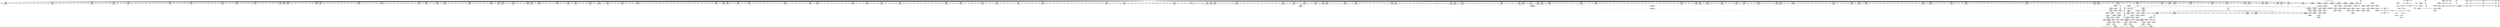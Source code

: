 digraph {
	CE0x54cd0f0 [shape=record,shape=Mrecord,label="{CE0x54cd0f0|1216:_i8*,_:_CRE_99,100_}"]
	CE0x54c1f20 [shape=record,shape=Mrecord,label="{CE0x54c1f20|1216:_i8*,_:_CRE_82,83_}"]
	CE0x5509fa0 [shape=record,shape=Mrecord,label="{CE0x5509fa0|1216:_i8*,_:_CRE_1158,1159_}"]
	CE0x550c230 [shape=record,shape=Mrecord,label="{CE0x550c230|1216:_i8*,_:_CRE_1272,1280_|*MultipleSource*|*LoadInst*|security/selinux/hooks.c,4293|security/selinux/hooks.c,4293}"]
	CE0x54afe30 [shape=record,shape=Mrecord,label="{CE0x54afe30|selinux_socket_unix_may_send:tmp|*SummSink*}"]
	CE0x54c6560 [shape=record,shape=Mrecord,label="{CE0x54c6560|1216:_i8*,_:_CRE_448,452_|*MultipleSource*|*LoadInst*|security/selinux/hooks.c,4293|security/selinux/hooks.c,4293}"]
	CE0x54b3ab0 [shape=record,shape=Mrecord,label="{CE0x54b3ab0|selinux_socket_unix_may_send:net|security/selinux/hooks.c, 4296|*SummSource*}"]
	CE0x54ff760 [shape=record,shape=Mrecord,label="{CE0x54ff760|1216:_i8*,_:_CRE_744,752_|*MultipleSource*|*LoadInst*|security/selinux/hooks.c,4293|security/selinux/hooks.c,4293}"]
	CE0x5560290 [shape=record,shape=Mrecord,label="{CE0x5560290|selinux_socket_unix_may_send:tmp11|security/selinux/hooks.c,4296}"]
	CE0x5556f70 [shape=record,shape=Mrecord,label="{CE0x5556f70|8:_%struct.sock*,_:_SCME_28,29_}"]
	CE0x555ff20 [shape=record,shape=Mrecord,label="{CE0x555ff20|selinux_socket_unix_may_send:tmp10|security/selinux/hooks.c,4296|*SummSource*}"]
	CE0x54bfb60 [shape=record,shape=Mrecord,label="{CE0x54bfb60|selinux_socket_unix_may_send:tmp15|security/selinux/hooks.c,4302}"]
	CE0x5503ed0 [shape=record,shape=Mrecord,label="{CE0x5503ed0|1216:_i8*,_:_CRE_858,859_}"]
	CE0x54e3340 [shape=record,shape=Mrecord,label="{CE0x54e3340|1216:_i8*,_:_CRE_365,366_}"]
	CE0x54baf10 [shape=record,shape=Mrecord,label="{CE0x54baf10|1216:_i8*,_:_CRE_195,196_}"]
	CE0x5547170 [shape=record,shape=Mrecord,label="{CE0x5547170|selinux_socket_unix_may_send:sk7|security/selinux/hooks.c,4300|*SummSource*}"]
	CE0x54dfdb0 [shape=record,shape=Mrecord,label="{CE0x54dfdb0|1216:_i8*,_:_CRE_237,238_}"]
	CE0x54a8a80 [shape=record,shape=Mrecord,label="{CE0x54a8a80|1216:_i8*,_:_CRE_96,97_}"]
	CE0x54de150 [shape=record,shape=Mrecord,label="{CE0x54de150|1216:_i8*,_:_CRE_714,715_}"]
	CE0x54cba40 [shape=record,shape=Mrecord,label="{CE0x54cba40|1216:_i8*,_:_CRE_234,235_}"]
	CE0x54add50 [shape=record,shape=Mrecord,label="{CE0x54add50|32:_%struct.sock*,_:_CRE_4,6_|*MultipleSource*|security/selinux/hooks.c,4293|Function::selinux_socket_unix_may_send&Arg::sock::}"]
	CE0x5557330 [shape=record,shape=Mrecord,label="{CE0x5557330|8:_%struct.sock*,_:_SCME_32,33_}"]
	CE0x54c3de0 [shape=record,shape=Mrecord,label="{CE0x54c3de0|1216:_i8*,_:_CRE_393,394_}"]
	CE0x554d570 [shape=record,shape=Mrecord,label="{CE0x554d570|selinux_socket_unix_may_send:tmp16|security/selinux/hooks.c,4302|*SummSink*}"]
	CE0x5502990 [shape=record,shape=Mrecord,label="{CE0x5502990|1216:_i8*,_:_CRE_838,839_}"]
	CE0x54d84d0 [shape=record,shape=Mrecord,label="{CE0x54d84d0|1216:_i8*,_:_CRE_582,583_}"]
	CE0x54dd190 [shape=record,shape=Mrecord,label="{CE0x54dd190|1216:_i8*,_:_CRE_684,685_}"]
	CE0x55074d0 [shape=record,shape=Mrecord,label="{CE0x55074d0|1216:_i8*,_:_CRE_984,992_|*MultipleSource*|*LoadInst*|security/selinux/hooks.c,4293|security/selinux/hooks.c,4293}"]
	CE0x54c94d0 [shape=record,shape=Mrecord,label="{CE0x54c94d0|1216:_i8*,_:_CRE_212,213_}"]
	CE0x54e01f0 [shape=record,shape=Mrecord,label="{CE0x54e01f0|1216:_i8*,_:_CRE_241,242_}"]
	CE0x54b75e0 [shape=record,shape=Mrecord,label="{CE0x54b75e0|1216:_i8*,_:_CRE_29,30_}"]
	CE0x5504750 [shape=record,shape=Mrecord,label="{CE0x5504750|1216:_i8*,_:_CRE_866,867_}"]
	CE0x54e0740 [shape=record,shape=Mrecord,label="{CE0x54e0740|1216:_i8*,_:_CRE_246,247_}"]
	CE0x54dd6b0 [shape=record,shape=Mrecord,label="{CE0x54dd6b0|1216:_i8*,_:_CRE_704,705_}"]
	CE0x5507870 [shape=record,shape=Mrecord,label="{CE0x5507870|1216:_i8*,_:_CRE_1000,1008_|*MultipleSource*|*LoadInst*|security/selinux/hooks.c,4293|security/selinux/hooks.c,4293}"]
	CE0x54c7ce0 [shape=record,shape=Mrecord,label="{CE0x54c7ce0|1216:_i8*,_:_CRE_539,540_}"]
	CE0x5556cc0 [shape=record,shape=Mrecord,label="{CE0x5556cc0|8:_%struct.sock*,_:_SCME_25,26_}"]
	CE0x5508c60 [shape=record,shape=Mrecord,label="{CE0x5508c60|1216:_i8*,_:_CRE_1080,1088_|*MultipleSource*|*LoadInst*|security/selinux/hooks.c,4293|security/selinux/hooks.c,4293}"]
	CE0x54b8840 [shape=record,shape=Mrecord,label="{CE0x54b8840|32:_%struct.sock*,_:_CRE_8,16_|*MultipleSource*|security/selinux/hooks.c,4293|Function::selinux_socket_unix_may_send&Arg::sock::}"]
	CE0x5501780 [shape=record,shape=Mrecord,label="{CE0x5501780|1216:_i8*,_:_CRE_821,822_}"]
	CE0x5545270 [shape=record,shape=Mrecord,label="{CE0x5545270|selinux_socket_unix_may_send:sk4|security/selinux/hooks.c,4300|*SummSink*}"]
	CE0x54d82b0 [shape=record,shape=Mrecord,label="{CE0x54d82b0|1216:_i8*,_:_CRE_580,581_}"]
	CE0x5501ef0 [shape=record,shape=Mrecord,label="{CE0x5501ef0|1216:_i8*,_:_CRE_828,829_}"]
	CE0x54ae400 [shape=record,shape=Mrecord,label="{CE0x54ae400|selinux_socket_unix_may_send:ad|security/selinux/hooks.c, 4295}"]
	CE0x55589c0 [shape=record,shape=Mrecord,label="{CE0x55589c0|8:_%struct.sock*,_:_SCME_51,52_}"]
	CE0x5547830 [shape=record,shape=Mrecord,label="{CE0x5547830|i32_2|*Constant*|*SummSource*}"]
	CE0x54da780 [shape=record,shape=Mrecord,label="{CE0x54da780|1216:_i8*,_:_CRE_632,640_|*MultipleSource*|*LoadInst*|security/selinux/hooks.c,4293|security/selinux/hooks.c,4293}"]
	CE0x54c5540 [shape=record,shape=Mrecord,label="{CE0x54c5540|1216:_i8*,_:_CRE_415,416_}"]
	CE0x54c8d60 [shape=record,shape=Mrecord,label="{CE0x54c8d60|1216:_i8*,_:_CRE_555,556_}"]
	CE0x54d7700 [shape=record,shape=Mrecord,label="{CE0x54d7700|1216:_i8*,_:_CRE_569,570_}"]
	CE0x54dce60 [shape=record,shape=Mrecord,label="{CE0x54dce60|1216:_i8*,_:_CRE_681,682_}"]
	CE0x54ddaf0 [shape=record,shape=Mrecord,label="{CE0x54ddaf0|1216:_i8*,_:_CRE_708,709_}"]
	CE0x54e1b70 [shape=record,shape=Mrecord,label="{CE0x54e1b70|1216:_i8*,_:_CRE_264,272_|*MultipleSource*|*LoadInst*|security/selinux/hooks.c,4293|security/selinux/hooks.c,4293}"]
	CE0x54e3ef0 [shape=record,shape=Mrecord,label="{CE0x54e3ef0|1216:_i8*,_:_CRE_376,377_}"]
	CE0x5543af0 [shape=record,shape=Mrecord,label="{CE0x5543af0|avc_has_perm:requested|Function::avc_has_perm&Arg::requested::|*SummSink*}"]
	CE0x55583d0 [shape=record,shape=Mrecord,label="{CE0x55583d0|8:_%struct.sock*,_:_SCME_46,47_}"]
	CE0x54c4aa0 [shape=record,shape=Mrecord,label="{CE0x54c4aa0|1216:_i8*,_:_CRE_405,406_}"]
	CE0x54e3670 [shape=record,shape=Mrecord,label="{CE0x54e3670|1216:_i8*,_:_CRE_368,369_}"]
	CE0x5507de0 [shape=record,shape=Mrecord,label="{CE0x5507de0|1216:_i8*,_:_CRE_1024,1032_|*MultipleSource*|*LoadInst*|security/selinux/hooks.c,4293|security/selinux/hooks.c,4293}"]
	CE0x5556bd0 [shape=record,shape=Mrecord,label="{CE0x5556bd0|8:_%struct.sock*,_:_SCME_24,25_}"]
	CE0x55600e0 [shape=record,shape=Mrecord,label="{CE0x55600e0|selinux_socket_unix_may_send:tmp10|security/selinux/hooks.c,4296|*SummSink*}"]
	CE0x54e1400 [shape=record,shape=Mrecord,label="{CE0x54e1400|1216:_i8*,_:_CRE_258,259_}"]
	CE0x5505300 [shape=record,shape=Mrecord,label="{CE0x5505300|1216:_i8*,_:_CRE_877,878_}"]
	CE0x554e520 [shape=record,shape=Mrecord,label="{CE0x554e520|selinux_socket_unix_may_send:call|security/selinux/hooks.c,4302|*SummSink*}"]
	CE0x55421a0 [shape=record,shape=Mrecord,label="{CE0x55421a0|selinux_socket_unix_may_send:tmp9|security/selinux/hooks.c,4294|*SummSource*}"]
	CE0x54e3ab0 [shape=record,shape=Mrecord,label="{CE0x54e3ab0|1216:_i8*,_:_CRE_372,373_}"]
	CE0x552a420 [shape=record,shape=Mrecord,label="{CE0x552a420|selinux_socket_unix_may_send:other|Function::selinux_socket_unix_may_send&Arg::other::}"]
	CE0x555fce0 [shape=record,shape=Mrecord,label="{CE0x555fce0|selinux_socket_unix_may_send:tmp10|security/selinux/hooks.c,4296}"]
	CE0x54db0a0 [shape=record,shape=Mrecord,label="{CE0x54db0a0|1216:_i8*,_:_CRE_653,654_}"]
	CE0x5556280 [shape=record,shape=Mrecord,label="{CE0x5556280|8:_%struct.sock*,_:_SCME_0,4_|*MultipleSource*|security/selinux/hooks.c,4296|security/selinux/hooks.c,4296|security/selinux/hooks.c, 4296}"]
	CE0x550c400 [shape=record,shape=Mrecord,label="{CE0x550c400|1216:_i8*,_:_CRE_1280,1288_|*MultipleSource*|*LoadInst*|security/selinux/hooks.c,4293|security/selinux/hooks.c,4293}"]
	CE0x5522e80 [shape=record,shape=Mrecord,label="{CE0x5522e80|32:_%struct.sock*,_:_CRE_40,48_|*MultipleSource*|Function::selinux_socket_unix_may_send&Arg::other::|security/selinux/hooks.c,4294}"]
	CE0x550baf0 [shape=record,shape=Mrecord,label="{CE0x550baf0|1216:_i8*,_:_CRE_1240,1248_|*MultipleSource*|*LoadInst*|security/selinux/hooks.c,4293|security/selinux/hooks.c,4293}"]
	CE0x54b3fb0 [shape=record,shape=Mrecord,label="{CE0x54b3fb0|1216:_i8*,_:_CRE_74,75_}"]
	CE0x54cc3a0 [shape=record,shape=Mrecord,label="{CE0x54cc3a0|1216:_i8*,_:_CRE_204,205_}"]
	CE0x54ecee0 [shape=record,shape=Mrecord,label="{CE0x54ecee0|1216:_i8*,_:_CRE_7,8_}"]
	CE0x54d2ea0 [shape=record,shape=Mrecord,label="{CE0x54d2ea0|1216:_i8*,_:_CRE_40,48_|*MultipleSource*|*LoadInst*|security/selinux/hooks.c,4293|security/selinux/hooks.c,4293}"]
	CE0x5557de0 [shape=record,shape=Mrecord,label="{CE0x5557de0|8:_%struct.sock*,_:_SCME_41,42_}"]
	CE0x54a90d0 [shape=record,shape=Mrecord,label="{CE0x54a90d0|selinux_socket_unix_may_send:tmp}"]
	CE0x55446e0 [shape=record,shape=Mrecord,label="{CE0x55446e0|selinux_socket_unix_may_send:net3|security/selinux/hooks.c,4299}"]
	CE0x5500240 [shape=record,shape=Mrecord,label="{CE0x5500240|1216:_i8*,_:_CRE_776,784_|*MultipleSource*|*LoadInst*|security/selinux/hooks.c,4293|security/selinux/hooks.c,4293}"]
	CE0x54af3c0 [shape=record,shape=Mrecord,label="{CE0x54af3c0|i64*_getelementptr_inbounds_(_2_x_i64_,_2_x_i64_*___llvm_gcov_ctr340,_i64_0,_i64_1)|*Constant*|*SummSink*}"]
	CE0x54a9440 [shape=record,shape=Mrecord,label="{CE0x54a9440|selinux_socket_unix_may_send:tmp2}"]
	CE0x54c3890 [shape=record,shape=Mrecord,label="{CE0x54c3890|1216:_i8*,_:_CRE_388,389_}"]
	CE0x54dacf0 [shape=record,shape=Mrecord,label="{CE0x54dacf0|1216:_i8*,_:_CRE_650,651_}"]
	CE0x55005e0 [shape=record,shape=Mrecord,label="{CE0x55005e0|1216:_i8*,_:_CRE_792,800_|*MultipleSource*|*LoadInst*|security/selinux/hooks.c,4293|security/selinux/hooks.c,4293}"]
	CE0x5558fb0 [shape=record,shape=Mrecord,label="{CE0x5558fb0|i32_8|*Constant*}"]
	CE0x55059b0 [shape=record,shape=Mrecord,label="{CE0x55059b0|1216:_i8*,_:_CRE_892,896_|*MultipleSource*|*LoadInst*|security/selinux/hooks.c,4293|security/selinux/hooks.c,4293}"]
	CE0x54baac0 [shape=record,shape=Mrecord,label="{CE0x54baac0|1216:_i8*,_:_CRE_64,65_}"]
	CE0x54ae770 [shape=record,shape=Mrecord,label="{CE0x54ae770|selinux_socket_unix_may_send:bb}"]
	CE0x54da180 [shape=record,shape=Mrecord,label="{CE0x54da180|1216:_i8*,_:_CRE_608,612_|*MultipleSource*|*LoadInst*|security/selinux/hooks.c,4293|security/selinux/hooks.c,4293}"]
	CE0x54cfaa0 [shape=record,shape=Mrecord,label="{CE0x54cfaa0|1216:_i8*,_:_CRE_178,179_}"]
	CE0x5556850 [shape=record,shape=Mrecord,label="{CE0x5556850|8:_%struct.sock*,_:_SCME_18,20_|*MultipleSource*|security/selinux/hooks.c,4296|security/selinux/hooks.c,4296|security/selinux/hooks.c, 4296}"]
	CE0x5500f00 [shape=record,shape=Mrecord,label="{CE0x5500f00|1216:_i8*,_:_CRE_813,814_}"]
	CE0x54c3ef0 [shape=record,shape=Mrecord,label="{CE0x54c3ef0|1216:_i8*,_:_CRE_394,395_}"]
	CE0x54d61a0 [shape=record,shape=Mrecord,label="{CE0x54d61a0|i32_0|*Constant*|*SummSink*}"]
	CE0x5509000 [shape=record,shape=Mrecord,label="{CE0x5509000|1216:_i8*,_:_CRE_1104,1112_|*MultipleSource*|*LoadInst*|security/selinux/hooks.c,4293|security/selinux/hooks.c,4293}"]
	CE0x5522b10 [shape=record,shape=Mrecord,label="{CE0x5522b10|32:_%struct.sock*,_:_CRE_24,32_|*MultipleSource*|Function::selinux_socket_unix_may_send&Arg::other::|security/selinux/hooks.c,4294}"]
	CE0x54d3d90 [shape=record,shape=Mrecord,label="{CE0x54d3d90|1216:_i8*,_:_CRE_225,226_}"]
	CE0x5509910 [shape=record,shape=Mrecord,label="{CE0x5509910|1216:_i8*,_:_CRE_1153,1154_}"]
	CE0x54ffea0 [shape=record,shape=Mrecord,label="{CE0x54ffea0|1216:_i8*,_:_CRE_768,770_|*MultipleSource*|*LoadInst*|security/selinux/hooks.c,4293|security/selinux/hooks.c,4293}"]
	CE0x5502330 [shape=record,shape=Mrecord,label="{CE0x5502330|1216:_i8*,_:_CRE_832,833_}"]
	CE0x5501bc0 [shape=record,shape=Mrecord,label="{CE0x5501bc0|1216:_i8*,_:_CRE_825,826_}"]
	CE0x5502220 [shape=record,shape=Mrecord,label="{CE0x5502220|1216:_i8*,_:_CRE_831,832_}"]
	CE0x54ba810 [shape=record,shape=Mrecord,label="{CE0x54ba810|i8_2|*Constant*}"]
	CE0x54d71b0 [shape=record,shape=Mrecord,label="{CE0x54d71b0|1216:_i8*,_:_CRE_564,565_}"]
	CE0x54af750 [shape=record,shape=Mrecord,label="{CE0x54af750|selinux_socket_unix_may_send:tmp|*SummSource*}"]
	CE0x5502770 [shape=record,shape=Mrecord,label="{CE0x5502770|1216:_i8*,_:_CRE_836,837_}"]
	"CONST[source:0(mediator),value:2(dynamic)][purpose:{object}][SnkIdx:2]"
	CE0x54b09e0 [shape=record,shape=Mrecord,label="{CE0x54b09e0|selinux_socket_unix_may_send:sock|Function::selinux_socket_unix_may_send&Arg::sock::|*SummSink*}"]
	CE0x54c4990 [shape=record,shape=Mrecord,label="{CE0x54c4990|1216:_i8*,_:_CRE_404,405_}"]
	CE0x54af490 [shape=record,shape=Mrecord,label="{CE0x54af490|i32_1|*Constant*|*SummSink*}"]
	CE0x5522ce0 [shape=record,shape=Mrecord,label="{CE0x5522ce0|32:_%struct.sock*,_:_CRE_32,40_|*MultipleSource*|Function::selinux_socket_unix_may_send&Arg::other::|security/selinux/hooks.c,4294}"]
	CE0x54be000 [shape=record,shape=Mrecord,label="{CE0x54be000|1216:_i8*,_:_CRE_153,154_}"]
	CE0x5502cc0 [shape=record,shape=Mrecord,label="{CE0x5502cc0|1216:_i8*,_:_CRE_841,842_}"]
	CE0x54d6a40 [shape=record,shape=Mrecord,label="{CE0x54d6a40|1216:_i8*,_:_CRE_557,558_}"]
	CE0x554c6d0 [shape=record,shape=Mrecord,label="{CE0x554c6d0|selinux_socket_unix_may_send:tmp16|security/selinux/hooks.c,4302}"]
	CE0x54c4660 [shape=record,shape=Mrecord,label="{CE0x54c4660|1216:_i8*,_:_CRE_401,402_}"]
	CE0x554cfe0 [shape=record,shape=Mrecord,label="{CE0x554cfe0|selinux_socket_unix_may_send:sclass|security/selinux/hooks.c,4302}"]
	CE0x54c4440 [shape=record,shape=Mrecord,label="{CE0x54c4440|1216:_i8*,_:_CRE_399,400_}"]
	CE0x54de370 [shape=record,shape=Mrecord,label="{CE0x54de370|1216:_i8*,_:_CRE_716,717_}"]
	CE0x54bda60 [shape=record,shape=Mrecord,label="{CE0x54bda60|32:_%struct.sock*,_:_CRE_16,24_|*MultipleSource*|Function::selinux_socket_unix_may_send&Arg::other::|security/selinux/hooks.c,4294}"]
	CE0x5507c10 [shape=record,shape=Mrecord,label="{CE0x5507c10|1216:_i8*,_:_CRE_1016,1024_|*MultipleSource*|*LoadInst*|security/selinux/hooks.c,4293|security/selinux/hooks.c,4293}"]
	CE0x54d6b50 [shape=record,shape=Mrecord,label="{CE0x54d6b50|1216:_i8*,_:_CRE_558,559_}"]
	CE0x54c3cd0 [shape=record,shape=Mrecord,label="{CE0x54c3cd0|1216:_i8*,_:_CRE_392,393_}"]
	CE0x54beaa0 [shape=record,shape=Mrecord,label="{CE0x54beaa0|1216:_i8*,_:_CRE_173,174_}"]
	CE0x54cfbb0 [shape=record,shape=Mrecord,label="{CE0x54cfbb0|1216:_i8*,_:_CRE_179,180_}"]
	CE0x5505410 [shape=record,shape=Mrecord,label="{CE0x5505410|1216:_i8*,_:_CRE_878,879_}"]
	CE0x5557cb0 [shape=record,shape=Mrecord,label="{CE0x5557cb0|8:_%struct.sock*,_:_SCME_40,41_}"]
	CE0x54d3c80 [shape=record,shape=Mrecord,label="{CE0x54d3c80|1216:_i8*,_:_CRE_224,225_}"]
	CE0x5543fc0 [shape=record,shape=Mrecord,label="{CE0x5543fc0|avc_has_perm:auditdata|Function::avc_has_perm&Arg::auditdata::|*SummSource*}"]
	CE0x54dfca0 [shape=record,shape=Mrecord,label="{CE0x54dfca0|1216:_i8*,_:_CRE_236,237_}"]
	CE0x54c3010 [shape=record,shape=Mrecord,label="{CE0x54c3010|1216:_i8*,_:_CRE_380,381_}"]
	CE0x54d7c50 [shape=record,shape=Mrecord,label="{CE0x54d7c50|1216:_i8*,_:_CRE_574,575_}"]
	CE0x54dde20 [shape=record,shape=Mrecord,label="{CE0x54dde20|1216:_i8*,_:_CRE_711,712_}"]
	CE0x54a8ce0 [shape=record,shape=Mrecord,label="{CE0x54a8ce0|i32_5|*Constant*}"]
	CE0x54da3f0 [shape=record,shape=Mrecord,label="{CE0x54da3f0|1216:_i8*,_:_CRE_616,620_|*MultipleSource*|*LoadInst*|security/selinux/hooks.c,4293|security/selinux/hooks.c,4293}"]
	CE0x5502bb0 [shape=record,shape=Mrecord,label="{CE0x5502bb0|1216:_i8*,_:_CRE_840,841_}"]
	CE0x54e3890 [shape=record,shape=Mrecord,label="{CE0x54e3890|1216:_i8*,_:_CRE_370,371_}"]
	CE0x55562f0 [shape=record,shape=Mrecord,label="{CE0x55562f0|8:_%struct.sock*,_:_SCME_8,16_|*MultipleSource*|security/selinux/hooks.c,4296|security/selinux/hooks.c,4296|security/selinux/hooks.c, 4296}"]
	CE0x54b0d50 [shape=record,shape=Mrecord,label="{CE0x54b0d50|selinux_socket_unix_may_send:bb|*SummSink*}"]
	CE0x54ac7d0 [shape=record,shape=Mrecord,label="{CE0x54ac7d0|selinux_socket_unix_may_send:entry|*SummSource*}"]
	CE0x54bf440 [shape=record,shape=Mrecord,label="{CE0x54bf440|16:_i32,_24:_i16,_:_CRE_16,20_|*MultipleSource*|security/selinux/hooks.c,4294|security/selinux/hooks.c,4294|security/selinux/hooks.c,4302}"]
	CE0x54bb190 [shape=record,shape=Mrecord,label="{CE0x54bb190|1216:_i8*,_:_CRE_200,201_}"]
	CE0x54c2df0 [shape=record,shape=Mrecord,label="{CE0x54c2df0|1216:_i8*,_:_CRE_378,379_}"]
	CE0x54c4dd0 [shape=record,shape=Mrecord,label="{CE0x54c4dd0|1216:_i8*,_:_CRE_408,409_}"]
	CE0x54da580 [shape=record,shape=Mrecord,label="{CE0x54da580|1216:_i8*,_:_CRE_624,632_|*MultipleSource*|*LoadInst*|security/selinux/hooks.c,4293|security/selinux/hooks.c,4293}"]
	CE0x55495b0 [shape=record,shape=Mrecord,label="{CE0x55495b0|selinux_socket_unix_may_send:sid8|security/selinux/hooks.c,4302|*SummSink*}"]
	CE0x54deeb0 [shape=record,shape=Mrecord,label="{CE0x54deeb0|1216:_i8*,_:_CRE_692,693_}"]
	CE0x5548240 [shape=record,shape=Mrecord,label="{CE0x5548240|selinux_socket_unix_may_send:sid|security/selinux/hooks.c,4302}"]
	CE0x54b6e10 [shape=record,shape=Mrecord,label="{CE0x54b6e10|1216:_i8*,_:_CRE_170,171_}"]
	CE0x5542450 [shape=record,shape=Mrecord,label="{CE0x5542450|avc_has_perm:entry|*SummSource*}"]
	CE0x54d9d40 [shape=record,shape=Mrecord,label="{CE0x54d9d40|1216:_i8*,_:_CRE_605,606_}"]
	CE0x5507fb0 [shape=record,shape=Mrecord,label="{CE0x5507fb0|1216:_i8*,_:_CRE_1032,1040_|*MultipleSource*|*LoadInst*|security/selinux/hooks.c,4293|security/selinux/hooks.c,4293}"]
	CE0x54b5130 [shape=record,shape=Mrecord,label="{CE0x54b5130|1216:_i8*,_:_CRE_146,147_}"]
	CE0x5546810 [shape=record,shape=Mrecord,label="{CE0x5546810|selinux_socket_unix_may_send:net6|security/selinux/hooks.c,4300|*SummSink*}"]
	CE0x54bf5c0 [shape=record,shape=Mrecord,label="{CE0x54bf5c0|i32_4|*Constant*}"]
	CE0x54adf30 [shape=record,shape=Mrecord,label="{CE0x54adf30|selinux_socket_unix_may_send:ad|security/selinux/hooks.c, 4295|*SummSink*}"]
	CE0x54c80a0 [shape=record,shape=Mrecord,label="{CE0x54c80a0|1216:_i8*,_:_CRE_543,544_}"]
	CE0x55040f0 [shape=record,shape=Mrecord,label="{CE0x55040f0|1216:_i8*,_:_CRE_860,861_}"]
	CE0x554d3b0 [shape=record,shape=Mrecord,label="{CE0x554d3b0|selinux_socket_unix_may_send:tmp16|security/selinux/hooks.c,4302|*SummSource*}"]
	CE0x54bdce0 [shape=record,shape=Mrecord,label="{CE0x54bdce0|1216:_i8*,_:_CRE_59,60_}"]
	CE0x54c4330 [shape=record,shape=Mrecord,label="{CE0x54c4330|1216:_i8*,_:_CRE_398,399_}"]
	CE0x54d85e0 [shape=record,shape=Mrecord,label="{CE0x54d85e0|1216:_i8*,_:_CRE_583,584_}"]
	CE0x54a8b50 [shape=record,shape=Mrecord,label="{CE0x54a8b50|1216:_i8*,_:_CRE_97,98_}"]
	CE0x54bb690 [shape=record,shape=Mrecord,label="{CE0x54bb690|1216:_i8*,_:_CRE_164,165_}"]
	CE0x54e3230 [shape=record,shape=Mrecord,label="{CE0x54e3230|1216:_i8*,_:_CRE_364,365_}"]
	CE0x4db1050 [shape=record,shape=Mrecord,label="{CE0x4db1050|1216:_i8*,_:_CRE_1,2_}"]
	CE0x54c0700 [shape=record,shape=Mrecord,label="{CE0x54c0700|1216:_i8*,_:_CRE_32,33_}"]
	CE0x54ff390 [shape=record,shape=Mrecord,label="{CE0x54ff390|1216:_i8*,_:_CRE_732,736_|*MultipleSource*|*LoadInst*|security/selinux/hooks.c,4293|security/selinux/hooks.c,4293}"]
	CE0x54c7b10 [shape=record,shape=Mrecord,label="{CE0x54c7b10|1216:_i8*,_:_CRE_538,539_}"]
	CE0x54d7b40 [shape=record,shape=Mrecord,label="{CE0x54d7b40|1216:_i8*,_:_CRE_573,574_}"]
	CE0x54b1790 [shape=record,shape=Mrecord,label="{CE0x54b1790|1216:_i8*,_:_CRE_38,39_}"]
	CE0x54c84e0 [shape=record,shape=Mrecord,label="{CE0x54c84e0|1216:_i8*,_:_CRE_547,548_}"]
	CE0x54ceff0 [shape=record,shape=Mrecord,label="{CE0x54ceff0|1216:_i8*,_:_CRE_69,70_}"]
	CE0x54da290 [shape=record,shape=Mrecord,label="{CE0x54da290|1216:_i8*,_:_CRE_612,616_|*MultipleSource*|*LoadInst*|security/selinux/hooks.c,4293|security/selinux/hooks.c,4293}"]
	CE0x54cee50 [shape=record,shape=Mrecord,label="{CE0x54cee50|1216:_i8*,_:_CRE_67,68_}"]
	CE0x54b6830 [shape=record,shape=Mrecord,label="{CE0x54b6830|selinux_socket_unix_may_send:net|security/selinux/hooks.c, 4296|*SummSink*}"]
	CE0x54d1de0 [shape=record,shape=Mrecord,label="{CE0x54d1de0|1216:_i8*,_:_CRE_90,91_}"]
	CE0x54dfec0 [shape=record,shape=Mrecord,label="{CE0x54dfec0|1216:_i8*,_:_CRE_238,239_}"]
	CE0x5501cd0 [shape=record,shape=Mrecord,label="{CE0x5501cd0|1216:_i8*,_:_CRE_826,827_}"]
	CE0x54d3220 [shape=record,shape=Mrecord,label="{CE0x54d3220|1216:_i8*,_:_CRE_5,6_}"]
	CE0x5500980 [shape=record,shape=Mrecord,label="{CE0x5500980|1216:_i8*,_:_CRE_809,810_}"]
	CE0x54d8800 [shape=record,shape=Mrecord,label="{CE0x54d8800|1216:_i8*,_:_CRE_585,586_}"]
	CE0x55051f0 [shape=record,shape=Mrecord,label="{CE0x55051f0|1216:_i8*,_:_CRE_876,877_}"]
	CE0x550c7a0 [shape=record,shape=Mrecord,label="{CE0x550c7a0|selinux_socket_unix_may_send:tmp5|security/selinux/hooks.c,4293|*SummSink*}"]
	CE0x54b1590 [shape=record,shape=Mrecord,label="{CE0x54b1590|selinux_socket_unix_may_send:tmp3|*SummSource*}"]
	CE0x54bd8f0 [shape=record,shape=Mrecord,label="{CE0x54bd8f0|32:_%struct.sock*,_:_CRE_8,16_|*MultipleSource*|Function::selinux_socket_unix_may_send&Arg::other::|security/selinux/hooks.c,4294}"]
	CE0x54c6800 [shape=record,shape=Mrecord,label="{CE0x54c6800|1216:_i8*,_:_CRE_456,458_|*MultipleSource*|*LoadInst*|security/selinux/hooks.c,4293|security/selinux/hooks.c,4293}"]
	CE0x54c95e0 [shape=record,shape=Mrecord,label="{CE0x54c95e0|1216:_i8*,_:_CRE_213,214_}"]
	CE0x5552f70 [shape=record,shape=Mrecord,label="{CE0x5552f70|_ret_i32_%retval.0,_!dbg_!27728|security/selinux/avc.c,775|*SummSink*}"]
	CE0x5546990 [shape=record,shape=Mrecord,label="{CE0x5546990|selinux_socket_unix_may_send:tmp13|security/selinux/hooks.c,4300}"]
	CE0x5503760 [shape=record,shape=Mrecord,label="{CE0x5503760|1216:_i8*,_:_CRE_851,852_}"]
	CE0x5504860 [shape=record,shape=Mrecord,label="{CE0x5504860|1216:_i8*,_:_CRE_867,868_}"]
	CE0x55060e0 [shape=record,shape=Mrecord,label="{CE0x55060e0|1216:_i8*,_:_CRE_912,920_|*MultipleSource*|*LoadInst*|security/selinux/hooks.c,4293|security/selinux/hooks.c,4293}"]
	CE0x54deda0 [shape=record,shape=Mrecord,label="{CE0x54deda0|1216:_i8*,_:_CRE_691,692_}"]
	CE0x54e0b80 [shape=record,shape=Mrecord,label="{CE0x54e0b80|1216:_i8*,_:_CRE_250,251_}"]
	CE0x54d9900 [shape=record,shape=Mrecord,label="{CE0x54d9900|1216:_i8*,_:_CRE_601,602_}"]
	CE0x54ddc00 [shape=record,shape=Mrecord,label="{CE0x54ddc00|1216:_i8*,_:_CRE_709,710_}"]
	CE0x54e2200 [shape=record,shape=Mrecord,label="{CE0x54e2200|1216:_i8*,_:_CRE_312,316_|*MultipleSource*|*LoadInst*|security/selinux/hooks.c,4293|security/selinux/hooks.c,4293}"]
	CE0x54cb820 [shape=record,shape=Mrecord,label="{CE0x54cb820|1216:_i8*,_:_CRE_232,233_}"]
	CE0x54d83c0 [shape=record,shape=Mrecord,label="{CE0x54d83c0|1216:_i8*,_:_CRE_581,582_}"]
	CE0x54ddd10 [shape=record,shape=Mrecord,label="{CE0x54ddd10|1216:_i8*,_:_CRE_710,711_}"]
	CE0x54de040 [shape=record,shape=Mrecord,label="{CE0x54de040|1216:_i8*,_:_CRE_713,714_}"]
	CE0x54a89e0 [shape=record,shape=Mrecord,label="{CE0x54a89e0|1216:_i8*,_:_CRE_95,96_}"]
	CE0x54dbf80 [shape=record,shape=Mrecord,label="{CE0x54dbf80|1216:_i8*,_:_CRE_667,668_}"]
	CE0x5506f60 [shape=record,shape=Mrecord,label="{CE0x5506f60|1216:_i8*,_:_CRE_970,972_|*MultipleSource*|*LoadInst*|security/selinux/hooks.c,4293|security/selinux/hooks.c,4293}"]
	CE0x54c7280 [shape=record,shape=Mrecord,label="{CE0x54c7280|1216:_i8*,_:_CRE_496,512_|*MultipleSource*|*LoadInst*|security/selinux/hooks.c,4293|security/selinux/hooks.c,4293}"]
	CE0x54c6250 [shape=record,shape=Mrecord,label="{CE0x54c6250|1216:_i8*,_:_CRE_432,440_|*MultipleSource*|*LoadInst*|security/selinux/hooks.c,4293|security/selinux/hooks.c,4293}"]
	CE0x54e2f00 [shape=record,shape=Mrecord,label="{CE0x54e2f00|1216:_i8*,_:_CRE_361,362_}"]
	CE0x54dc2b0 [shape=record,shape=Mrecord,label="{CE0x54dc2b0|1216:_i8*,_:_CRE_670,671_}"]
	CE0x54bcec0 [shape=record,shape=Mrecord,label="{CE0x54bcec0|selinux_socket_unix_may_send:sk1|security/selinux/hooks.c,4294|*SummSource*}"]
	CE0x54dbd60 [shape=record,shape=Mrecord,label="{CE0x54dbd60|1216:_i8*,_:_CRE_665,666_}"]
	CE0x54bdba0 [shape=record,shape=Mrecord,label="{CE0x54bdba0|1216:_i8*,_:_CRE_58,59_}"]
	CE0x54c4550 [shape=record,shape=Mrecord,label="{CE0x54c4550|1216:_i8*,_:_CRE_400,401_}"]
	CE0x54deaa0 [shape=record,shape=Mrecord,label="{CE0x54deaa0|1216:_i8*,_:_CRE_227,228_}"]
	CE0x54dfa60 [shape=record,shape=Mrecord,label="{CE0x54dfa60|1216:_i8*,_:_CRE_703,704_}"]
	CE0x5506820 [shape=record,shape=Mrecord,label="{CE0x5506820|1216:_i8*,_:_CRE_952,960_|*MultipleSource*|*LoadInst*|security/selinux/hooks.c,4293|security/selinux/hooks.c,4293}"]
	CE0x5558890 [shape=record,shape=Mrecord,label="{CE0x5558890|8:_%struct.sock*,_:_SCME_50,51_}"]
	CE0x5507130 [shape=record,shape=Mrecord,label="{CE0x5507130|1216:_i8*,_:_CRE_972,976_|*MultipleSource*|*LoadInst*|security/selinux/hooks.c,4293|security/selinux/hooks.c,4293}"]
	CE0x54dc090 [shape=record,shape=Mrecord,label="{CE0x54dc090|1216:_i8*,_:_CRE_668,669_}"]
	CE0x5557590 [shape=record,shape=Mrecord,label="{CE0x5557590|8:_%struct.sock*,_:_SCME_34,35_}"]
	CE0x54b7650 [shape=record,shape=Mrecord,label="{CE0x54b7650|1216:_i8*,_:_CRE_26,27_}"]
	CE0x555a520 [shape=record,shape=Mrecord,label="{CE0x555a520|selinux_socket_unix_may_send:type|security/selinux/hooks.c,4298|*SummSource*}"]
	CE0x54bb760 [shape=record,shape=Mrecord,label="{CE0x54bb760|1216:_i8*,_:_CRE_165,166_}"]
	CE0x54b6d00 [shape=record,shape=Mrecord,label="{CE0x54b6d00|1216:_i8*,_:_CRE_116,117_}"]
	CE0x4db10c0 [shape=record,shape=Mrecord,label="{CE0x4db10c0|1216:_i8*,_:_CRE_2,3_}"]
	CE0x5544d40 [shape=record,shape=Mrecord,label="{CE0x5544d40|selinux_socket_unix_may_send:tmp12|*LoadInst*|security/selinux/hooks.c,4300}"]
	CE0x54d95d0 [shape=record,shape=Mrecord,label="{CE0x54d95d0|1216:_i8*,_:_CRE_598,599_}"]
	CE0x54c5320 [shape=record,shape=Mrecord,label="{CE0x54c5320|1216:_i8*,_:_CRE_413,414_}"]
	CE0x54b3d70 [shape=record,shape=Mrecord,label="{CE0x54b3d70|1216:_i8*,_:_CRE_71,72_}"]
	CE0x54de480 [shape=record,shape=Mrecord,label="{CE0x54de480|1216:_i8*,_:_CRE_717,718_}"]
	CE0x5502000 [shape=record,shape=Mrecord,label="{CE0x5502000|1216:_i8*,_:_CRE_829,830_}"]
	CE0x550a8d0 [shape=record,shape=Mrecord,label="{CE0x550a8d0|1216:_i8*,_:_CRE_1184,1192_|*MultipleSource*|*LoadInst*|security/selinux/hooks.c,4293|security/selinux/hooks.c,4293}"]
	CE0x54d1f30 [shape=record,shape=Mrecord,label="{CE0x54d1f30|1216:_i8*,_:_CRE_91,92_}"]
	CE0x54ccc40 [shape=record,shape=Mrecord,label="{CE0x54ccc40|1216:_i8*,_:_CRE_129,130_}"]
	CE0x5543d20 [shape=record,shape=Mrecord,label="{CE0x5543d20|avc_has_perm:requested|Function::avc_has_perm&Arg::requested::|*SummSource*}"]
	CE0x54cc7d0 [shape=record,shape=Mrecord,label="{CE0x54cc7d0|1216:_i8*,_:_CRE_112,113_}"]
	CE0x54abf40 [shape=record,shape=Mrecord,label="{CE0x54abf40|selinux_socket_unix_may_send:tmp2|*SummSource*}"]
	CE0x554eb20 [shape=record,shape=Mrecord,label="{CE0x554eb20|i32_(i32,_i32,_i16,_i32,_%struct.common_audit_data*)*_bitcast_(i32_(i32,_i32,_i16,_i32,_%struct.common_audit_data.495*)*_avc_has_perm_to_i32_(i32,_i32,_i16,_i32,_%struct.common_audit_data*)*)|*Constant*|*SummSink*}"]
	CE0x54d6410 [shape=record,shape=Mrecord,label="{CE0x54d6410|1216:_i8*,_:_CRE_160,161_}"]
	CE0x55590e0 [shape=record,shape=Mrecord,label="{CE0x55590e0|i32_8|*Constant*|*SummSource*}"]
	CE0x5509cb0 [shape=record,shape=Mrecord,label="{CE0x5509cb0|1216:_i8*,_:_CRE_1155,1156_}"]
	CE0x54b32f0 [shape=record,shape=Mrecord,label="{CE0x54b32f0|32:_%struct.sock*,_:_CRE_16,24_|*MultipleSource*|security/selinux/hooks.c,4293|Function::selinux_socket_unix_may_send&Arg::sock::}"]
	CE0x54d3840 [shape=record,shape=Mrecord,label="{CE0x54d3840|1216:_i8*,_:_CRE_220,221_}"]
	CE0x5503fe0 [shape=record,shape=Mrecord,label="{CE0x5503fe0|1216:_i8*,_:_CRE_859,860_}"]
	CE0x54d9f60 [shape=record,shape=Mrecord,label="{CE0x54d9f60|1216:_i8*,_:_CRE_607,608_}"]
	CE0x5501560 [shape=record,shape=Mrecord,label="{CE0x5501560|1216:_i8*,_:_CRE_819,820_}"]
	CE0x54c2190 [shape=record,shape=Mrecord,label="{CE0x54c2190|1216:_i8*,_:_CRE_85,86_}"]
	CE0x54d93b0 [shape=record,shape=Mrecord,label="{CE0x54d93b0|1216:_i8*,_:_CRE_596,597_}"]
	CE0x54bbaa0 [shape=record,shape=Mrecord,label="{CE0x54bbaa0|1216:_i8*,_:_CRE_169,170_}"]
	CE0x54dcc40 [shape=record,shape=Mrecord,label="{CE0x54dcc40|1216:_i8*,_:_CRE_679,680_}"]
	CE0x54e0410 [shape=record,shape=Mrecord,label="{CE0x54e0410|1216:_i8*,_:_CRE_243,244_}"]
	CE0x54e2540 [shape=record,shape=Mrecord,label="{CE0x54e2540|1216:_i8*,_:_CRE_336,344_|*MultipleSource*|*LoadInst*|security/selinux/hooks.c,4293|security/selinux/hooks.c,4293}"]
	CE0x54cf710 [shape=record,shape=Mrecord,label="{CE0x54cf710|1216:_i8*,_:_CRE_122,123_}"]
	CE0x5544ad0 [shape=record,shape=Mrecord,label="{CE0x5544ad0|selinux_socket_unix_may_send:tmp12|*LoadInst*|security/selinux/hooks.c,4300|*SummSource*}"]
	CE0x54ffcd0 [shape=record,shape=Mrecord,label="{CE0x54ffcd0|1216:_i8*,_:_CRE_764,768_|*MultipleSource*|*LoadInst*|security/selinux/hooks.c,4293|security/selinux/hooks.c,4293}"]
	CE0x54cff70 [shape=record,shape=Mrecord,label="{CE0x54cff70|i64*_getelementptr_inbounds_(_2_x_i64_,_2_x_i64_*___llvm_gcov_ctr340,_i64_0,_i64_1)|*Constant*}"]
	CE0x54c7c70 [shape=record,shape=Mrecord,label="{CE0x54c7c70|1216:_i8*,_:_CRE_540,541_}"]
	CE0x54c22d0 [shape=record,shape=Mrecord,label="{CE0x54c22d0|i32_0|*Constant*|*SummSource*}"]
	CE0x54e0a70 [shape=record,shape=Mrecord,label="{CE0x54e0a70|1216:_i8*,_:_CRE_249,250_}"]
	CE0x550b1e0 [shape=record,shape=Mrecord,label="{CE0x550b1e0|1216:_i8*,_:_CRE_1212,1216_|*MultipleSource*|*LoadInst*|security/selinux/hooks.c,4293|security/selinux/hooks.c,4293}"]
	CE0x54d74e0 [shape=record,shape=Mrecord,label="{CE0x54d74e0|1216:_i8*,_:_CRE_567,568_}"]
	CE0x54c6bf0 [shape=record,shape=Mrecord,label="{CE0x54c6bf0|1216:_i8*,_:_CRE_468,472_|*MultipleSource*|*LoadInst*|security/selinux/hooks.c,4293|security/selinux/hooks.c,4293}"]
	CE0x54c39a0 [shape=record,shape=Mrecord,label="{CE0x54c39a0|1216:_i8*,_:_CRE_389,390_}"]
	CE0x555a180 [shape=record,shape=Mrecord,label="{CE0x555a180|i64_56|*Constant*}"]
	CE0x54afd80 [shape=record,shape=Mrecord,label="{CE0x54afd80|i32_1|*Constant*|*SummSource*}"]
	CE0x54be720 [shape=record,shape=Mrecord,label="{CE0x54be720|selinux_socket_unix_may_send:ad|security/selinux/hooks.c, 4295|*SummSource*}"]
	CE0x54d3330 [shape=record,shape=Mrecord,label="{CE0x54d3330|1216:_i8*,_:_CRE_4,5_}"]
	CE0x54ae1f0 [shape=record,shape=Mrecord,label="{CE0x54ae1f0|selinux_socket_unix_may_send:tmp1|*SummSource*}"]
	CE0x54b6eb0 [shape=record,shape=Mrecord,label="{CE0x54b6eb0|1216:_i8*,_:_CRE_118,119_}"]
	CE0x54d9b20 [shape=record,shape=Mrecord,label="{CE0x54d9b20|1216:_i8*,_:_CRE_603,604_}"]
	CE0x54e1a60 [shape=record,shape=Mrecord,label="{CE0x54e1a60|1216:_i8*,_:_CRE_352,353_}"]
	CE0x550c970 [shape=record,shape=Mrecord,label="{CE0x550c970|selinux_socket_unix_may_send:tmp6|security/selinux/hooks.c,4293|*SummSource*}"]
	CE0x554e8d0 [shape=record,shape=Mrecord,label="{CE0x554e8d0|i32_(i32,_i32,_i16,_i32,_%struct.common_audit_data*)*_bitcast_(i32_(i32,_i32,_i16,_i32,_%struct.common_audit_data.495*)*_avc_has_perm_to_i32_(i32,_i32,_i16,_i32,_%struct.common_audit_data*)*)|*Constant*|*SummSource*}"]
	CE0x54c3120 [shape=record,shape=Mrecord,label="{CE0x54c3120|1216:_i8*,_:_CRE_381,382_}"]
	CE0x552a7a0 [shape=record,shape=Mrecord,label="{CE0x552a7a0|selinux_socket_unix_may_send:other|Function::selinux_socket_unix_may_send&Arg::other::|*SummSink*}"]
	CE0x55605d0 [shape=record,shape=Mrecord,label="{CE0x55605d0|selinux_socket_unix_may_send:tmp11|security/selinux/hooks.c,4296|*SummSink*}"]
	CE0x54c66b0 [shape=record,shape=Mrecord,label="{CE0x54c66b0|1216:_i8*,_:_CRE_452,456_|*MultipleSource*|*LoadInst*|security/selinux/hooks.c,4293|security/selinux/hooks.c,4293}"]
	CE0x54c4bb0 [shape=record,shape=Mrecord,label="{CE0x54c4bb0|1216:_i8*,_:_CRE_406,407_}"]
	CE0x54d6340 [shape=record,shape=Mrecord,label="{CE0x54d6340|1216:_i8*,_:_CRE_159,160_}"]
	CE0x54e1730 [shape=record,shape=Mrecord,label="{CE0x54e1730|1216:_i8*,_:_CRE_261,262_}"]
	CE0x5501230 [shape=record,shape=Mrecord,label="{CE0x5501230|1216:_i8*,_:_CRE_816,817_}"]
	CE0x5503650 [shape=record,shape=Mrecord,label="{CE0x5503650|1216:_i8*,_:_CRE_850,851_}"]
	CE0x5508a90 [shape=record,shape=Mrecord,label="{CE0x5508a90|1216:_i8*,_:_CRE_1076,1080_|*MultipleSource*|*LoadInst*|security/selinux/hooks.c,4293|security/selinux/hooks.c,4293}"]
	CE0x54e3bc0 [shape=record,shape=Mrecord,label="{CE0x54e3bc0|1216:_i8*,_:_CRE_373,374_}"]
	CE0x5509740 [shape=record,shape=Mrecord,label="{CE0x5509740|1216:_i8*,_:_CRE_1144,1152_|*MultipleSource*|*LoadInst*|security/selinux/hooks.c,4293|security/selinux/hooks.c,4293}"]
	CE0x55091d0 [shape=record,shape=Mrecord,label="{CE0x55091d0|1216:_i8*,_:_CRE_1112,1128_|*MultipleSource*|*LoadInst*|security/selinux/hooks.c,4293|security/selinux/hooks.c,4293}"]
	CE0x55232c0 [shape=record,shape=Mrecord,label="{CE0x55232c0|selinux_socket_unix_may_send:sk_security2|security/selinux/hooks.c,4294|*SummSource*}"]
	CE0x54d1d40 [shape=record,shape=Mrecord,label="{CE0x54d1d40|1216:_i8*,_:_CRE_87,88_}"]
	CE0x61d22b0 [shape=record,shape=Mrecord,label="{CE0x61d22b0|1216:_i8*,_:_CRE_125,126_}"]
	CE0x5547420 [shape=record,shape=Mrecord,label="{CE0x5547420|i32_2|*Constant*}"]
	CE0x54ffb00 [shape=record,shape=Mrecord,label="{CE0x54ffb00|1216:_i8*,_:_CRE_760,764_|*MultipleSource*|*LoadInst*|security/selinux/hooks.c,4293|security/selinux/hooks.c,4293}"]
	CE0x54c5ed0 [shape=record,shape=Mrecord,label="{CE0x54c5ed0|1216:_i8*,_:_CRE_536,537_}"]
	CE0x5560ac0 [shape=record,shape=Mrecord,label="{CE0x5560ac0|i8_0|*Constant*|*SummSink*}"]
	CE0x54dec90 [shape=record,shape=Mrecord,label="{CE0x54dec90|1216:_i8*,_:_CRE_690,691_}"]
	CE0x54b52d0 [shape=record,shape=Mrecord,label="{CE0x54b52d0|1216:_i8*,_:_CRE_148,149_}"]
	CE0x54da950 [shape=record,shape=Mrecord,label="{CE0x54da950|1216:_i8*,_:_CRE_640,644_|*MultipleSource*|*LoadInst*|security/selinux/hooks.c,4293|security/selinux/hooks.c,4293}"]
	CE0x5506bc0 [shape=record,shape=Mrecord,label="{CE0x5506bc0|1216:_i8*,_:_CRE_964,968_|*MultipleSource*|*LoadInst*|security/selinux/hooks.c,4293|security/selinux/hooks.c,4293}"]
	CE0x55577f0 [shape=record,shape=Mrecord,label="{CE0x55577f0|8:_%struct.sock*,_:_SCME_36,37_}"]
	CE0x54aeab0 [shape=record,shape=Mrecord,label="{CE0x54aeab0|i64*_getelementptr_inbounds_(_2_x_i64_,_2_x_i64_*___llvm_gcov_ctr340,_i64_0,_i64_0)|*Constant*|*SummSink*}"]
	CE0x54cf7e0 [shape=record,shape=Mrecord,label="{CE0x54cf7e0|1216:_i8*,_:_CRE_123,124_}"]
	CE0x54abcd0 [shape=record,shape=Mrecord,label="{CE0x54abcd0|selinux_socket_unix_may_send:tmp3}"]
	CE0x5509570 [shape=record,shape=Mrecord,label="{CE0x5509570|1216:_i8*,_:_CRE_1136,1140_|*MultipleSource*|*LoadInst*|security/selinux/hooks.c,4293|security/selinux/hooks.c,4293}"]
	CE0x54df0d0 [shape=record,shape=Mrecord,label="{CE0x54df0d0|1216:_i8*,_:_CRE_694,695_}"]
	CE0x5558630 [shape=record,shape=Mrecord,label="{CE0x5558630|8:_%struct.sock*,_:_SCME_48,49_}"]
	CE0x5501340 [shape=record,shape=Mrecord,label="{CE0x5501340|1216:_i8*,_:_CRE_817,818_}"]
	CE0x54aef80 [shape=record,shape=Mrecord,label="{CE0x54aef80|selinux_socket_unix_may_send:entry|*SummSink*}"]
	"CONST[source:0(mediator),value:2(dynamic)][purpose:{subject}][SnkIdx:0]"
	CE0x54c4cc0 [shape=record,shape=Mrecord,label="{CE0x54c4cc0|1216:_i8*,_:_CRE_407,408_}"]
	CE0x5523b10 [shape=record,shape=Mrecord,label="{CE0x5523b10|selinux_socket_unix_may_send:sk_security2|security/selinux/hooks.c,4294|*SummSink*}"]
	CE0x54cb600 [shape=record,shape=Mrecord,label="{CE0x54cb600|1216:_i8*,_:_CRE_230,231_}"]
	CE0x5521ea0 [shape=record,shape=Mrecord,label="{CE0x5521ea0|selinux_socket_unix_may_send:u|security/selinux/hooks.c,4299|*SummSource*}"]
	CE0x55062b0 [shape=record,shape=Mrecord,label="{CE0x55062b0|1216:_i8*,_:_CRE_920,936_|*MultipleSource*|*LoadInst*|security/selinux/hooks.c,4293|security/selinux/hooks.c,4293}"]
	CE0x54b7ec0 [shape=record,shape=Mrecord,label="{CE0x54b7ec0|1216:_i8*,_:_CRE_141,142_}"]
	CE0x5548ef0 [shape=record,shape=Mrecord,label="{CE0x5548ef0|selinux_socket_unix_may_send:tmp14|security/selinux/hooks.c,4302|*SummSource*}"]
	CE0x54bc5e0 [shape=record,shape=Mrecord,label="{CE0x54bc5e0|_call_void_mcount()_#3}"]
	CE0x54be1a0 [shape=record,shape=Mrecord,label="{CE0x54be1a0|1216:_i8*,_:_CRE_155,156_}"]
	CE0x5506d90 [shape=record,shape=Mrecord,label="{CE0x5506d90|1216:_i8*,_:_CRE_968,970_|*MultipleSource*|*LoadInst*|security/selinux/hooks.c,4293|security/selinux/hooks.c,4293}"]
	CE0x54cd290 [shape=record,shape=Mrecord,label="{CE0x54cd290|1216:_i8*,_:_CRE_101,102_}"]
	CE0x55069f0 [shape=record,shape=Mrecord,label="{CE0x55069f0|1216:_i8*,_:_CRE_960,964_|*MultipleSource*|*LoadInst*|security/selinux/hooks.c,4293|security/selinux/hooks.c,4293}"]
	CE0x54ccd10 [shape=record,shape=Mrecord,label="{CE0x54ccd10|1216:_i8*,_:_CRE_130,131_}"]
	CE0x54b4b80 [shape=record,shape=Mrecord,label="{CE0x54b4b80|1216:_i8*,_:_CRE_193,194_}"]
	CE0x54de6a0 [shape=record,shape=Mrecord,label="{CE0x54de6a0|1216:_i8*,_:_CRE_719,720_}"]
	CE0x550ae40 [shape=record,shape=Mrecord,label="{CE0x550ae40|1216:_i8*,_:_CRE_1200,1208_|*MultipleSource*|*LoadInst*|security/selinux/hooks.c,4293|security/selinux/hooks.c,4293}"]
	CE0x54c8a30 [shape=record,shape=Mrecord,label="{CE0x54c8a30|1216:_i8*,_:_CRE_552,553_}"]
	CE0x71f76b0 [shape=record,shape=Mrecord,label="{CE0x71f76b0|32:_%struct.sock*,_:_CRE_40,48_|*MultipleSource*|security/selinux/hooks.c,4293|Function::selinux_socket_unix_may_send&Arg::sock::}"]
	CE0x55434c0 [shape=record,shape=Mrecord,label="{CE0x55434c0|avc_has_perm:tclass|Function::avc_has_perm&Arg::tclass::|*SummSink*}"]
	CE0x54dc3c0 [shape=record,shape=Mrecord,label="{CE0x54dc3c0|1216:_i8*,_:_CRE_671,672_}"]
	CE0x54e9800 [shape=record,shape=Mrecord,label="{CE0x54e9800|1216:_i8*,_:_CRE_16,18_|*MultipleSource*|*LoadInst*|security/selinux/hooks.c,4293|security/selinux/hooks.c,4293}"]
	CE0x54ce560 [shape=record,shape=Mrecord,label="{CE0x54ce560|1216:_i8*,_:_CRE_134,135_}"]
	CE0x54da070 [shape=record,shape=Mrecord,label="{CE0x54da070|1216:_i8*,_:_CRE_648,649_}"]
	CE0x54df2f0 [shape=record,shape=Mrecord,label="{CE0x54df2f0|1216:_i8*,_:_CRE_696,697_}"]
	CE0x54e8560 [shape=record,shape=Mrecord,label="{CE0x54e8560|1216:_i8*,_:_CRE_18,19_|*MultipleSource*|*LoadInst*|security/selinux/hooks.c,4293|security/selinux/hooks.c,4293}"]
	CE0x54d1ec0 [shape=record,shape=Mrecord,label="{CE0x54d1ec0|1216:_i8*,_:_CRE_92,93_}"]
	CE0x5543c60 [shape=record,shape=Mrecord,label="{CE0x5543c60|avc_has_perm:requested|Function::avc_has_perm&Arg::requested::}"]
	CE0x54baa20 [shape=record,shape=Mrecord,label="{CE0x54baa20|1216:_i8*,_:_CRE_63,64_}"]
	CE0x54df510 [shape=record,shape=Mrecord,label="{CE0x54df510|1216:_i8*,_:_CRE_698,699_}"]
	CE0x54b7410 [shape=record,shape=Mrecord,label="{CE0x54b7410|32:_%struct.sock*,_:_CRE_0,4_|*MultipleSource*|security/selinux/hooks.c,4293|Function::selinux_socket_unix_may_send&Arg::sock::}"]
	CE0x554e6a0 [shape=record,shape=Mrecord,label="{CE0x554e6a0|i32_(i32,_i32,_i16,_i32,_%struct.common_audit_data*)*_bitcast_(i32_(i32,_i32,_i16,_i32,_%struct.common_audit_data.495*)*_avc_has_perm_to_i32_(i32,_i32,_i16,_i32,_%struct.common_audit_data*)*)|*Constant*}"]
	CE0x54cef20 [shape=record,shape=Mrecord,label="{CE0x54cef20|1216:_i8*,_:_CRE_68,69_}"]
	CE0x5504420 [shape=record,shape=Mrecord,label="{CE0x5504420|1216:_i8*,_:_CRE_863,864_}"]
	CE0x5543f50 [shape=record,shape=Mrecord,label="{CE0x5543f50|avc_has_perm:auditdata|Function::avc_has_perm&Arg::auditdata::}"]
	CE0x5560780 [shape=record,shape=Mrecord,label="{CE0x5560780|i8_0|*Constant*}"]
	CE0x5546c80 [shape=record,shape=Mrecord,label="{CE0x5546c80|selinux_socket_unix_may_send:tmp13|security/selinux/hooks.c,4300|*SummSource*}"]
	CE0x5504b90 [shape=record,shape=Mrecord,label="{CE0x5504b90|1216:_i8*,_:_CRE_870,871_}"]
	CE0x54bdb30 [shape=record,shape=Mrecord,label="{CE0x54bdb30|1216:_i8*,_:_CRE_61,62_}"]
	CE0x54e3780 [shape=record,shape=Mrecord,label="{CE0x54e3780|1216:_i8*,_:_CRE_369,370_}"]
	CE0x54d65b0 [shape=record,shape=Mrecord,label="{CE0x54d65b0|1216:_i8*,_:_CRE_162,163_}"]
	CE0x54ac700 [shape=record,shape=Mrecord,label="{CE0x54ac700|selinux_socket_unix_may_send:entry}"]
	CE0x54c5100 [shape=record,shape=Mrecord,label="{CE0x54c5100|1216:_i8*,_:_CRE_411,412_}"]
	CE0x55559c0 [shape=record,shape=Mrecord,label="{CE0x55559c0|selinux_socket_unix_may_send:tmp17|security/selinux/hooks.c,4304|*SummSink*}"]
	CE0x54d3950 [shape=record,shape=Mrecord,label="{CE0x54d3950|1216:_i8*,_:_CRE_221,222_}"]
	CE0x54c3340 [shape=record,shape=Mrecord,label="{CE0x54c3340|1216:_i8*,_:_CRE_383,384_}"]
	CE0x54e1840 [shape=record,shape=Mrecord,label="{CE0x54e1840|1216:_i8*,_:_CRE_262,263_}"]
	CE0x54e3010 [shape=record,shape=Mrecord,label="{CE0x54e3010|1216:_i8*,_:_CRE_362,363_}"]
	CE0x54a96d0 [shape=record,shape=Mrecord,label="{CE0x54a96d0|selinux_socket_unix_may_send:sk_security|security/selinux/hooks.c,4293|*SummSink*}"]
	CE0x54e39a0 [shape=record,shape=Mrecord,label="{CE0x54e39a0|1216:_i8*,_:_CRE_371,372_}"]
	CE0x5503210 [shape=record,shape=Mrecord,label="{CE0x5503210|1216:_i8*,_:_CRE_846,847_}"]
	CE0x54a88d0 [shape=record,shape=Mrecord,label="{CE0x54a88d0|1216:_i8*,_:_CRE_94,95_}"]
	CE0x54b0250 [shape=record,shape=Mrecord,label="{CE0x54b0250|selinux_socket_unix_may_send:tmp1|*SummSink*}"]
	CE0x5558c20 [shape=record,shape=Mrecord,label="{CE0x5558c20|8:_%struct.sock*,_:_SCME_53,54_}"]
	CE0x54d3290 [shape=record,shape=Mrecord,label="{CE0x54d3290|1216:_i8*,_:_CRE_3,4_}"]
	CE0x54c0660 [shape=record,shape=Mrecord,label="{CE0x54c0660|1216:_i8*,_:_CRE_31,32_}"]
	CE0x54d64e0 [shape=record,shape=Mrecord,label="{CE0x54d64e0|1216:_i8*,_:_CRE_161,162_}"]
	CE0x54db5f0 [shape=record,shape=Mrecord,label="{CE0x54db5f0|1216:_i8*,_:_CRE_658,659_}"]
	CE0x54a94b0 [shape=record,shape=Mrecord,label="{CE0x54a94b0|selinux_socket_unix_may_send:tmp2|*SummSink*}"]
	CE0x54dbc50 [shape=record,shape=Mrecord,label="{CE0x54dbc50|1216:_i8*,_:_CRE_664,665_}"]
	CE0x54deb80 [shape=record,shape=Mrecord,label="{CE0x54deb80|1216:_i8*,_:_CRE_689,690_}"]
	CE0x54d8090 [shape=record,shape=Mrecord,label="{CE0x54d8090|1216:_i8*,_:_CRE_578,579_}"]
	CE0x54aecc0 [shape=record,shape=Mrecord,label="{CE0x54aecc0|i64_1|*Constant*}"]
	CE0x54c6aa0 [shape=record,shape=Mrecord,label="{CE0x54c6aa0|1216:_i8*,_:_CRE_464,468_|*MultipleSource*|*LoadInst*|security/selinux/hooks.c,4293|security/selinux/hooks.c,4293}"]
	CE0x5544880 [shape=record,shape=Mrecord,label="{CE0x5544880|selinux_socket_unix_may_send:net3|security/selinux/hooks.c,4299|*SummSink*}"]
	CE0x54df950 [shape=record,shape=Mrecord,label="{CE0x54df950|1216:_i8*,_:_CRE_702,703_}"]
	CE0x5506650 [shape=record,shape=Mrecord,label="{CE0x5506650|1216:_i8*,_:_CRE_944,948_|*MultipleSource*|*LoadInst*|security/selinux/hooks.c,4293|security/selinux/hooks.c,4293}"]
	CE0x5546140 [shape=record,shape=Mrecord,label="{CE0x5546140|selinux_socket_unix_may_send:net6|security/selinux/hooks.c,4300}"]
	CE0x5547a80 [shape=record,shape=Mrecord,label="{CE0x5547a80|i32_2|*Constant*|*SummSink*}"]
	"CONST[source:1(input),value:2(dynamic)][purpose:{object}][SrcIdx:2]"
	CE0x5507a40 [shape=record,shape=Mrecord,label="{CE0x5507a40|1216:_i8*,_:_CRE_1008,1016_|*MultipleSource*|*LoadInst*|security/selinux/hooks.c,4293|security/selinux/hooks.c,4293}"]
	CE0x55429f0 [shape=record,shape=Mrecord,label="{CE0x55429f0|avc_has_perm:ssid|Function::avc_has_perm&Arg::ssid::}"]
	CE0x554e360 [shape=record,shape=Mrecord,label="{CE0x554e360|selinux_socket_unix_may_send:call|security/selinux/hooks.c,4302|*SummSource*}"]
	CE0x54b3ee0 [shape=record,shape=Mrecord,label="{CE0x54b3ee0|1216:_i8*,_:_CRE_73,74_}"]
	CE0x54b5470 [shape=record,shape=Mrecord,label="{CE0x54b5470|1216:_i8*,_:_CRE_150,151_}"]
	CE0x54ff590 [shape=record,shape=Mrecord,label="{CE0x54ff590|1216:_i8*,_:_CRE_736,740_|*MultipleSource*|*LoadInst*|security/selinux/hooks.c,4293|security/selinux/hooks.c,4293}"]
	CE0x55427a0 [shape=record,shape=Mrecord,label="{CE0x55427a0|avc_has_perm:entry|*SummSink*}"]
	CE0x54dc1a0 [shape=record,shape=Mrecord,label="{CE0x54dc1a0|1216:_i8*,_:_CRE_669,670_}"]
	CE0x5541fd0 [shape=record,shape=Mrecord,label="{CE0x5541fd0|selinux_socket_unix_may_send:tmp8|security/selinux/hooks.c,4294|*SummSink*}"]
	CE0x54d8e60 [shape=record,shape=Mrecord,label="{CE0x54d8e60|1216:_i8*,_:_CRE_591,592_}"]
	CE0x5553300 [shape=record,shape=Mrecord,label="{CE0x5553300|selinux_socket_unix_may_send:tmp17|security/selinux/hooks.c,4304}"]
	CE0x555a1f0 [shape=record,shape=Mrecord,label="{CE0x555a1f0|i64_56|*Constant*|*SummSource*}"]
	CE0x5547c00 [shape=record,shape=Mrecord,label="{CE0x5547c00|selinux_socket_unix_may_send:sid|security/selinux/hooks.c,4302|*SummSink*}"]
	CE0x5505850 [shape=record,shape=Mrecord,label="{CE0x5505850|1216:_i8*,_:_CRE_888,892_|*MultipleSource*|*LoadInst*|security/selinux/hooks.c,4293|security/selinux/hooks.c,4293}"]
	CE0x54d96e0 [shape=record,shape=Mrecord,label="{CE0x54d96e0|1216:_i8*,_:_CRE_599,600_}"]
	CE0x54b1430 [shape=record,shape=Mrecord,label="{CE0x54b1430|selinux_socket_unix_may_send:bb|*SummSource*}"]
	CE0x5523330 [shape=record,shape=Mrecord,label="{CE0x5523330|selinux_socket_unix_may_send:sk_security2|security/selinux/hooks.c,4294}"]
	CE0x555a450 [shape=record,shape=Mrecord,label="{CE0x555a450|selinux_socket_unix_may_send:type|security/selinux/hooks.c,4298}"]
	CE0x54e0960 [shape=record,shape=Mrecord,label="{CE0x54e0960|1216:_i8*,_:_CRE_248,249_}"]
	CE0x54ce970 [shape=record,shape=Mrecord,label="{CE0x54ce970|1216:_i8*,_:_CRE_139,140_}"]
	CE0x5521f10 [shape=record,shape=Mrecord,label="{CE0x5521f10|i8_2|*Constant*|*SummSink*}"]
	CE0x54d6e80 [shape=record,shape=Mrecord,label="{CE0x54d6e80|1216:_i8*,_:_CRE_561,562_}"]
	CE0x5502ff0 [shape=record,shape=Mrecord,label="{CE0x5502ff0|1216:_i8*,_:_CRE_844,845_}"]
	CE0x54badc0 [shape=record,shape=Mrecord,label="{CE0x54badc0|1216:_i8*,_:_CRE_194,195_}"]
	CE0x54c4110 [shape=record,shape=Mrecord,label="{CE0x54c4110|1216:_i8*,_:_CRE_396,397_}"]
	CE0x5543980 [shape=record,shape=Mrecord,label="{CE0x5543980|i32_262144|*Constant*|*SummSink*}"]
	CE0x5502880 [shape=record,shape=Mrecord,label="{CE0x5502880|1216:_i8*,_:_CRE_837,838_}"]
	CE0x54b5200 [shape=record,shape=Mrecord,label="{CE0x54b5200|1216:_i8*,_:_CRE_147,148_}"]
	CE0x54c75a0 [shape=record,shape=Mrecord,label="{CE0x54c75a0|1216:_i8*,_:_CRE_520,528_|*MultipleSource*|*LoadInst*|security/selinux/hooks.c,4293|security/selinux/hooks.c,4293}"]
	CE0x69c59a0 [shape=record,shape=Mrecord,label="{CE0x69c59a0|_call_void_mcount()_#3|*SummSink*}"]
	CE0x554b0a0 [shape=record,shape=Mrecord,label="{CE0x554b0a0|selinux_socket_unix_may_send:tmp15|security/selinux/hooks.c,4302|*SummSink*}"]
	CE0x554d0c0 [shape=record,shape=Mrecord,label="{CE0x554d0c0|selinux_socket_unix_may_send:sclass|security/selinux/hooks.c,4302|*SummSink*}"]
	CE0x54d3770 [shape=record,shape=Mrecord,label="{CE0x54d3770|1216:_i8*,_:_CRE_219,220_}"]
	CE0x5504530 [shape=record,shape=Mrecord,label="{CE0x5504530|1216:_i8*,_:_CRE_864,865_}"]
	CE0x54b7f90 [shape=record,shape=Mrecord,label="{CE0x54b7f90|1216:_i8*,_:_CRE_142,143_}"]
	CE0x54b1a90 [shape=record,shape=Mrecord,label="{CE0x54b1a90|1216:_i8*,_:_CRE_88,89_}"]
	CE0x54baea0 [shape=record,shape=Mrecord,label="{CE0x54baea0|1216:_i8*,_:_CRE_196,197_}"]
	CE0x54c8920 [shape=record,shape=Mrecord,label="{CE0x54c8920|1216:_i8*,_:_CRE_551,552_}"]
	CE0x54e2190 [shape=record,shape=Mrecord,label="{CE0x54e2190|1216:_i8*,_:_CRE_320,328_|*MultipleSource*|*LoadInst*|security/selinux/hooks.c,4293|security/selinux/hooks.c,4293}"]
	CE0x5552db0 [shape=record,shape=Mrecord,label="{CE0x5552db0|_ret_i32_%retval.0,_!dbg_!27728|security/selinux/avc.c,775|*SummSource*}"]
	CE0x54e7410 [shape=record,shape=Mrecord,label="{CE0x54e7410|1216:_i8*,_:_CRE_25,26_}"]
	CE0x55076a0 [shape=record,shape=Mrecord,label="{CE0x55076a0|1216:_i8*,_:_CRE_992,1000_|*MultipleSource*|*LoadInst*|security/selinux/hooks.c,4293|security/selinux/hooks.c,4293}"]
	CE0x54ae560 [shape=record,shape=Mrecord,label="{CE0x54ae560|selinux_socket_unix_may_send:sock|Function::selinux_socket_unix_may_send&Arg::sock::}"]
	CE0x54beb70 [shape=record,shape=Mrecord,label="{CE0x54beb70|1216:_i8*,_:_CRE_174,175_}"]
	CE0x55450c0 [shape=record,shape=Mrecord,label="{CE0x55450c0|selinux_socket_unix_may_send:sk4|security/selinux/hooks.c,4300|*SummSource*}"]
	CE0x54bdc70 [shape=record,shape=Mrecord,label="{CE0x54bdc70|1216:_i8*,_:_CRE_60,61_}"]
	CE0x54cf4a0 [shape=record,shape=Mrecord,label="{CE0x54cf4a0|1216:_i8*,_:_CRE_119,120_}"]
	CE0x54df730 [shape=record,shape=Mrecord,label="{CE0x54df730|1216:_i8*,_:_CRE_700,701_}"]
	CE0x554b530 [shape=record,shape=Mrecord,label="{CE0x554b530|i32_4|*Constant*|*SummSource*}"]
	CE0x550c5d0 [shape=record,shape=Mrecord,label="{CE0x550c5d0|selinux_socket_unix_may_send:tmp5|security/selinux/hooks.c,4293|*SummSource*}"]
	CE0x54b4960 [shape=record,shape=Mrecord,label="{CE0x54b4960|1216:_i8*,_:_CRE_192,193_}"]
	CE0x54b76f0 [shape=record,shape=Mrecord,label="{CE0x54b76f0|1216:_i8*,_:_CRE_28,29_}"]
	CE0x54ce630 [shape=record,shape=Mrecord,label="{CE0x54ce630|1216:_i8*,_:_CRE_135,136_}"]
	CE0x54a9780 [shape=record,shape=Mrecord,label="{CE0x54a9780|i64*_getelementptr_inbounds_(_2_x_i64_,_2_x_i64_*___llvm_gcov_ctr340,_i64_0,_i64_0)|*Constant*|*SummSource*}"]
	CE0x54cc290 [shape=record,shape=Mrecord,label="{CE0x54cc290|1216:_i8*,_:_CRE_203,204_}"]
	CE0x54d3b70 [shape=record,shape=Mrecord,label="{CE0x54d3b70|1216:_i8*,_:_CRE_223,224_}"]
	CE0x54e1de0 [shape=record,shape=Mrecord,label="{CE0x54e1de0|1216:_i8*,_:_CRE_280,288_|*MultipleSource*|*LoadInst*|security/selinux/hooks.c,4293|security/selinux/hooks.c,4293}"]
	CE0x54dd3b0 [shape=record,shape=Mrecord,label="{CE0x54dd3b0|1216:_i8*,_:_CRE_686,687_}"]
	CE0x55222c0 [shape=record,shape=Mrecord,label="{CE0x55222c0|selinux_socket_unix_may_send:sid|security/selinux/hooks.c,4302|*SummSource*}"]
	CE0x54b7760 [shape=record,shape=Mrecord,label="{CE0x54b7760|1216:_i8*,_:_CRE_27,28_}"]
	CE0x55576c0 [shape=record,shape=Mrecord,label="{CE0x55576c0|8:_%struct.sock*,_:_SCME_35,36_}"]
	CE0x5503cb0 [shape=record,shape=Mrecord,label="{CE0x5503cb0|1216:_i8*,_:_CRE_856,857_}"]
	CE0x6b6e5b0 [shape=record,shape=Mrecord,label="{CE0x6b6e5b0|i32_59|*Constant*}"]
	CE0x5546e40 [shape=record,shape=Mrecord,label="{CE0x5546e40|selinux_socket_unix_may_send:tmp13|security/selinux/hooks.c,4300|*SummSink*}"]
	CE0x54c6e90 [shape=record,shape=Mrecord,label="{CE0x54c6e90|1216:_i8*,_:_CRE_476,480_|*MultipleSource*|*LoadInst*|security/selinux/hooks.c,4293|security/selinux/hooks.c,4293}"]
	CE0x54ce7d0 [shape=record,shape=Mrecord,label="{CE0x54ce7d0|1216:_i8*,_:_CRE_137,138_}"]
	CE0x5556de0 [shape=record,shape=Mrecord,label="{CE0x5556de0|8:_%struct.sock*,_:_SCME_26,27_}"]
	CE0x5503980 [shape=record,shape=Mrecord,label="{CE0x5503980|1216:_i8*,_:_CRE_853,854_}"]
	CE0x5504310 [shape=record,shape=Mrecord,label="{CE0x5504310|1216:_i8*,_:_CRE_862,863_}"]
	CE0x5505f10 [shape=record,shape=Mrecord,label="{CE0x5505f10|1216:_i8*,_:_CRE_904,912_|*MultipleSource*|*LoadInst*|security/selinux/hooks.c,4293|security/selinux/hooks.c,4293}"]
	CE0x54e2ce0 [shape=record,shape=Mrecord,label="{CE0x54e2ce0|1216:_i8*,_:_CRE_359,360_}"]
	CE0x54b5540 [shape=record,shape=Mrecord,label="{CE0x54b5540|1216:_i8*,_:_CRE_151,152_}"]
	CE0x54e3cd0 [shape=record,shape=Mrecord,label="{CE0x54e3cd0|1216:_i8*,_:_CRE_374,375_}"]
	CE0x54dcb30 [shape=record,shape=Mrecord,label="{CE0x54dcb30|1216:_i8*,_:_CRE_678,679_}"]
	CE0x54cc8a0 [shape=record,shape=Mrecord,label="{CE0x54cc8a0|1216:_i8*,_:_CRE_104,108_|*MultipleSource*|*LoadInst*|security/selinux/hooks.c,4293|security/selinux/hooks.c,4293}"]
	CE0x54c5760 [shape=record,shape=Mrecord,label="{CE0x54c5760|1216:_i8*,_:_CRE_417,418_}"]
	CE0x54ccf80 [shape=record,shape=Mrecord,label="{CE0x54ccf80|1216:_i8*,_:_CRE_133,134_}"]
	CE0x54d1c70 [shape=record,shape=Mrecord,label="{CE0x54d1c70|1216:_i8*,_:_CRE_86,87_}"]
	CE0x5503870 [shape=record,shape=Mrecord,label="{CE0x5503870|1216:_i8*,_:_CRE_852,853_}"]
	CE0x5504ca0 [shape=record,shape=Mrecord,label="{CE0x5504ca0|1216:_i8*,_:_CRE_871,872_}"]
	CE0x5500b50 [shape=record,shape=Mrecord,label="{CE0x5500b50|1216:_i8*,_:_CRE_810,811_}"]
	CE0x54ba670 [shape=record,shape=Mrecord,label="{CE0x54ba670|0:_i8,_8:_%struct.lsm_network_audit*,_24:_%struct.selinux_audit_data*,_:_SCMRE_0,1_|*MultipleSource*|security/selinux/hooks.c,4298|security/selinux/hooks.c, 4295}"]
	CE0x54dffd0 [shape=record,shape=Mrecord,label="{CE0x54dffd0|1216:_i8*,_:_CRE_239,240_}"]
	CE0x54de260 [shape=record,shape=Mrecord,label="{CE0x54de260|1216:_i8*,_:_CRE_715,716_}"]
	CE0x5509c40 [shape=record,shape=Mrecord,label="{CE0x5509c40|1216:_i8*,_:_CRE_1156,1157_}"]
	CE0x54abe00 [shape=record,shape=Mrecord,label="{CE0x54abe00|i32_5|*Constant*|*SummSink*}"]
	CE0x54e2930 [shape=record,shape=Mrecord,label="{CE0x54e2930|1216:_i8*,_:_CRE_354,355_}"]
	CE0x54ebba0 [shape=record,shape=Mrecord,label="{CE0x54ebba0|1216:_i8*,_:_CRE_24,25_}"]
	CE0x5558e80 [shape=record,shape=Mrecord,label="{CE0x5558e80|8:_%struct.sock*,_:_SCME_55,56_}"]
	CE0x5540be0 [shape=record,shape=Mrecord,label="{CE0x5540be0|1216:_i8*,_:_CRE_1216,1224_|*MultipleSource*|*LoadInst*|security/selinux/hooks.c,4294|security/selinux/hooks.c,4294}"]
	CE0x54dd080 [shape=record,shape=Mrecord,label="{CE0x54dd080|1216:_i8*,_:_CRE_683,684_}"]
	CE0x550aaa0 [shape=record,shape=Mrecord,label="{CE0x550aaa0|1216:_i8*,_:_CRE_1192,1196_|*MultipleSource*|*LoadInst*|security/selinux/hooks.c,4293|security/selinux/hooks.c,4293}"]
	CE0x54df1e0 [shape=record,shape=Mrecord,label="{CE0x54df1e0|1216:_i8*,_:_CRE_695,696_}"]
	CE0x54c3ab0 [shape=record,shape=Mrecord,label="{CE0x54c3ab0|1216:_i8*,_:_CRE_390,391_}"]
	CE0x5504a80 [shape=record,shape=Mrecord,label="{CE0x5504a80|1216:_i8*,_:_CRE_869,870_}"]
	CE0x550be90 [shape=record,shape=Mrecord,label="{CE0x550be90|1216:_i8*,_:_CRE_1256,1264_|*MultipleSource*|*LoadInst*|security/selinux/hooks.c,4293|security/selinux/hooks.c,4293}"]
	CE0x54df840 [shape=record,shape=Mrecord,label="{CE0x54df840|1216:_i8*,_:_CRE_701,702_}"]
	CE0x54d9a10 [shape=record,shape=Mrecord,label="{CE0x54d9a10|1216:_i8*,_:_CRE_602,603_}"]
	CE0x5503ba0 [shape=record,shape=Mrecord,label="{CE0x5503ba0|1216:_i8*,_:_CRE_855,856_}"]
	CE0x54b0ca0 [shape=record,shape=Mrecord,label="{CE0x54b0ca0|i32_1|*Constant*}"]
	CE0x54c8810 [shape=record,shape=Mrecord,label="{CE0x54c8810|1216:_i8*,_:_CRE_550,551_}"]
	CE0x5544110 [shape=record,shape=Mrecord,label="{CE0x5544110|avc_has_perm:auditdata|Function::avc_has_perm&Arg::auditdata::|*SummSink*}"]
	CE0x54d7810 [shape=record,shape=Mrecord,label="{CE0x54d7810|1216:_i8*,_:_CRE_570,571_}"]
	CE0x55088c0 [shape=record,shape=Mrecord,label="{CE0x55088c0|1216:_i8*,_:_CRE_1072,1076_|*MultipleSource*|*LoadInst*|security/selinux/hooks.c,4293|security/selinux/hooks.c,4293}"]
	CE0x54d07a0 [shape=record,shape=Mrecord,label="{CE0x54d07a0|1216:_i8*,_:_CRE_35,36_}"]
	CE0x54dc6f0 [shape=record,shape=Mrecord,label="{CE0x54dc6f0|1216:_i8*,_:_CRE_674,675_}"]
	CE0x54c4ee0 [shape=record,shape=Mrecord,label="{CE0x54c4ee0|1216:_i8*,_:_CRE_409,410_}"]
	CE0x54ebc60 [shape=record,shape=Mrecord,label="{CE0x54ebc60|1216:_i8*,_:_CRE_8,12_|*MultipleSource*|*LoadInst*|security/selinux/hooks.c,4293|security/selinux/hooks.c,4293}"]
	CE0x5543630 [shape=record,shape=Mrecord,label="{CE0x5543630|i32_262144|*Constant*}"]
	CE0x54cae70 [shape=record,shape=Mrecord,label="{CE0x54cae70|1216:_i8*,_:_CRE_217,218_}"]
	CE0x54be9d0 [shape=record,shape=Mrecord,label="{CE0x54be9d0|1216:_i8*,_:_CRE_172,173_}"]
	CE0x54cab40 [shape=record,shape=Mrecord,label="{CE0x54cab40|1216:_i8*,_:_CRE_214,215_}"]
	CE0x54a8c20 [shape=record,shape=Mrecord,label="{CE0x54a8c20|1216:_i8*,_:_CRE_98,99_}"]
	CE0x54d7e70 [shape=record,shape=Mrecord,label="{CE0x54d7e70|1216:_i8*,_:_CRE_576,577_}"]
	CE0x54e1c80 [shape=record,shape=Mrecord,label="{CE0x54e1c80|1216:_i8*,_:_CRE_272,280_|*MultipleSource*|*LoadInst*|security/selinux/hooks.c,4293|security/selinux/hooks.c,4293}"]
	CE0x54cbc80 [shape=record,shape=Mrecord,label="{CE0x54cbc80|1216:_i8*,_:_CRE_89,90_}"]
	CE0x54dba30 [shape=record,shape=Mrecord,label="{CE0x54dba30|1216:_i8*,_:_CRE_662,663_}"]
	CE0x5557020 [shape=record,shape=Mrecord,label="{CE0x5557020|8:_%struct.sock*,_:_SCME_29,30_}"]
	CE0x54dc5e0 [shape=record,shape=Mrecord,label="{CE0x54dc5e0|1216:_i8*,_:_CRE_673,674_}"]
	CE0x54c5210 [shape=record,shape=Mrecord,label="{CE0x54c5210|1216:_i8*,_:_CRE_412,413_}"]
	CE0x54ece20 [shape=record,shape=Mrecord,label="{CE0x54ece20|1216:_i8*,_:_CRE_6,7_}"]
	CE0x550c730 [shape=record,shape=Mrecord,label="{CE0x550c730|selinux_socket_unix_may_send:tmp6|security/selinux/hooks.c,4293}"]
	CE0x54db4e0 [shape=record,shape=Mrecord,label="{CE0x54db4e0|1216:_i8*,_:_CRE_657,658_}"]
	CE0x54b78d0 [shape=record,shape=Mrecord,label="{CE0x54b78d0|i64_1|*Constant*|*SummSink*}"]
	CE0x550b750 [shape=record,shape=Mrecord,label="{CE0x550b750|1216:_i8*,_:_CRE_1228,1232_|*MultipleSource*|*LoadInst*|security/selinux/hooks.c,4293|security/selinux/hooks.c,4293}"]
	CE0x54e0da0 [shape=record,shape=Mrecord,label="{CE0x54e0da0|1216:_i8*,_:_CRE_252,253_}"]
	CE0x5504ec0 [shape=record,shape=Mrecord,label="{CE0x5504ec0|1216:_i8*,_:_CRE_873,874_}"]
	CE0x54d06d0 [shape=record,shape=Mrecord,label="{CE0x54d06d0|1216:_i8*,_:_CRE_34,35_}"]
	CE0x54dcd50 [shape=record,shape=Mrecord,label="{CE0x54dcd50|1216:_i8*,_:_CRE_680,681_}"]
	CE0x55486f0 [shape=record,shape=Mrecord,label="{CE0x55486f0|16:_i32,_:_CRE_16,20_|*MultipleSource*|security/selinux/hooks.c,4293|security/selinux/hooks.c,4293|security/selinux/hooks.c,4302}"]
	CE0x54bb2a0 [shape=record,shape=Mrecord,label="{CE0x54bb2a0|1216:_i8*,_:_CRE_201,202_}"]
	CE0x5505630 [shape=record,shape=Mrecord,label="{CE0x5505630|1216:_i8*,_:_CRE_1152,1153_}"]
	CE0x54b73a0 [shape=record,shape=Mrecord,label="{CE0x54b73a0|selinux_socket_unix_may_send:tmp4|*LoadInst*|security/selinux/hooks.c,4293}"]
	CE0x54d8f70 [shape=record,shape=Mrecord,label="{CE0x54d8f70|1216:_i8*,_:_CRE_592,593_}"]
	CE0x54b1c70 [shape=record,shape=Mrecord,label="{CE0x54b1c70|1216:_i8*,_:_CRE_79,80_}"]
	CE0x54c8b40 [shape=record,shape=Mrecord,label="{CE0x54c8b40|1216:_i8*,_:_CRE_553,554_}"]
	CE0x54cad60 [shape=record,shape=Mrecord,label="{CE0x54cad60|1216:_i8*,_:_CRE_216,217_}"]
	CE0x5558d50 [shape=record,shape=Mrecord,label="{CE0x5558d50|8:_%struct.sock*,_:_SCME_54,55_}"]
	CE0x54ccde0 [shape=record,shape=Mrecord,label="{CE0x54ccde0|1216:_i8*,_:_CRE_131,132_}"]
	CE0x54bc9d0 [shape=record,shape=Mrecord,label="{CE0x54bc9d0|selinux_socket_unix_may_send:tmp3|*SummSink*}"]
	CE0x54c5dc0 [shape=record,shape=Mrecord,label="{CE0x54c5dc0|1216:_i8*,_:_CRE_423,424_}"]
	CE0x5557f10 [shape=record,shape=Mrecord,label="{CE0x5557f10|8:_%struct.sock*,_:_SCME_42,43_}"]
	CE0x54b7df0 [shape=record,shape=Mrecord,label="{CE0x54b7df0|1216:_i8*,_:_CRE_140,141_}"]
	CE0x54cd360 [shape=record,shape=Mrecord,label="{CE0x54cd360|1216:_i8*,_:_CRE_102,103_}"]
	CE0x54c4220 [shape=record,shape=Mrecord,label="{CE0x54c4220|1216:_i8*,_:_CRE_397,398_}"]
	CE0x4db0fe0 [shape=record,shape=Mrecord,label="{CE0x4db0fe0|1216:_i8*,_:_CRE_0,1_}"]
	CE0x54dd7c0 [shape=record,shape=Mrecord,label="{CE0x54dd7c0|1216:_i8*,_:_CRE_705,706_}"]
	CE0x55093a0 [shape=record,shape=Mrecord,label="{CE0x55093a0|1216:_i8*,_:_CRE_1128,1136_|*MultipleSource*|*LoadInst*|security/selinux/hooks.c,4293|security/selinux/hooks.c,4293}"]
	CE0x54bddf0 [shape=record,shape=Mrecord,label="{CE0x54bddf0|1216:_i8*,_:_CRE_62,63_}"]
	CE0x54c8700 [shape=record,shape=Mrecord,label="{CE0x54c8700|1216:_i8*,_:_CRE_549,550_}"]
	CE0x54cb3d0 [shape=record,shape=Mrecord,label="{CE0x54cb3d0|1216:_i8*,_:_CRE_228,229_}"]
	CE0x54e4000 [shape=record,shape=Mrecord,label="{CE0x54e4000|1216:_i8*,_:_CRE_377,378_}"]
	CE0x54c7770 [shape=record,shape=Mrecord,label="{CE0x54c7770|1216:_i8*,_:_CRE_528,536_|*MultipleSource*|*LoadInst*|security/selinux/hooks.c,4293|security/selinux/hooks.c,4293}"]
	CE0x54b3a00 [shape=record,shape=Mrecord,label="{CE0x54b3a00|selinux_socket_unix_may_send:tmp1}"]
	CE0x54c5430 [shape=record,shape=Mrecord,label="{CE0x54c5430|1216:_i8*,_:_CRE_414,415_}"]
	CE0x5556ab0 [shape=record,shape=Mrecord,label="{CE0x5556ab0|8:_%struct.sock*,_:_SCME_20,22_|*MultipleSource*|security/selinux/hooks.c,4296|security/selinux/hooks.c,4296|security/selinux/hooks.c, 4296}"]
	CE0x54cc180 [shape=record,shape=Mrecord,label="{CE0x54cc180|1216:_i8*,_:_CRE_202,203_}"]
	CE0x5501120 [shape=record,shape=Mrecord,label="{CE0x5501120|1216:_i8*,_:_CRE_815,816_}"]
	CE0x6b6e540 [shape=record,shape=Mrecord,label="{CE0x6b6e540|i32_59|*Constant*|*SummSource*}"]
	CE0x5541e00 [shape=record,shape=Mrecord,label="{CE0x5541e00|selinux_socket_unix_may_send:tmp8|security/selinux/hooks.c,4294|*SummSource*}"]
	CE0x54cc6d0 [shape=record,shape=Mrecord,label="{CE0x54cc6d0|1216:_i8*,_:_CRE_207,208_}"]
	"CONST[source:0(mediator),value:2(dynamic)][purpose:{object}][SnkIdx:1]"
	CE0x5557a50 [shape=record,shape=Mrecord,label="{CE0x5557a50|8:_%struct.sock*,_:_SCME_38,39_}"]
	CE0x54c3bc0 [shape=record,shape=Mrecord,label="{CE0x54c3bc0|1216:_i8*,_:_CRE_391,392_}"]
	CE0x5501450 [shape=record,shape=Mrecord,label="{CE0x5501450|1216:_i8*,_:_CRE_818,819_}"]
	CE0x54d9190 [shape=record,shape=Mrecord,label="{CE0x54d9190|1216:_i8*,_:_CRE_594,595_}"]
	CE0x54e0630 [shape=record,shape=Mrecord,label="{CE0x54e0630|1216:_i8*,_:_CRE_245,246_}"]
	CE0x54d86f0 [shape=record,shape=Mrecord,label="{CE0x54d86f0|1216:_i8*,_:_CRE_584,585_}"]
	CE0x54d0870 [shape=record,shape=Mrecord,label="{CE0x54d0870|1216:_i8*,_:_CRE_36,37_}"]
	CE0x54db2c0 [shape=record,shape=Mrecord,label="{CE0x54db2c0|1216:_i8*,_:_CRE_655,656_}"]
	CE0x54e3de0 [shape=record,shape=Mrecord,label="{CE0x54e3de0|1216:_i8*,_:_CRE_375,376_}"]
	CE0x5500cb0 [shape=record,shape=Mrecord,label="{CE0x5500cb0|1216:_i8*,_:_CRE_812,813_}"]
	CE0x54d2f70 [shape=record,shape=Mrecord,label="{CE0x54d2f70|1216:_i8*,_:_CRE_48,56_|*MultipleSource*|*LoadInst*|security/selinux/hooks.c,4293|security/selinux/hooks.c,4293}"]
	CE0x54b3cc0 [shape=record,shape=Mrecord,label="{CE0x54b3cc0|selinux_socket_unix_may_send:sk|security/selinux/hooks.c,4293}"]
	CE0x5545ff0 [shape=record,shape=Mrecord,label="{CE0x5545ff0|selinux_socket_unix_may_send:u5|security/selinux/hooks.c,4300}"]
	CE0x54db3d0 [shape=record,shape=Mrecord,label="{CE0x54db3d0|1216:_i8*,_:_CRE_656,657_}"]
	CE0x54e1950 [shape=record,shape=Mrecord,label="{CE0x54e1950|1216:_i8*,_:_CRE_263,264_}"]
	CE0x54aad80 [shape=record,shape=Mrecord,label="{CE0x54aad80|i32_0|*Constant*}"]
	CE0x552a5e0 [shape=record,shape=Mrecord,label="{CE0x552a5e0|selinux_socket_unix_may_send:other|Function::selinux_socket_unix_may_send&Arg::other::|*SummSource*}"]
	CE0x54c83d0 [shape=record,shape=Mrecord,label="{CE0x54c83d0|1216:_i8*,_:_CRE_546,547_}"]
	CE0x54d5b70 [shape=record,shape=Mrecord,label="{CE0x54d5b70|32:_%struct.sock*,_:_CRE_32,40_|*MultipleSource*|security/selinux/hooks.c,4293|Function::selinux_socket_unix_may_send&Arg::sock::}"]
	CE0x5557460 [shape=record,shape=Mrecord,label="{CE0x5557460|8:_%struct.sock*,_:_SCME_33,34_}"]
	CE0x54c4ff0 [shape=record,shape=Mrecord,label="{CE0x54c4ff0|1216:_i8*,_:_CRE_410,411_}"]
	CE0x54d94c0 [shape=record,shape=Mrecord,label="{CE0x54d94c0|1216:_i8*,_:_CRE_597,598_}"]
	CE0x54c63e0 [shape=record,shape=Mrecord,label="{CE0x54c63e0|1216:_i8*,_:_CRE_440,448_|*MultipleSource*|*LoadInst*|security/selinux/hooks.c,4293|security/selinux/hooks.c,4293}"]
	CE0x5504db0 [shape=record,shape=Mrecord,label="{CE0x5504db0|1216:_i8*,_:_CRE_872,873_}"]
	CE0x55050e0 [shape=record,shape=Mrecord,label="{CE0x55050e0|1216:_i8*,_:_CRE_875,876_}"]
	CE0x5522050 [shape=record,shape=Mrecord,label="{CE0x5522050|selinux_socket_unix_may_send:u|security/selinux/hooks.c,4299}"]
	CE0x61d2520 [shape=record,shape=Mrecord,label="{CE0x61d2520|1216:_i8*,_:_CRE_128,129_}"]
	CE0x54c7f90 [shape=record,shape=Mrecord,label="{CE0x54c7f90|1216:_i8*,_:_CRE_542,543_}"]
	CE0x54b16c0 [shape=record,shape=Mrecord,label="{CE0x54b16c0|1216:_i8*,_:_CRE_37,38_}"]
	CE0x54e3120 [shape=record,shape=Mrecord,label="{CE0x54e3120|1216:_i8*,_:_CRE_363,364_}"]
	CE0x61d2380 [shape=record,shape=Mrecord,label="{CE0x61d2380|1216:_i8*,_:_CRE_126,127_}"]
	CE0x555a260 [shape=record,shape=Mrecord,label="{CE0x555a260|i64_56|*Constant*|*SummSink*}"]
	CE0x54b07d0 [shape=record,shape=Mrecord,label="{CE0x54b07d0|selinux_socket_unix_may_send:net|security/selinux/hooks.c, 4296}"]
	CE0x54e0fc0 [shape=record,shape=Mrecord,label="{CE0x54e0fc0|1216:_i8*,_:_CRE_254,255_}"]
	CE0x54c81b0 [shape=record,shape=Mrecord,label="{CE0x54c81b0|1216:_i8*,_:_CRE_544,545_}"]
	CE0x55019a0 [shape=record,shape=Mrecord,label="{CE0x55019a0|1216:_i8*,_:_CRE_823,824_}"]
	CE0x54b6c90 [shape=record,shape=Mrecord,label="{CE0x54b6c90|1216:_i8*,_:_CRE_114,115_}"]
	CE0x54db700 [shape=record,shape=Mrecord,label="{CE0x54db700|1216:_i8*,_:_CRE_659,660_}"]
	CE0x5500410 [shape=record,shape=Mrecord,label="{CE0x5500410|1216:_i8*,_:_CRE_784,792_|*MultipleSource*|*LoadInst*|security/selinux/hooks.c,4293|security/selinux/hooks.c,4293}"]
	CE0x6b6e650 [shape=record,shape=Mrecord,label="{CE0x6b6e650|i32_59|*Constant*|*SummSink*}"]
	CE0x54b1d40 [shape=record,shape=Mrecord,label="{CE0x54b1d40|1216:_i8*,_:_CRE_80,81_}"]
	CE0x54e10d0 [shape=record,shape=Mrecord,label="{CE0x54e10d0|1216:_i8*,_:_CRE_255,256_}"]
	CE0x5549090 [shape=record,shape=Mrecord,label="{CE0x5549090|selinux_socket_unix_may_send:tmp14|security/selinux/hooks.c,4302|*SummSink*}"]
	CE0x550ac70 [shape=record,shape=Mrecord,label="{CE0x550ac70|1216:_i8*,_:_CRE_1196,1200_|*MultipleSource*|*LoadInst*|security/selinux/hooks.c,4293|security/selinux/hooks.c,4293}"]
	CE0x54c1ff0 [shape=record,shape=Mrecord,label="{CE0x54c1ff0|1216:_i8*,_:_CRE_83,84_}"]
	CE0x54cffe0 [shape=record,shape=Mrecord,label="{CE0x54cffe0|i64*_getelementptr_inbounds_(_2_x_i64_,_2_x_i64_*___llvm_gcov_ctr340,_i64_0,_i64_1)|*Constant*|*SummSource*}"]
	CE0x54caf80 [shape=record,shape=Mrecord,label="{CE0x54caf80|1216:_i8*,_:_CRE_218,219_}"]
	CE0x54ff930 [shape=record,shape=Mrecord,label="{CE0x54ff930|1216:_i8*,_:_CRE_752,760_|*MultipleSource*|*LoadInst*|security/selinux/hooks.c,4293|security/selinux/hooks.c,4293}"]
	CE0x54cd430 [shape=record,shape=Mrecord,label="{CE0x54cd430|1216:_i8*,_:_CRE_103,104_}"]
	CE0x54defc0 [shape=record,shape=Mrecord,label="{CE0x54defc0|1216:_i8*,_:_CRE_693,694_}"]
	CE0x54e2690 [shape=record,shape=Mrecord,label="{CE0x54e2690|1216:_i8*,_:_CRE_344,348_|*MultipleSource*|*LoadInst*|security/selinux/hooks.c,4293|security/selinux/hooks.c,4293}"]
	CE0x5501890 [shape=record,shape=Mrecord,label="{CE0x5501890|1216:_i8*,_:_CRE_822,823_}"]
	CE0x5548dd0 [shape=record,shape=Mrecord,label="{CE0x5548dd0|selinux_socket_unix_may_send:tmp14|security/selinux/hooks.c,4302}"]
	CE0x550a540 [shape=record,shape=Mrecord,label="{CE0x550a540|1216:_i8*,_:_CRE_1168,1176_|*MultipleSource*|*LoadInst*|security/selinux/hooks.c,4293|security/selinux/hooks.c,4293}"]
	CE0x550a3e0 [shape=record,shape=Mrecord,label="{CE0x550a3e0|1216:_i8*,_:_CRE_1164,1168_|*MultipleSource*|*LoadInst*|security/selinux/hooks.c,4293|security/selinux/hooks.c,4293}"]
	CE0x554df00 [shape=record,shape=Mrecord,label="{CE0x554df00|selinux_socket_unix_may_send:call|security/selinux/hooks.c,4302}"]
	CE0x54c5cb0 [shape=record,shape=Mrecord,label="{CE0x54c5cb0|1216:_i8*,_:_CRE_422,423_}"]
	CE0x5500d20 [shape=record,shape=Mrecord,label="{CE0x5500d20|1216:_i8*,_:_CRE_811,812_}"]
	CE0x5502dd0 [shape=record,shape=Mrecord,label="{CE0x5502dd0|1216:_i8*,_:_CRE_842,843_}"]
	CE0x54bdf30 [shape=record,shape=Mrecord,label="{CE0x54bdf30|1216:_i8*,_:_CRE_152,153_}"]
	CE0x550b580 [shape=record,shape=Mrecord,label="{CE0x550b580|1216:_i8*,_:_CRE_1224,1228_|*MultipleSource*|*LoadInst*|security/selinux/hooks.c,4293|security/selinux/hooks.c,4293}"]
	CE0x54af960 [shape=record,shape=Mrecord,label="{CE0x54af960|selinux_socket_unix_may_send:sock|Function::selinux_socket_unix_may_send&Arg::sock::|*SummSource*}"]
	CE0x54c3780 [shape=record,shape=Mrecord,label="{CE0x54c3780|1216:_i8*,_:_CRE_387,388_}"]
	CE0x54dae50 [shape=record,shape=Mrecord,label="{CE0x54dae50|1216:_i8*,_:_CRE_652,653_}"]
	CE0x550a2d0 [shape=record,shape=Mrecord,label="{CE0x550a2d0|1216:_i8*,_:_CRE_1160,1162_|*MultipleSource*|*LoadInst*|security/selinux/hooks.c,4293|security/selinux/hooks.c,4293}"]
	CE0x54bfa10 [shape=record,shape=Mrecord,label="{CE0x54bfa10|16:_i32,_24:_i16,_:_CRE_24,26_|*MultipleSource*|security/selinux/hooks.c,4294|security/selinux/hooks.c,4294|security/selinux/hooks.c,4302}"]
	CE0x54dd8d0 [shape=record,shape=Mrecord,label="{CE0x54dd8d0|1216:_i8*,_:_CRE_706,707_}"]
	CE0x54bafe0 [shape=record,shape=Mrecord,label="{CE0x54bafe0|1216:_i8*,_:_CRE_198,199_}"]
	CE0x54cf640 [shape=record,shape=Mrecord,label="{CE0x54cf640|1216:_i8*,_:_CRE_121,122_}"]
	CE0x54dab20 [shape=record,shape=Mrecord,label="{CE0x54dab20|1216:_i8*,_:_CRE_649,650_}"]
	CE0x54c5980 [shape=record,shape=Mrecord,label="{CE0x54c5980|1216:_i8*,_:_CRE_419,420_}"]
	CE0x54d7f80 [shape=record,shape=Mrecord,label="{CE0x54d7f80|1216:_i8*,_:_CRE_577,578_}"]
	CE0x54c93c0 [shape=record,shape=Mrecord,label="{CE0x54c93c0|1216:_i8*,_:_CRE_211,212_}"]
	CE0x54b4850 [shape=record,shape=Mrecord,label="{CE0x54b4850|1216:_i8*,_:_CRE_183,184_}"]
	CE0x54ce8a0 [shape=record,shape=Mrecord,label="{CE0x54ce8a0|1216:_i8*,_:_CRE_138,139_}"]
	CE0x54ff0a0 [shape=record,shape=Mrecord,label="{CE0x54ff0a0|1216:_i8*,_:_CRE_724,728_|*MultipleSource*|*LoadInst*|security/selinux/hooks.c,4293|security/selinux/hooks.c,4293}"]
	CE0x5500070 [shape=record,shape=Mrecord,label="{CE0x5500070|1216:_i8*,_:_CRE_772,776_|*MultipleSource*|*LoadInst*|security/selinux/hooks.c,4293|security/selinux/hooks.c,4293}"]
	CE0x54c85f0 [shape=record,shape=Mrecord,label="{CE0x54c85f0|1216:_i8*,_:_CRE_548,549_}"]
	CE0x54bec40 [shape=record,shape=Mrecord,label="{CE0x54bec40|1216:_i8*,_:_CRE_175,176_}"]
	CE0x554eca0 [shape=record,shape=Mrecord,label="{CE0x554eca0|avc_has_perm:entry}"]
	CE0x54d8b30 [shape=record,shape=Mrecord,label="{CE0x54d8b30|1216:_i8*,_:_CRE_588,589_}"]
	CE0x5502660 [shape=record,shape=Mrecord,label="{CE0x5502660|1216:_i8*,_:_CRE_835,836_}"]
	CE0x54be340 [shape=record,shape=Mrecord,label="{CE0x54be340|1216:_i8*,_:_CRE_157,158_}"]
	CE0x5557920 [shape=record,shape=Mrecord,label="{CE0x5557920|8:_%struct.sock*,_:_SCME_37,38_}"]
	CE0x54dc910 [shape=record,shape=Mrecord,label="{CE0x54dc910|1216:_i8*,_:_CRE_676,677_}"]
	CE0x5505520 [shape=record,shape=Mrecord,label="{CE0x5505520|1216:_i8*,_:_CRE_879,880_}"]
	CE0x54e3450 [shape=record,shape=Mrecord,label="{CE0x54e3450|1216:_i8*,_:_CRE_366,367_}"]
	CE0x5501de0 [shape=record,shape=Mrecord,label="{CE0x5501de0|1216:_i8*,_:_CRE_827,828_}"]
	CE0x54e2b20 [shape=record,shape=Mrecord,label="{CE0x54e2b20|1216:_i8*,_:_CRE_358,359_}"]
	CE0x54be270 [shape=record,shape=Mrecord,label="{CE0x54be270|1216:_i8*,_:_CRE_156,157_}"]
	CE0x5509e90 [shape=record,shape=Mrecord,label="{CE0x5509e90|1216:_i8*,_:_CRE_1157,1158_}"]
	CE0x54d97f0 [shape=record,shape=Mrecord,label="{CE0x54d97f0|1216:_i8*,_:_CRE_600,601_}"]
	CE0x54c6950 [shape=record,shape=Mrecord,label="{CE0x54c6950|1216:_i8*,_:_CRE_460,464_|*MultipleSource*|*LoadInst*|security/selinux/hooks.c,4293|security/selinux/hooks.c,4293}"]
	CE0x54c5fe0 [shape=record,shape=Mrecord,label="{CE0x54c5fe0|1216:_i8*,_:_CRE_424,428_|*MultipleSource*|*LoadInst*|security/selinux/hooks.c,4293|security/selinux/hooks.c,4293}"]
	CE0x54dbb40 [shape=record,shape=Mrecord,label="{CE0x54dbb40|1216:_i8*,_:_CRE_663,664_}"]
	CE0x5542ce0 [shape=record,shape=Mrecord,label="{CE0x5542ce0|avc_has_perm:ssid|Function::avc_has_perm&Arg::ssid::|*SummSink*}"]
	CE0x54e1f70 [shape=record,shape=Mrecord,label="{CE0x54e1f70|1216:_i8*,_:_CRE_288,304_|*MultipleSource*|*LoadInst*|security/selinux/hooks.c,4293|security/selinux/hooks.c,4293}"]
	CE0x5543bf0 [shape=record,shape=Mrecord,label="{CE0x5543bf0|_ret_i32_%retval.0,_!dbg_!27728|security/selinux/avc.c,775}"]
	CE0x54bab90 [shape=record,shape=Mrecord,label="{CE0x54bab90|1216:_i8*,_:_CRE_65,66_}"]
	CE0x5546fc0 [shape=record,shape=Mrecord,label="{CE0x5546fc0|selinux_socket_unix_may_send:sk7|security/selinux/hooks.c,4300}"]
	CE0x54b8060 [shape=record,shape=Mrecord,label="{CE0x54b8060|1216:_i8*,_:_CRE_143,144_}"]
	CE0x54b6c20 [shape=record,shape=Mrecord,label="{CE0x54b6c20|1216:_i8*,_:_CRE_115,116_}"]
	CE0x5542c40 [shape=record,shape=Mrecord,label="{CE0x5542c40|avc_has_perm:ssid|Function::avc_has_perm&Arg::ssid::|*SummSource*}"]
	CE0x54d72c0 [shape=record,shape=Mrecord,label="{CE0x54d72c0|1216:_i8*,_:_CRE_565,566_}"]
	CE0x5502ee0 [shape=record,shape=Mrecord,label="{CE0x5502ee0|1216:_i8*,_:_CRE_843,844_}"]
	CE0x5504fd0 [shape=record,shape=Mrecord,label="{CE0x5504fd0|1216:_i8*,_:_CRE_874,875_}"]
	CE0x55472a0 [shape=record,shape=Mrecord,label="{CE0x55472a0|selinux_socket_unix_may_send:sk7|security/selinux/hooks.c,4300|*SummSink*}"]
	CE0x54bd020 [shape=record,shape=Mrecord,label="{CE0x54bd020|selinux_socket_unix_may_send:sk1|security/selinux/hooks.c,4294|*SummSink*}"]
	CE0x54c7940 [shape=record,shape=Mrecord,label="{CE0x54c7940|1216:_i8*,_:_CRE_537,538_}"]
	CE0x5503540 [shape=record,shape=Mrecord,label="{CE0x5503540|1216:_i8*,_:_CRE_849,850_}"]
	CE0x554aee0 [shape=record,shape=Mrecord,label="{CE0x554aee0|selinux_socket_unix_may_send:tmp15|security/selinux/hooks.c,4302|*SummSource*}"]
	CE0x54c5ba0 [shape=record,shape=Mrecord,label="{CE0x54c5ba0|1216:_i8*,_:_CRE_421,422_}"]
	CE0x5501ab0 [shape=record,shape=Mrecord,label="{CE0x5501ab0|1216:_i8*,_:_CRE_824,825_}"]
	CE0x550b920 [shape=record,shape=Mrecord,label="{CE0x550b920|1216:_i8*,_:_CRE_1232,1240_|*MultipleSource*|*LoadInst*|security/selinux/hooks.c,4293|security/selinux/hooks.c,4293}"]
	CE0x54cc4b0 [shape=record,shape=Mrecord,label="{CE0x54cc4b0|1216:_i8*,_:_CRE_205,206_}"]
	CE0x5503320 [shape=record,shape=Mrecord,label="{CE0x5503320|1216:_i8*,_:_CRE_847,848_}"]
	CE0x54b1380 [shape=record,shape=Mrecord,label="{CE0x54b1380|i32_5|*Constant*|*SummSource*}"]
	CE0x61d2450 [shape=record,shape=Mrecord,label="{CE0x61d2450|1216:_i8*,_:_CRE_127,128_}"]
	CE0x54b3e10 [shape=record,shape=Mrecord,label="{CE0x54b3e10|1216:_i8*,_:_CRE_72,73_}"]
	CE0x5505740 [shape=record,shape=Mrecord,label="{CE0x5505740|1216:_i8*,_:_CRE_880,888_|*MultipleSource*|*LoadInst*|security/selinux/hooks.c,4293|security/selinux/hooks.c,4293}"]
	CE0x54c73d0 [shape=record,shape=Mrecord,label="{CE0x54c73d0|1216:_i8*,_:_CRE_512,520_|*MultipleSource*|*LoadInst*|security/selinux/hooks.c,4293|security/selinux/hooks.c,4293}"]
	CE0x54bd090 [shape=record,shape=Mrecord,label="{CE0x54bd090|selinux_socket_unix_may_send:tmp7|*LoadInst*|security/selinux/hooks.c,4294}"]
	CE0x54cc5c0 [shape=record,shape=Mrecord,label="{CE0x54cc5c0|1216:_i8*,_:_CRE_206,207_}"]
	CE0x54de8c0 [shape=record,shape=Mrecord,label="{CE0x54de8c0|1216:_i8*,_:_CRE_720,724_|*MultipleSource*|*LoadInst*|security/selinux/hooks.c,4293|security/selinux/hooks.c,4293}"]
	CE0x5503430 [shape=record,shape=Mrecord,label="{CE0x5503430|1216:_i8*,_:_CRE_848,849_}"]
	CE0x550bcc0 [shape=record,shape=Mrecord,label="{CE0x550bcc0|1216:_i8*,_:_CRE_1248,1256_|*MultipleSource*|*LoadInst*|security/selinux/hooks.c,4293|security/selinux/hooks.c,4293}"]
	CE0x5545860 [shape=record,shape=Mrecord,label="{CE0x5545860|selinux_socket_unix_may_send:tmp12|*LoadInst*|security/selinux/hooks.c,4300|*SummSink*}"]
	CE0x5508520 [shape=record,shape=Mrecord,label="{CE0x5508520|1216:_i8*,_:_CRE_1056,1064_|*MultipleSource*|*LoadInst*|security/selinux/hooks.c,4293|security/selinux/hooks.c,4293}"]
	CE0x54c82c0 [shape=record,shape=Mrecord,label="{CE0x54c82c0|1216:_i8*,_:_CRE_545,546_}"]
	CE0x54d5db0 [shape=record,shape=Mrecord,label="{CE0x54d5db0|8:_%struct.sock*,_:_SCME_16,18_|*MultipleSource*|security/selinux/hooks.c,4296|security/selinux/hooks.c,4296|security/selinux/hooks.c, 4296}"]
	CE0x550c060 [shape=record,shape=Mrecord,label="{CE0x550c060|1216:_i8*,_:_CRE_1264,1272_|*MultipleSource*|*LoadInst*|security/selinux/hooks.c,4293|security/selinux/hooks.c,4293}"]
	CE0x54b1930 [shape=record,shape=Mrecord,label="{CE0x54b1930|1216:_i8*,_:_CRE_56,57_}"]
	CE0x54dd2a0 [shape=record,shape=Mrecord,label="{CE0x54dd2a0|1216:_i8*,_:_CRE_685,686_}"]
	CE0x54d6270 [shape=record,shape=Mrecord,label="{CE0x54d6270|1216:_i8*,_:_CRE_158,159_}"]
	CE0x54c4880 [shape=record,shape=Mrecord,label="{CE0x54c4880|1216:_i8*,_:_CRE_403,404_}"]
	CE0x5558500 [shape=record,shape=Mrecord,label="{CE0x5558500|8:_%struct.sock*,_:_SCME_47,48_}"]
	CE0x54bb050 [shape=record,shape=Mrecord,label="{CE0x54bb050|1216:_i8*,_:_CRE_226,227_}"]
	CE0x54d8910 [shape=record,shape=Mrecord,label="{CE0x54d8910|1216:_i8*,_:_CRE_586,587_}"]
	CE0x54c05f0 [shape=record,shape=Mrecord,label="{CE0x54c05f0|1216:_i8*,_:_CRE_33,34_}"]
	CE0x54db810 [shape=record,shape=Mrecord,label="{CE0x54db810|1216:_i8*,_:_CRE_660,661_}"]
	CE0x54c70f0 [shape=record,shape=Mrecord,label="{CE0x54c70f0|1216:_i8*,_:_CRE_488,496_|*MultipleSource*|*LoadInst*|security/selinux/hooks.c,4293|security/selinux/hooks.c,4293}"]
	CE0x5502110 [shape=record,shape=Mrecord,label="{CE0x5502110|1216:_i8*,_:_CRE_830,831_}"]
	CE0x5509ae0 [shape=record,shape=Mrecord,label="{CE0x5509ae0|1216:_i8*,_:_CRE_1154,1155_}"]
	CE0x550a1c0 [shape=record,shape=Mrecord,label="{CE0x550a1c0|selinux_socket_unix_may_send:tmp5|security/selinux/hooks.c,4293}"]
	CE0x54c3450 [shape=record,shape=Mrecord,label="{CE0x54c3450|1216:_i8*,_:_CRE_384,385_}"]
	CE0x5506480 [shape=record,shape=Mrecord,label="{CE0x5506480|1216:_i8*,_:_CRE_936,944_|*MultipleSource*|*LoadInst*|security/selinux/hooks.c,4293|security/selinux/hooks.c,4293}"]
	CE0x54dd4c0 [shape=record,shape=Mrecord,label="{CE0x54dd4c0|1216:_i8*,_:_CRE_687,688_}"]
	CE0x54de7b0 [shape=record,shape=Mrecord,label="{CE0x54de7b0|1216:_i8*,_:_CRE_808,809_}"]
	CE0x5548870 [shape=record,shape=Mrecord,label="{CE0x5548870|selinux_socket_unix_may_send:sid8|security/selinux/hooks.c,4302}"]
	CE0x54d73d0 [shape=record,shape=Mrecord,label="{CE0x54d73d0|1216:_i8*,_:_CRE_566,567_}"]
	CE0x5546620 [shape=record,shape=Mrecord,label="{CE0x5546620|selinux_socket_unix_may_send:net6|security/selinux/hooks.c,4300|*SummSource*}"]
	CE0x54d7a30 [shape=record,shape=Mrecord,label="{CE0x54d7a30|1216:_i8*,_:_CRE_572,573_}"]
	CE0x54ce700 [shape=record,shape=Mrecord,label="{CE0x54ce700|1216:_i8*,_:_CRE_136,137_}"]
	CE0x54bdd80 [shape=record,shape=Mrecord,label="{CE0x54bdd80|1216:_i8*,_:_CRE_75,76_}"]
	CE0x55460d0 [shape=record,shape=Mrecord,label="{CE0x55460d0|selinux_socket_unix_may_send:u5|security/selinux/hooks.c,4300|*SummSink*}"]
	CE0x54cb710 [shape=record,shape=Mrecord,label="{CE0x54cb710|1216:_i8*,_:_CRE_231,232_}"]
	CE0x54dca20 [shape=record,shape=Mrecord,label="{CE0x54dca20|1216:_i8*,_:_CRE_677,678_}"]
	CE0x5503a90 [shape=record,shape=Mrecord,label="{CE0x5503a90|1216:_i8*,_:_CRE_854,855_}"]
	CE0x54c4770 [shape=record,shape=Mrecord,label="{CE0x54c4770|1216:_i8*,_:_CRE_402,403_}"]
	CE0x54cf990 [shape=record,shape=Mrecord,label="{CE0x54cf990|1216:_i8*,_:_CRE_177,178_}"]
	CE0x54dc4d0 [shape=record,shape=Mrecord,label="{CE0x54dc4d0|1216:_i8*,_:_CRE_672,673_}"]
	CE0x54c3230 [shape=record,shape=Mrecord,label="{CE0x54c3230|1216:_i8*,_:_CRE_382,383_}"]
	CE0x54c92b0 [shape=record,shape=Mrecord,label="{CE0x54c92b0|1216:_i8*,_:_CRE_210,211_}"]
	CE0x54cac50 [shape=record,shape=Mrecord,label="{CE0x54cac50|1216:_i8*,_:_CRE_215,216_}"]
	CE0x54cceb0 [shape=record,shape=Mrecord,label="{CE0x54cceb0|1216:_i8*,_:_CRE_132,133_}"]
	CE0x54e0c90 [shape=record,shape=Mrecord,label="{CE0x54e0c90|1216:_i8*,_:_CRE_251,252_}"]
	CE0x54b0a90 [shape=record,shape=Mrecord,label="{CE0x54b0a90|COLLAPSED:_GCMRE___llvm_gcov_ctr340_internal_global_2_x_i64_zeroinitializer:_elem_0:default:}"]
	"CONST[source:0(mediator),value:0(static)][purpose:{operation}][SnkIdx:3]"
	CE0x5504200 [shape=record,shape=Mrecord,label="{CE0x5504200|1216:_i8*,_:_CRE_861,862_}"]
	CE0x54c3560 [shape=record,shape=Mrecord,label="{CE0x54c3560|1216:_i8*,_:_CRE_385,386_}"]
	CE0x5544750 [shape=record,shape=Mrecord,label="{CE0x5544750|selinux_socket_unix_may_send:net3|security/selinux/hooks.c,4299|*SummSource*}"]
	CE0x54b4050 [shape=record,shape=Mrecord,label="{CE0x54b4050|1216:_i8*,_:_CRE_76,77_}"]
	CE0x54d6d70 [shape=record,shape=Mrecord,label="{CE0x54d6d70|1216:_i8*,_:_CRE_560,561_}"]
	CE0x54d81a0 [shape=record,shape=Mrecord,label="{CE0x54d81a0|1216:_i8*,_:_CRE_579,580_}"]
	CE0x54dc800 [shape=record,shape=Mrecord,label="{CE0x54dc800|1216:_i8*,_:_CRE_675,676_}"]
	CE0x54c60f0 [shape=record,shape=Mrecord,label="{CE0x54c60f0|1216:_i8*,_:_CRE_428,432_|*MultipleSource*|*LoadInst*|security/selinux/hooks.c,4293|security/selinux/hooks.c,4293}"]
	CE0x54e0eb0 [shape=record,shape=Mrecord,label="{CE0x54e0eb0|1216:_i8*,_:_CRE_253,254_}"]
	CE0x54e2a80 [shape=record,shape=Mrecord,label="{CE0x54e2a80|1216:_i8*,_:_CRE_355,356_}"]
	CE0x54bd390 [shape=record,shape=Mrecord,label="{CE0x54bd390|32:_%struct.sock*,_:_CRE_0,4_|*MultipleSource*|Function::selinux_socket_unix_may_send&Arg::other::|security/selinux/hooks.c,4294}"]
	CE0x54b6b80 [shape=record,shape=Mrecord,label="{CE0x54b6b80|1216:_i8*,_:_CRE_113,114_}"]
	CE0x5505b40 [shape=record,shape=Mrecord,label="{CE0x5505b40|1216:_i8*,_:_CRE_896,900_|*MultipleSource*|*LoadInst*|security/selinux/hooks.c,4293|security/selinux/hooks.c,4293}"]
	CE0x6894520 [shape=record,shape=Mrecord,label="{CE0x6894520|selinux_socket_unix_may_send:tmp4|*LoadInst*|security/selinux/hooks.c,4293|*SummSource*}"]
	CE0x54e20f0 [shape=record,shape=Mrecord,label="{CE0x54e20f0|1216:_i8*,_:_CRE_304,312_|*MultipleSource*|*LoadInst*|security/selinux/hooks.c,4293|security/selinux/hooks.c,4293}"]
	CE0x54bd5e0 [shape=record,shape=Mrecord,label="{CE0x54bd5e0|32:_%struct.sock*,_:_CRE_4,6_|*MultipleSource*|Function::selinux_socket_unix_may_send&Arg::other::|security/selinux/hooks.c,4294}"]
	CE0x54cfdd0 [shape=record,shape=Mrecord,label="{CE0x54cfdd0|1216:_i8*,_:_CRE_181,182_}"]
	CE0x554be50 [shape=record,shape=Mrecord,label="{CE0x554be50|i32_4|*Constant*|*SummSink*}"]
	CE0x55582a0 [shape=record,shape=Mrecord,label="{CE0x55582a0|8:_%struct.sock*,_:_SCME_45,46_}"]
	CE0x5507300 [shape=record,shape=Mrecord,label="{CE0x5507300|1216:_i8*,_:_CRE_976,980_|*MultipleSource*|*LoadInst*|security/selinux/hooks.c,4293|security/selinux/hooks.c,4293}"]
	CE0x54daec0 [shape=record,shape=Mrecord,label="{CE0x54daec0|1216:_i8*,_:_CRE_651,652_}"]
	CE0x5555d80 [shape=record,shape=Mrecord,label="{CE0x5555d80|_ret_i32_%call,_!dbg_!27738|security/selinux/hooks.c,4304|*SummSink*}"]
	CE0x54e28c0 [shape=record,shape=Mrecord,label="{CE0x54e28c0|1216:_i8*,_:_CRE_357,358_}"]
	CE0x54c5870 [shape=record,shape=Mrecord,label="{CE0x54c5870|1216:_i8*,_:_CRE_418,419_}"]
	CE0x54e72c0 [shape=record,shape=Mrecord,label="{CE0x54e72c0|1216:_i8*,_:_CRE_20,24_|*MultipleSource*|*LoadInst*|security/selinux/hooks.c,4293|security/selinux/hooks.c,4293}"]
	CE0x5560470 [shape=record,shape=Mrecord,label="{CE0x5560470|selinux_socket_unix_may_send:tmp11|security/selinux/hooks.c,4296|*SummSource*}"]
	CE0x54bb9d0 [shape=record,shape=Mrecord,label="{CE0x54bb9d0|1216:_i8*,_:_CRE_168,169_}"]
	CE0x54e0520 [shape=record,shape=Mrecord,label="{CE0x54e0520|1216:_i8*,_:_CRE_244,245_}"]
	CE0x54d6f90 [shape=record,shape=Mrecord,label="{CE0x54d6f90|1216:_i8*,_:_CRE_562,563_}"]
	CE0x54ebd20 [shape=record,shape=Mrecord,label="{CE0x54ebd20|1216:_i8*,_:_CRE_12,16_|*MultipleSource*|*LoadInst*|security/selinux/hooks.c,4293|security/selinux/hooks.c,4293}"]
	CE0x54b6da0 [shape=record,shape=Mrecord,label="{CE0x54b6da0|1216:_i8*,_:_CRE_117,118_}"]
	CE0x54e8640 [shape=record,shape=Mrecord,label="{CE0x54e8640|1216:_i8*,_:_CRE_19,20_|*MultipleSource*|*LoadInst*|security/selinux/hooks.c,4293|security/selinux/hooks.c,4293}"]
	CE0x54b12d0 [shape=record,shape=Mrecord,label="{CE0x54b12d0|selinux_socket_unix_may_send:sk|security/selinux/hooks.c,4293|*SummSource*}"]
	CE0x5504640 [shape=record,shape=Mrecord,label="{CE0x5504640|1216:_i8*,_:_CRE_865,866_}"]
	CE0x54d75f0 [shape=record,shape=Mrecord,label="{CE0x54d75f0|1216:_i8*,_:_CRE_568,569_}"]
	CE0x5553150 [shape=record,shape=Mrecord,label="{CE0x5553150|_ret_i32_%call,_!dbg_!27738|security/selinux/hooks.c,4304}"]
	CE0x5556ec0 [shape=record,shape=Mrecord,label="{CE0x5556ec0|8:_%struct.sock*,_:_SCME_27,28_}"]
	CE0x54e2a10 [shape=record,shape=Mrecord,label="{CE0x54e2a10|1216:_i8*,_:_CRE_356,357_}"]
	CE0x55086f0 [shape=record,shape=Mrecord,label="{CE0x55086f0|1216:_i8*,_:_CRE_1064,1072_|*MultipleSource*|*LoadInst*|security/selinux/hooks.c,4293|security/selinux/hooks.c,4293}"]
	CE0x54e27a0 [shape=record,shape=Mrecord,label="{CE0x54e27a0|1216:_i8*,_:_CRE_353,354_}"]
	CE0x54d9c30 [shape=record,shape=Mrecord,label="{CE0x54d9c30|1216:_i8*,_:_CRE_604,605_}"]
	CE0x54cb4f0 [shape=record,shape=Mrecord,label="{CE0x54cb4f0|1216:_i8*,_:_CRE_229,230_}"]
	CE0x5557200 [shape=record,shape=Mrecord,label="{CE0x5557200|8:_%struct.sock*,_:_SCME_31,32_}"]
	CE0x5504970 [shape=record,shape=Mrecord,label="{CE0x5504970|1216:_i8*,_:_CRE_868,869_}"]
	CE0x5505d40 [shape=record,shape=Mrecord,label="{CE0x5505d40|1216:_i8*,_:_CRE_900,904_|*MultipleSource*|*LoadInst*|security/selinux/hooks.c,4293|security/selinux/hooks.c,4293}"]
	CE0x54e23f0 [shape=record,shape=Mrecord,label="{CE0x54e23f0|1216:_i8*,_:_CRE_328,336_|*MultipleSource*|*LoadInst*|security/selinux/hooks.c,4293|security/selinux/hooks.c,4293}"]
	CE0x54db920 [shape=record,shape=Mrecord,label="{CE0x54db920|1216:_i8*,_:_CRE_661,662_}"]
	CE0x5503100 [shape=record,shape=Mrecord,label="{CE0x5503100|1216:_i8*,_:_CRE_845,846_}"]
	CE0x54b3360 [shape=record,shape=Mrecord,label="{CE0x54b3360|32:_%struct.sock*,_:_CRE_24,32_|*MultipleSource*|security/selinux/hooks.c,4293|Function::selinux_socket_unix_may_send&Arg::sock::}"]
	CE0x54cb930 [shape=record,shape=Mrecord,label="{CE0x54cb930|1216:_i8*,_:_CRE_233,234_}"]
	CE0x54b8200 [shape=record,shape=Mrecord,label="{CE0x54b8200|1216:_i8*,_:_CRE_145,146_}"]
	CE0x54e11e0 [shape=record,shape=Mrecord,label="{CE0x54e11e0|1216:_i8*,_:_CRE_256,257_}"]
	CE0x54c91a0 [shape=record,shape=Mrecord,label="{CE0x54c91a0|1216:_i8*,_:_CRE_209,210_}"]
	CE0x54bb0f0 [shape=record,shape=Mrecord,label="{CE0x54bb0f0|1216:_i8*,_:_CRE_199,200_}"]
	CE0x54b1860 [shape=record,shape=Mrecord,label="{CE0x54b1860|1216:_i8*,_:_CRE_39,40_}"]
	CE0x54bce50 [shape=record,shape=Mrecord,label="{CE0x54bce50|selinux_socket_unix_may_send:sk1|security/selinux/hooks.c,4294}"]
	CE0x54d6930 [shape=record,shape=Mrecord,label="{CE0x54d6930|1216:_i8*,_:_CRE_556,557_}"]
	CE0x54ddf30 [shape=record,shape=Mrecord,label="{CE0x54ddf30|1216:_i8*,_:_CRE_712,713_}"]
	CE0x54e2df0 [shape=record,shape=Mrecord,label="{CE0x54e2df0|1216:_i8*,_:_CRE_360,361_}"]
	CE0x54d92a0 [shape=record,shape=Mrecord,label="{CE0x54d92a0|1216:_i8*,_:_CRE_595,596_}"]
	CE0x6894690 [shape=record,shape=Mrecord,label="{CE0x6894690|selinux_socket_unix_may_send:tmp4|*LoadInst*|security/selinux/hooks.c,4293|*SummSink*}"]
	CE0x5543080 [shape=record,shape=Mrecord,label="{CE0x5543080|avc_has_perm:tsid|Function::avc_has_perm&Arg::tsid::|*SummSink*}"]
	CE0x54b4a70 [shape=record,shape=Mrecord,label="{CE0x54b4a70|1216:_i8*,_:_CRE_184,188_|*MultipleSource*|*LoadInst*|security/selinux/hooks.c,4293|security/selinux/hooks.c,4293}"]
	CE0x54e0850 [shape=record,shape=Mrecord,label="{CE0x54e0850|1216:_i8*,_:_CRE_247,248_}"]
	CE0x54e1510 [shape=record,shape=Mrecord,label="{CE0x54e1510|1216:_i8*,_:_CRE_259,260_}"]
	CE0x55431f0 [shape=record,shape=Mrecord,label="{CE0x55431f0|avc_has_perm:tclass|Function::avc_has_perm&Arg::tclass::}"]
	CE0x5522ff0 [shape=record,shape=Mrecord,label="{CE0x5522ff0|selinux_socket_unix_may_send:tmp7|*LoadInst*|security/selinux/hooks.c,4294|*SummSource*}"]
	CE0x54bed10 [shape=record,shape=Mrecord,label="{CE0x54bed10|1216:_i8*,_:_CRE_176,177_}"]
	CE0x54ae2a0 [shape=record,shape=Mrecord,label="{CE0x54ae2a0|i64_1|*Constant*|*SummSource*}"]
	CE0x54dd5d0 [shape=record,shape=Mrecord,label="{CE0x54dd5d0|1216:_i8*,_:_CRE_688,689_}"]
	CE0x5508e30 [shape=record,shape=Mrecord,label="{CE0x5508e30|1216:_i8*,_:_CRE_1088,1104_|*MultipleSource*|*LoadInst*|security/selinux/hooks.c,4293|security/selinux/hooks.c,4293}"]
	CE0x54d1e50 [shape=record,shape=Mrecord,label="{CE0x54d1e50|1216:_i8*,_:_CRE_93,94_}"]
	CE0x550c900 [shape=record,shape=Mrecord,label="{CE0x550c900|selinux_socket_unix_may_send:tmp6|security/selinux/hooks.c,4293|*SummSink*}"]
	CE0x5542130 [shape=record,shape=Mrecord,label="{CE0x5542130|selinux_socket_unix_may_send:tmp9|security/selinux/hooks.c,4294|*SummSink*}"]
	CE0x54c6fe0 [shape=record,shape=Mrecord,label="{CE0x54c6fe0|1216:_i8*,_:_CRE_480,488_|*MultipleSource*|*LoadInst*|security/selinux/hooks.c,4293|security/selinux/hooks.c,4293}"]
	CE0x5501670 [shape=record,shape=Mrecord,label="{CE0x5501670|1216:_i8*,_:_CRE_820,821_}"]
	CE0x5508180 [shape=record,shape=Mrecord,label="{CE0x5508180|1216:_i8*,_:_CRE_1040,1048_|*MultipleSource*|*LoadInst*|security/selinux/hooks.c,4293|security/selinux/hooks.c,4293}"]
	CE0x5541f60 [shape=record,shape=Mrecord,label="{CE0x5541f60|selinux_socket_unix_may_send:tmp9|security/selinux/hooks.c,4294}"]
	CE0x54bac60 [shape=record,shape=Mrecord,label="{CE0x54bac60|1216:_i8*,_:_CRE_66,67_}"]
	CE0x5557b80 [shape=record,shape=Mrecord,label="{CE0x5557b80|8:_%struct.sock*,_:_SCME_39,40_}"]
	CE0x553f9f0 [shape=record,shape=Mrecord,label="{CE0x553f9f0|selinux_socket_unix_may_send:tmp8|security/selinux/hooks.c,4294}"]
	CE0x54b7330 [shape=record,shape=Mrecord,label="{CE0x54b7330|selinux_socket_unix_may_send:sk|security/selinux/hooks.c,4293|*SummSink*}"]
	CE0x54c3670 [shape=record,shape=Mrecord,label="{CE0x54c3670|1216:_i8*,_:_CRE_386,387_}"]
	CE0x54b4740 [shape=record,shape=Mrecord,label="{CE0x54b4740|1216:_i8*,_:_CRE_182,183_}"]
	CE0x5549480 [shape=record,shape=Mrecord,label="{CE0x5549480|selinux_socket_unix_may_send:sid8|security/selinux/hooks.c,4302|*SummSource*}"]
	CE0x54dcf70 [shape=record,shape=Mrecord,label="{CE0x54dcf70|1216:_i8*,_:_CRE_682,683_}"]
	CE0x5523190 [shape=record,shape=Mrecord,label="{CE0x5523190|selinux_socket_unix_may_send:tmp7|*LoadInst*|security/selinux/hooks.c,4294|*SummSink*}"]
	CE0x55570d0 [shape=record,shape=Mrecord,label="{CE0x55570d0|8:_%struct.sock*,_:_SCME_30,31_}"]
	CE0x5544f00 [shape=record,shape=Mrecord,label="{CE0x5544f00|selinux_socket_unix_may_send:sk4|security/selinux/hooks.c,4300}"]
	CE0x54c2f00 [shape=record,shape=Mrecord,label="{CE0x54c2f00|1216:_i8*,_:_CRE_379,380_}"]
	CE0x5555c20 [shape=record,shape=Mrecord,label="{CE0x5555c20|_ret_i32_%call,_!dbg_!27738|security/selinux/hooks.c,4304|*SummSource*}"]
	CE0x54d9e50 [shape=record,shape=Mrecord,label="{CE0x54d9e50|1216:_i8*,_:_CRE_606,607_}"]
	CE0x54c5650 [shape=record,shape=Mrecord,label="{CE0x54c5650|1216:_i8*,_:_CRE_416,417_}"]
	CE0x554d050 [shape=record,shape=Mrecord,label="{CE0x554d050|selinux_socket_unix_may_send:sclass|security/selinux/hooks.c,4302|*SummSource*}"]
	CE0x5558af0 [shape=record,shape=Mrecord,label="{CE0x5558af0|8:_%struct.sock*,_:_SCME_52,53_}"]
	CE0x5559210 [shape=record,shape=Mrecord,label="{CE0x5559210|i32_8|*Constant*|*SummSink*}"]
	CE0x54c9090 [shape=record,shape=Mrecord,label="{CE0x54c9090|1216:_i8*,_:_CRE_208,209_}"]
	CE0x54d70a0 [shape=record,shape=Mrecord,label="{CE0x54d70a0|1216:_i8*,_:_CRE_563,564_}"]
	CE0x54d8a20 [shape=record,shape=Mrecord,label="{CE0x54d8a20|1216:_i8*,_:_CRE_587,588_}"]
	CE0x5503dc0 [shape=record,shape=Mrecord,label="{CE0x5503dc0|1216:_i8*,_:_CRE_857,858_}"]
	CE0x5502440 [shape=record,shape=Mrecord,label="{CE0x5502440|1216:_i8*,_:_CRE_833,834_}"]
	CE0x61d21e0 [shape=record,shape=Mrecord,label="{CE0x61d21e0|1216:_i8*,_:_CRE_124,125_}"]
	CE0x54db1b0 [shape=record,shape=Mrecord,label="{CE0x54db1b0|1216:_i8*,_:_CRE_654,655_}"]
	CE0x54d30d0 [shape=record,shape=Mrecord,label="{CE0x54d30d0|1216:_i8*,_:_CRE_57,58_}"]
	CE0x5560930 [shape=record,shape=Mrecord,label="{CE0x5560930|i8_0|*Constant*|*SummSource*}"]
	CE0x54cc970 [shape=record,shape=Mrecord,label="{CE0x54cc970|1216:_i8*,_:_CRE_108,112_|*MultipleSource*|*LoadInst*|security/selinux/hooks.c,4293|security/selinux/hooks.c,4293}"]
	CE0x5502550 [shape=record,shape=Mrecord,label="{CE0x5502550|1216:_i8*,_:_CRE_834,835_}"]
	CE0x5508350 [shape=record,shape=Mrecord,label="{CE0x5508350|1216:_i8*,_:_CRE_1048,1056_|*MultipleSource*|*LoadInst*|security/selinux/hooks.c,4293|security/selinux/hooks.c,4293}"]
	CE0x54b1ba0 [shape=record,shape=Mrecord,label="{CE0x54b1ba0|1216:_i8*,_:_CRE_78,79_}"]
	CE0x54c20c0 [shape=record,shape=Mrecord,label="{CE0x54c20c0|1216:_i8*,_:_CRE_84,85_}"]
	CE0x55221c0 [shape=record,shape=Mrecord,label="{CE0x55221c0|selinux_socket_unix_may_send:u|security/selinux/hooks.c,4299|*SummSink*}"]
	CE0x54c1e80 [shape=record,shape=Mrecord,label="{CE0x54c1e80|1216:_i8*,_:_CRE_81,82_}"]
	CE0x54dbe70 [shape=record,shape=Mrecord,label="{CE0x54dbe70|1216:_i8*,_:_CRE_666,667_}"]
	CE0x54e3560 [shape=record,shape=Mrecord,label="{CE0x54e3560|1216:_i8*,_:_CRE_367,368_}"]
	CE0x550b010 [shape=record,shape=Mrecord,label="{CE0x550b010|1216:_i8*,_:_CRE_1208,1212_|*MultipleSource*|*LoadInst*|security/selinux/hooks.c,4293|security/selinux/hooks.c,4293}"]
	CE0x54e0300 [shape=record,shape=Mrecord,label="{CE0x54e0300|1216:_i8*,_:_CRE_242,243_}"]
	CE0x54c4000 [shape=record,shape=Mrecord,label="{CE0x54c4000|1216:_i8*,_:_CRE_395,396_}"]
	CE0x5542f50 [shape=record,shape=Mrecord,label="{CE0x5542f50|avc_has_perm:tsid|Function::avc_has_perm&Arg::tsid::|*SummSource*}"]
	CE0x54d6c60 [shape=record,shape=Mrecord,label="{CE0x54d6c60|1216:_i8*,_:_CRE_559,560_}"]
	CE0x5543390 [shape=record,shape=Mrecord,label="{CE0x5543390|avc_has_perm:tclass|Function::avc_has_perm&Arg::tclass::|*SummSource*}"]
	CE0x54ff200 [shape=record,shape=Mrecord,label="{CE0x54ff200|1216:_i8*,_:_CRE_728,732_|*MultipleSource*|*LoadInst*|security/selinux/hooks.c,4293|security/selinux/hooks.c,4293}"]
	CE0x54afc20 [shape=record,shape=Mrecord,label="{CE0x54afc20|selinux_socket_unix_may_send:sk_security|security/selinux/hooks.c,4293|*SummSource*}"]
	CE0x54b0460 [shape=record,shape=Mrecord,label="{CE0x54b0460|i64*_getelementptr_inbounds_(_2_x_i64_,_2_x_i64_*___llvm_gcov_ctr340,_i64_0,_i64_0)|*Constant*}"]
	CE0x54b8130 [shape=record,shape=Mrecord,label="{CE0x54b8130|1216:_i8*,_:_CRE_144,145_}"]
	CE0x5558760 [shape=record,shape=Mrecord,label="{CE0x5558760|8:_%struct.sock*,_:_SCME_49,50_}"]
	CE0x54bb830 [shape=record,shape=Mrecord,label="{CE0x54bb830|1216:_i8*,_:_CRE_166,167_}"]
	CE0x5555820 [shape=record,shape=Mrecord,label="{CE0x5555820|selinux_socket_unix_may_send:tmp17|security/selinux/hooks.c,4304|*SummSource*}"]
	CE0x54cf570 [shape=record,shape=Mrecord,label="{CE0x54cf570|1216:_i8*,_:_CRE_120,121_}"]
	CE0x54e1620 [shape=record,shape=Mrecord,label="{CE0x54e1620|1216:_i8*,_:_CRE_260,261_}"]
	CE0x54b53a0 [shape=record,shape=Mrecord,label="{CE0x54b53a0|1216:_i8*,_:_CRE_149,150_}"]
	CE0x550b3b0 [shape=record,shape=Mrecord,label="{CE0x550b3b0|1216:_i8*,_:_CRE_1216,1224_|*MultipleSource*|*LoadInst*|security/selinux/hooks.c,4293|security/selinux/hooks.c,4293}"]
	CE0x55438a0 [shape=record,shape=Mrecord,label="{CE0x55438a0|i32_262144|*Constant*|*SummSource*}"]
	CE0x5502aa0 [shape=record,shape=Mrecord,label="{CE0x5502aa0|1216:_i8*,_:_CRE_839,840_}"]
	CE0x54cfcc0 [shape=record,shape=Mrecord,label="{CE0x54cfcc0|1216:_i8*,_:_CRE_180,181_}"]
	CE0x54cf0c0 [shape=record,shape=Mrecord,label="{CE0x54cf0c0|1216:_i8*,_:_CRE_70,71_}"]
	CE0x54d36d0 [shape=record,shape=Mrecord,label="{CE0x54d36d0|_call_void_mcount()_#3|*SummSource*}"]
	CE0x5521d60 [shape=record,shape=Mrecord,label="{CE0x5521d60|i8_2|*Constant*|*SummSource*}"]
	CE0x5558040 [shape=record,shape=Mrecord,label="{CE0x5558040|8:_%struct.sock*,_:_SCME_43,44_}"]
	CE0x5542da0 [shape=record,shape=Mrecord,label="{CE0x5542da0|avc_has_perm:tsid|Function::avc_has_perm&Arg::tsid::}"]
	CE0x54bb900 [shape=record,shape=Mrecord,label="{CE0x54bb900|1216:_i8*,_:_CRE_167,168_}"]
	CE0x54d9080 [shape=record,shape=Mrecord,label="{CE0x54d9080|1216:_i8*,_:_CRE_593,594_}"]
	CE0x54c5a90 [shape=record,shape=Mrecord,label="{CE0x54c5a90|1216:_i8*,_:_CRE_420,421_}"]
	CE0x54d8d50 [shape=record,shape=Mrecord,label="{CE0x54d8d50|1216:_i8*,_:_CRE_590,591_}"]
	CE0x54c8c50 [shape=record,shape=Mrecord,label="{CE0x54c8c50|1216:_i8*,_:_CRE_554,555_}"]
	CE0x54df400 [shape=record,shape=Mrecord,label="{CE0x54df400|1216:_i8*,_:_CRE_697,698_}"]
	CE0x54bae30 [shape=record,shape=Mrecord,label="{CE0x54bae30|1216:_i8*,_:_CRE_197,198_}"]
	CE0x54e12f0 [shape=record,shape=Mrecord,label="{CE0x54e12f0|1216:_i8*,_:_CRE_257,258_}"]
	CE0x55007b0 [shape=record,shape=Mrecord,label="{CE0x55007b0|1216:_i8*,_:_CRE_800,804_|*MultipleSource*|*LoadInst*|security/selinux/hooks.c,4293|security/selinux/hooks.c,4293}"]
	CE0x54c7e80 [shape=record,shape=Mrecord,label="{CE0x54c7e80|1216:_i8*,_:_CRE_541,542_}"]
	CE0x54dfb50 [shape=record,shape=Mrecord,label="{CE0x54dfb50|1216:_i8*,_:_CRE_235,236_}"]
	CE0x54de590 [shape=record,shape=Mrecord,label="{CE0x54de590|1216:_i8*,_:_CRE_718,719_}"]
	CE0x54df620 [shape=record,shape=Mrecord,label="{CE0x54df620|1216:_i8*,_:_CRE_699,700_}"]
	CE0x5501010 [shape=record,shape=Mrecord,label="{CE0x5501010|1216:_i8*,_:_CRE_814,815_}"]
	CE0x54e00e0 [shape=record,shape=Mrecord,label="{CE0x54e00e0|1216:_i8*,_:_CRE_240,241_}"]
	CE0x54d7d60 [shape=record,shape=Mrecord,label="{CE0x54d7d60|1216:_i8*,_:_CRE_575,576_}"]
	CE0x5546060 [shape=record,shape=Mrecord,label="{CE0x5546060|selinux_socket_unix_may_send:u5|security/selinux/hooks.c,4300|*SummSource*}"]
	"CONST[source:1(input),value:2(dynamic)][purpose:{subject}][SrcIdx:3]"
	CE0x54c0580 [shape=record,shape=Mrecord,label="{CE0x54c0580|1216:_i8*,_:_CRE_30,31_}"]
	CE0x54be0d0 [shape=record,shape=Mrecord,label="{CE0x54be0d0|1216:_i8*,_:_CRE_154,155_}"]
	CE0x54d3a60 [shape=record,shape=Mrecord,label="{CE0x54d3a60|1216:_i8*,_:_CRE_222,223_}"]
	CE0x54d7920 [shape=record,shape=Mrecord,label="{CE0x54d7920|1216:_i8*,_:_CRE_571,572_}"]
	CE0x5560c70 [shape=record,shape=Mrecord,label="{CE0x5560c70|selinux_socket_unix_may_send:type|security/selinux/hooks.c,4298|*SummSink*}"]
	CE0x54ea9d0 [shape=record,shape=Mrecord,label="{CE0x54ea9d0|selinux_socket_unix_may_send:sk_security|security/selinux/hooks.c,4293}"]
	CE0x54be900 [shape=record,shape=Mrecord,label="{CE0x54be900|1216:_i8*,_:_CRE_171,172_}"]
	CE0x5558170 [shape=record,shape=Mrecord,label="{CE0x5558170|8:_%struct.sock*,_:_SCME_44,45_}"]
	CE0x54cd1c0 [shape=record,shape=Mrecord,label="{CE0x54cd1c0|1216:_i8*,_:_CRE_100,101_}"]
	CE0x550a0b0 [shape=record,shape=Mrecord,label="{CE0x550a0b0|1216:_i8*,_:_CRE_1159,1160_}"]
	CE0x54d8c40 [shape=record,shape=Mrecord,label="{CE0x54d8c40|1216:_i8*,_:_CRE_589,590_}"]
	CE0x54b1b00 [shape=record,shape=Mrecord,label="{CE0x54b1b00|1216:_i8*,_:_CRE_77,78_}"]
	CE0x54dd9e0 [shape=record,shape=Mrecord,label="{CE0x54dd9e0|1216:_i8*,_:_CRE_707,708_}"]
	CE0x54d6680 [shape=record,shape=Mrecord,label="{CE0x54d6680|1216:_i8*,_:_CRE_163,164_}"]
	CE0x550a6d0 [shape=record,shape=Mrecord,label="{CE0x550a6d0|1216:_i8*,_:_CRE_1176,1184_|*MultipleSource*|*LoadInst*|security/selinux/hooks.c,4293|security/selinux/hooks.c,4293}"]
	CE0x54c6d40 [shape=record,shape=Mrecord,label="{CE0x54c6d40|1216:_i8*,_:_CRE_472,476_|*MultipleSource*|*LoadInst*|security/selinux/hooks.c,4293|security/selinux/hooks.c,4293}"]
	"CONST[source:1(input),value:2(dynamic)][purpose:{subject}][SrcIdx:3]" -> CE0x54e27a0
	"CONST[source:1(input),value:2(dynamic)][purpose:{object}][SrcIdx:2]" -> CE0x5522e80
	"CONST[source:1(input),value:2(dynamic)][purpose:{subject}][SrcIdx:3]" -> CE0x54d3c80
	"CONST[source:1(input),value:2(dynamic)][purpose:{subject}][SrcIdx:3]" -> CE0x550baf0
	"CONST[source:1(input),value:2(dynamic)][purpose:{subject}][SrcIdx:3]" -> CE0x54bdc70
	CE0x550b3b0 -> CE0x550a1c0
	CE0x5541f60 -> CE0x5542130
	CE0x5560780 -> CE0x5556ab0
	"CONST[source:1(input),value:2(dynamic)][purpose:{subject}][SrcIdx:3]" -> CE0x54c6560
	"CONST[source:1(input),value:2(dynamic)][purpose:{subject}][SrcIdx:3]" -> CE0x54d2f70
	"CONST[source:1(input),value:2(dynamic)][purpose:{subject}][SrcIdx:3]" -> CE0x54cf710
	CE0x555a1f0 -> CE0x555a180
	"CONST[source:1(input),value:2(dynamic)][purpose:{subject}][SrcIdx:3]" -> CE0x54cf570
	CE0x5543fc0 -> CE0x5543f50
	"CONST[source:1(input),value:2(dynamic)][purpose:{subject}][SrcIdx:3]" -> CE0x54b1c70
	CE0x54abcd0 -> CE0x54bc9d0
	CE0x54c22d0 -> CE0x54aad80
	CE0x554d050 -> CE0x554cfe0
	CE0x5560780 -> CE0x54d5db0
	CE0x54bf440 -> CE0x54bfb60
	"CONST[source:1(input),value:2(dynamic)][purpose:{subject}][SrcIdx:3]" -> CE0x54c2df0
	"CONST[source:1(input),value:2(dynamic)][purpose:{subject}][SrcIdx:3]" -> CE0x5503100
	CE0x5541f60 -> CE0x554cfe0
	"CONST[source:1(input),value:2(dynamic)][purpose:{subject}][SrcIdx:3]" -> CE0x54cc7d0
	"CONST[source:1(input),value:2(dynamic)][purpose:{subject}][SrcIdx:3]" -> CE0x54e0fc0
	CE0x54a9780 -> CE0x54b0460
	CE0x5560780 -> CE0x5558c20
	"CONST[source:1(input),value:2(dynamic)][purpose:{subject}][SrcIdx:3]" -> CE0x54baa20
	"CONST[source:1(input),value:2(dynamic)][purpose:{subject}][SrcIdx:3]" -> CE0x54c4880
	"CONST[source:1(input),value:2(dynamic)][purpose:{subject}][SrcIdx:3]" -> CE0x54ff930
	"CONST[source:1(input),value:2(dynamic)][purpose:{subject}][SrcIdx:3]" -> CE0x54be9d0
	"CONST[source:1(input),value:2(dynamic)][purpose:{subject}][SrcIdx:3]" -> CE0x550b750
	CE0x54aad80 -> CE0x5544f00
	"CONST[source:1(input),value:2(dynamic)][purpose:{subject}][SrcIdx:3]" -> CE0x61d22b0
	"CONST[source:1(input),value:2(dynamic)][purpose:{subject}][SrcIdx:3]" -> CE0x54be000
	"CONST[source:1(input),value:2(dynamic)][purpose:{subject}][SrcIdx:3]" -> CE0x54c4990
	"CONST[source:1(input),value:2(dynamic)][purpose:{subject}][SrcIdx:3]" -> CE0x54c4550
	CE0x5522050 -> CE0x55221c0
	"CONST[source:1(input),value:2(dynamic)][purpose:{subject}][SrcIdx:3]" -> CE0x55060e0
	"CONST[source:1(input),value:2(dynamic)][purpose:{subject}][SrcIdx:3]" -> CE0x54baf10
	"CONST[source:1(input),value:2(dynamic)][purpose:{subject}][SrcIdx:3]" -> CE0x5501780
	"CONST[source:1(input),value:2(dynamic)][purpose:{subject}][SrcIdx:3]" -> CE0x550ae40
	"CONST[source:1(input),value:2(dynamic)][purpose:{subject}][SrcIdx:3]" -> CE0x54b75e0
	CE0x5560780 -> CE0x5557920
	"CONST[source:1(input),value:2(dynamic)][purpose:{subject}][SrcIdx:3]" -> CE0x54c4dd0
	"CONST[source:1(input),value:2(dynamic)][purpose:{subject}][SrcIdx:3]" -> CE0x54c8920
	"CONST[source:1(input),value:2(dynamic)][purpose:{subject}][SrcIdx:3]" -> CE0x54e0960
	"CONST[source:1(input),value:2(dynamic)][purpose:{subject}][SrcIdx:3]" -> CE0x54cf990
	CE0x54b0ca0 -> CE0x5546fc0
	"CONST[source:1(input),value:2(dynamic)][purpose:{subject}][SrcIdx:3]" -> CE0x54b52d0
	"CONST[source:1(input),value:2(dynamic)][purpose:{subject}][SrcIdx:3]" -> CE0x54cd1c0
	"CONST[source:1(input),value:2(dynamic)][purpose:{subject}][SrcIdx:3]" -> CE0x550bcc0
	"CONST[source:1(input),value:2(dynamic)][purpose:{subject}][SrcIdx:3]" -> CE0x54c5980
	"CONST[source:1(input),value:2(dynamic)][purpose:{subject}][SrcIdx:3]" -> CE0x54e8560
	"CONST[source:1(input),value:2(dynamic)][purpose:{subject}][SrcIdx:3]" -> CE0x55051f0
	"CONST[source:1(input),value:2(dynamic)][purpose:{subject}][SrcIdx:3]" -> CE0x54dd8d0
	"CONST[source:1(input),value:2(dynamic)][purpose:{subject}][SrcIdx:3]" -> CE0x54d85e0
	"CONST[source:1(input),value:2(dynamic)][purpose:{subject}][SrcIdx:3]" -> CE0x54c5dc0
	"CONST[source:1(input),value:2(dynamic)][purpose:{subject}][SrcIdx:3]" -> CE0x54d8800
	CE0x5543f50 -> CE0x5544110
	"CONST[source:1(input),value:2(dynamic)][purpose:{subject}][SrcIdx:3]" -> CE0x54c80a0
	"CONST[source:1(input),value:2(dynamic)][purpose:{subject}][SrcIdx:3]" -> CE0x54e1de0
	CE0x5522ce0 -> CE0x5544d40
	"CONST[source:1(input),value:2(dynamic)][purpose:{subject}][SrcIdx:3]" -> CE0x54d8c40
	"CONST[source:1(input),value:2(dynamic)][purpose:{subject}][SrcIdx:3]" -> CE0x54badc0
	"CONST[source:1(input),value:2(dynamic)][purpose:{subject}][SrcIdx:3]" -> CE0x54ddc00
	"CONST[source:1(input),value:2(dynamic)][purpose:{subject}][SrcIdx:3]" -> CE0x54da3f0
	"CONST[source:1(input),value:2(dynamic)][purpose:{subject}][SrcIdx:3]" -> CE0x54dd2a0
	"CONST[source:1(input),value:2(dynamic)][purpose:{subject}][SrcIdx:3]" -> CE0x54dd4c0
	"CONST[source:1(input),value:2(dynamic)][purpose:{subject}][SrcIdx:3]" -> CE0x54dd3b0
	CE0x54a8ce0 -> CE0x54bce50
	"CONST[source:1(input),value:2(dynamic)][purpose:{subject}][SrcIdx:3]" -> CE0x54bdb30
	"CONST[source:1(input),value:2(dynamic)][purpose:{subject}][SrcIdx:3]" -> CE0x54c39a0
	"CONST[source:1(input),value:2(dynamic)][purpose:{subject}][SrcIdx:3]" -> CE0x54d3950
	"CONST[source:1(input),value:2(dynamic)][purpose:{subject}][SrcIdx:3]" -> CE0x54deeb0
	"CONST[source:1(input),value:2(dynamic)][purpose:{subject}][SrcIdx:3]" -> CE0x5505300
	"CONST[source:1(input),value:2(dynamic)][purpose:{subject}][SrcIdx:3]" -> CE0x54cc180
	"CONST[source:1(input),value:2(dynamic)][purpose:{subject}][SrcIdx:3]" -> CE0x54dfec0
	CE0x5543bf0 -> CE0x554df00
	CE0x555ff20 -> CE0x555fce0
	"CONST[source:1(input),value:2(dynamic)][purpose:{subject}][SrcIdx:3]" -> CE0x550a2d0
	"CONST[source:1(input),value:2(dynamic)][purpose:{subject}][SrcIdx:3]" -> CE0x54d96e0
	CE0x54a90d0 -> CE0x54b3a00
	"CONST[source:1(input),value:2(dynamic)][purpose:{subject}][SrcIdx:3]" -> CE0x54c7ce0
	CE0x5560780 -> CE0x5558e80
	CE0x554c6d0 -> CE0x55431f0
	"CONST[source:1(input),value:2(dynamic)][purpose:{subject}][SrcIdx:3]" -> CE0x54d9190
	"CONST[source:1(input),value:2(dynamic)][purpose:{subject}][SrcIdx:3]" -> CE0x55086f0
	"CONST[source:1(input),value:2(dynamic)][purpose:{subject}][SrcIdx:3]" -> CE0x54ecee0
	"CONST[source:1(input),value:2(dynamic)][purpose:{subject}][SrcIdx:3]" -> CE0x54d93b0
	"CONST[source:1(input),value:2(dynamic)][purpose:{subject}][SrcIdx:3]" -> CE0x5502cc0
	"CONST[source:1(input),value:2(dynamic)][purpose:{subject}][SrcIdx:3]" -> CE0x54e1c80
	"CONST[source:1(input),value:2(dynamic)][purpose:{subject}][SrcIdx:3]" -> CE0x54c5870
	CE0x6b6e5b0 -> CE0x54ea9d0
	CE0x5560780 -> CE0x5556850
	CE0x5553300 -> CE0x55559c0
	"CONST[source:1(input),value:2(dynamic)][purpose:{subject}][SrcIdx:3]" -> CE0x54e3ef0
	"CONST[source:1(input),value:2(dynamic)][purpose:{subject}][SrcIdx:3]" -> CE0x54ece20
	"CONST[source:1(input),value:2(dynamic)][purpose:{subject}][SrcIdx:3]" -> CE0x54dd5d0
	"CONST[source:1(input),value:2(dynamic)][purpose:{subject}][SrcIdx:3]" -> CE0x54d0870
	CE0x54b3cc0 -> CE0x54b73a0
	CE0x54ae2a0 -> CE0x54aecc0
	"CONST[source:1(input),value:2(dynamic)][purpose:{subject}][SrcIdx:3]" -> CE0x54ccd10
	"CONST[source:1(input),value:2(dynamic)][purpose:{subject}][SrcIdx:3]" -> CE0x54df840
	"CONST[source:1(input),value:2(dynamic)][purpose:{subject}][SrcIdx:3]" -> CE0x5501ab0
	CE0x54bce50 -> CE0x54bd090
	"CONST[source:1(input),value:2(dynamic)][purpose:{subject}][SrcIdx:3]" -> CE0x54b53a0
	"CONST[source:1(input),value:2(dynamic)][purpose:{subject}][SrcIdx:3]" -> CE0x54c60f0
	CE0x54ac7d0 -> CE0x54ac700
	CE0x55421a0 -> CE0x5541f60
	"CONST[source:1(input),value:2(dynamic)][purpose:{subject}][SrcIdx:3]" -> CE0x54b4050
	"CONST[source:1(input),value:2(dynamic)][purpose:{subject}][SrcIdx:3]" -> CE0x54c5540
	CE0x552a420 -> CE0x54bce50
	CE0x5560780 -> CE0x5556cc0
	"CONST[source:1(input),value:2(dynamic)][purpose:{subject}][SrcIdx:3]" -> CE0x54c63e0
	"CONST[source:1(input),value:2(dynamic)][purpose:{subject}][SrcIdx:3]" -> CE0x54e3670
	"CONST[source:1(input),value:2(dynamic)][purpose:{subject}][SrcIdx:3]" -> CE0x5507a40
	"CONST[source:1(input),value:2(dynamic)][purpose:{subject}][SrcIdx:3]" -> CE0x5508a90
	"CONST[source:1(input),value:2(dynamic)][purpose:{subject}][SrcIdx:3]" -> CE0x5508c60
	CE0x5558fb0 -> CE0x5559210
	"CONST[source:1(input),value:2(dynamic)][purpose:{subject}][SrcIdx:3]" -> CE0x54cd0f0
	"CONST[source:1(input),value:2(dynamic)][purpose:{subject}][SrcIdx:3]" -> CE0x5503a90
	CE0x54b0ca0 -> CE0x5545ff0
	"CONST[source:1(input),value:2(dynamic)][purpose:{subject}][SrcIdx:3]" -> CE0x54c8700
	"CONST[source:1(input),value:2(dynamic)][purpose:{subject}][SrcIdx:3]" -> CE0x5503870
	CE0x5523330 -> CE0x553f9f0
	"CONST[source:1(input),value:2(dynamic)][purpose:{subject}][SrcIdx:3]" -> CE0x54ddd10
	"CONST[source:1(input),value:2(dynamic)][purpose:{subject}][SrcIdx:3]" -> CE0x54d7c50
	"CONST[source:1(input),value:2(dynamic)][purpose:{subject}][SrcIdx:3]" -> CE0x54e2b20
	"CONST[source:1(input),value:2(dynamic)][purpose:{subject}][SrcIdx:3]" -> CE0x54ce700
	CE0x553f9f0 -> CE0x5541fd0
	"CONST[source:1(input),value:2(dynamic)][purpose:{subject}][SrcIdx:3]" -> CE0x54d8e60
	"CONST[source:1(input),value:2(dynamic)][purpose:{subject}][SrcIdx:3]" -> CE0x55059b0
	"CONST[source:1(input),value:2(dynamic)][purpose:{subject}][SrcIdx:3]" -> CE0x55050e0
	"CONST[source:1(input),value:2(dynamic)][purpose:{subject}][SrcIdx:3]" -> CE0x54d3b70
	CE0x5543630 -> CE0x5543c60
	CE0x54afc20 -> CE0x54ea9d0
	"CONST[source:1(input),value:2(dynamic)][purpose:{subject}][SrcIdx:3]" -> CE0x54d3840
	"CONST[source:1(input),value:2(dynamic)][purpose:{subject}][SrcIdx:3]" -> CE0x54e0520
	"CONST[source:1(input),value:2(dynamic)][purpose:{subject}][SrcIdx:3]" -> CE0x54cb600
	CE0x5547830 -> CE0x5547420
	"CONST[source:1(input),value:2(dynamic)][purpose:{subject}][SrcIdx:3]" -> CE0x54c5650
	"CONST[source:1(input),value:2(dynamic)][purpose:{subject}][SrcIdx:3]" -> CE0x54de040
	"CONST[source:1(input),value:2(dynamic)][purpose:{subject}][SrcIdx:3]" -> CE0x54d64e0
	"CONST[source:1(input),value:2(dynamic)][purpose:{subject}][SrcIdx:3]" -> CE0x54b8130
	"CONST[source:1(input),value:2(dynamic)][purpose:{subject}][SrcIdx:3]" -> CE0x5504ec0
	CE0x550c730 -> CE0x550c900
	"CONST[source:1(input),value:2(dynamic)][purpose:{subject}][SrcIdx:3]" -> CE0x550be90
	"CONST[source:1(input),value:2(dynamic)][purpose:{subject}][SrcIdx:3]" -> CE0x54e2ce0
	"CONST[source:1(input),value:2(dynamic)][purpose:{subject}][SrcIdx:3]" -> CE0x54dd190
	CE0x54b0460 -> CE0x54aeab0
	CE0x554df00 -> CE0x554e520
	"CONST[source:1(input),value:2(dynamic)][purpose:{subject}][SrcIdx:3]" -> CE0x5502220
	CE0x54aad80 -> CE0x5522050
	CE0x55450c0 -> CE0x5544f00
	"CONST[source:1(input),value:2(dynamic)][purpose:{subject}][SrcIdx:3]" -> CE0x5502aa0
	"CONST[source:1(input),value:2(dynamic)][purpose:{subject}][SrcIdx:3]" -> CE0x54c5430
	"CONST[source:1(input),value:2(dynamic)][purpose:{subject}][SrcIdx:3]" -> CE0x54e9800
	"CONST[source:1(input),value:2(dynamic)][purpose:{subject}][SrcIdx:3]" -> CE0x5503650
	"CONST[source:1(input),value:2(dynamic)][purpose:{subject}][SrcIdx:3]" -> CE0x54cee50
	CE0x54ae770 -> CE0x54b0d50
	"CONST[source:1(input),value:2(dynamic)][purpose:{subject}][SrcIdx:3]" -> CE0x54ceff0
	"CONST[source:1(input),value:2(dynamic)][purpose:{subject}][SrcIdx:3]" -> CE0x54d9080
	"CONST[source:1(input),value:2(dynamic)][purpose:{subject}][SrcIdx:3]" -> CE0x54bdba0
	CE0x552a420 -> CE0x552a7a0
	"CONST[source:1(input),value:2(dynamic)][purpose:{subject}][SrcIdx:3]" -> CE0x54c2f00
	CE0x54bd090 -> CE0x5523190
	"CONST[source:1(input),value:2(dynamic)][purpose:{subject}][SrcIdx:3]" -> CE0x54dc910
	"CONST[source:1(input),value:2(dynamic)][purpose:{subject}][SrcIdx:3]" -> CE0x5503cb0
	"CONST[source:1(input),value:2(dynamic)][purpose:{subject}][SrcIdx:3]" -> CE0x54de260
	"CONST[source:1(input),value:2(dynamic)][purpose:{subject}][SrcIdx:3]" -> CE0x54d1ec0
	CE0x5542450 -> CE0x554eca0
	"CONST[source:1(input),value:2(dynamic)][purpose:{subject}][SrcIdx:3]" -> CE0x54cfdd0
	CE0x5544d40 -> CE0x5545860
	"CONST[source:1(input),value:2(dynamic)][purpose:{subject}][SrcIdx:3]" -> CE0x54c4cc0
	CE0x5544f00 -> CE0x5544d40
	"CONST[source:1(input),value:2(dynamic)][purpose:{subject}][SrcIdx:3]" -> CE0x54c8d60
	"CONST[source:1(input),value:2(dynamic)][purpose:{subject}][SrcIdx:3]" -> CE0x54cb820
	CE0x5546060 -> CE0x5545ff0
	CE0x554cfe0 -> CE0x554c6d0
	"CONST[source:1(input),value:2(dynamic)][purpose:{subject}][SrcIdx:3]" -> CE0x54dab20
	"CONST[source:1(input),value:2(dynamic)][purpose:{subject}][SrcIdx:3]" -> CE0x5509cb0
	"CONST[source:1(input),value:2(dynamic)][purpose:{subject}][SrcIdx:3]" -> CE0x550c060
	"CONST[source:1(input),value:2(dynamic)][purpose:{subject}][SrcIdx:3]" -> CE0x54e0eb0
	"CONST[source:1(input),value:2(dynamic)][purpose:{subject}][SrcIdx:3]" -> CE0x54dbb40
	"CONST[source:1(input),value:2(dynamic)][purpose:{subject}][SrcIdx:3]" -> CE0x54e0300
	"CONST[source:1(input),value:2(dynamic)][purpose:{subject}][SrcIdx:3]" -> CE0x5505740
	"CONST[source:1(input),value:2(dynamic)][purpose:{subject}][SrcIdx:3]" -> CE0x54db5f0
	"CONST[source:1(input),value:2(dynamic)][purpose:{subject}][SrcIdx:3]" -> CE0x54c4aa0
	"CONST[source:1(input),value:2(dynamic)][purpose:{subject}][SrcIdx:3]" -> CE0x54d3290
	"CONST[source:1(input),value:2(dynamic)][purpose:{subject}][SrcIdx:3]" -> CE0x5502660
	CE0x5545ff0 -> CE0x5546140
	"CONST[source:1(input),value:2(dynamic)][purpose:{subject}][SrcIdx:3]" -> CE0x54d6680
	CE0x5560780 -> CE0x5558760
	CE0x5555c20 -> CE0x5553150
	CE0x5546990 -> CE0x5546e40
	"CONST[source:1(input),value:2(dynamic)][purpose:{subject}][SrcIdx:3]" -> CE0x54e0a70
	"CONST[source:1(input),value:2(dynamic)][purpose:{subject}][SrcIdx:3]" -> CE0x54c2190
	CE0x54aad80 -> CE0x5545ff0
	"CONST[source:1(input),value:2(dynamic)][purpose:{subject}][SrcIdx:3]" -> CE0x54e2690
	CE0x5560780 -> CE0x5560ac0
	"CONST[source:1(input),value:2(dynamic)][purpose:{subject}][SrcIdx:3]" -> CE0x54c7280
	"CONST[source:1(input),value:2(dynamic)][purpose:{subject}][SrcIdx:3]" -> CE0x54ddf30
	"CONST[source:1(input),value:2(dynamic)][purpose:{subject}][SrcIdx:3]" -> CE0x54bab90
	"CONST[source:1(input),value:2(dynamic)][purpose:{subject}][SrcIdx:3]" -> CE0x54de370
	CE0x54ba810 -> CE0x5521f10
	CE0x54ae400 -> CE0x5545ff0
	"CONST[source:1(input),value:2(dynamic)][purpose:{subject}][SrcIdx:3]" -> CE0x54d8f70
	"CONST[source:1(input),value:2(dynamic)][purpose:{subject}][SrcIdx:3]" -> CE0x54ff0a0
	CE0x54b0ca0 -> CE0x54af490
	CE0x5547170 -> CE0x5546fc0
	"CONST[source:1(input),value:2(dynamic)][purpose:{subject}][SrcIdx:3]" -> CE0x54b1a90
	"CONST[source:1(input),value:2(dynamic)][purpose:{subject}][SrcIdx:3]" -> CE0x54caf80
	"CONST[source:1(input),value:2(dynamic)][purpose:{subject}][SrcIdx:3]" -> CE0x54c9090
	"CONST[source:1(input),value:2(dynamic)][purpose:{subject}][SrcIdx:3]" -> CE0x54d7b40
	"CONST[source:1(input),value:2(dynamic)][purpose:{subject}][SrcIdx:3]" -> CE0x54de8c0
	"CONST[source:1(input),value:2(dynamic)][purpose:{subject}][SrcIdx:3]" -> CE0x5501670
	"CONST[source:1(input),value:2(dynamic)][purpose:{subject}][SrcIdx:3]" -> CE0x5505b40
	"CONST[source:1(input),value:2(dynamic)][purpose:{subject}][SrcIdx:3]" -> CE0x54bb0f0
	CE0x54aad80 -> CE0x54ea9d0
	"CONST[source:1(input),value:2(dynamic)][purpose:{subject}][SrcIdx:3]" -> CE0x54b6c90
	"CONST[source:1(input),value:2(dynamic)][purpose:{subject}][SrcIdx:3]" -> CE0x54baea0
	"CONST[source:1(input),value:2(dynamic)][purpose:{subject}][SrcIdx:3]" -> CE0x54dbe70
	CE0x5560780 -> CE0x55576c0
	CE0x552a5e0 -> CE0x552a420
	CE0x554e360 -> CE0x554df00
	"CONST[source:1(input),value:2(dynamic)][purpose:{subject}][SrcIdx:3]" -> CE0x61d2520
	CE0x54b1430 -> CE0x54ae770
	CE0x554cfe0 -> CE0x554d0c0
	CE0x6b6e5b0 -> CE0x6b6e650
	CE0x54aad80 -> CE0x54bce50
	"CONST[source:1(input),value:2(dynamic)][purpose:{subject}][SrcIdx:3]" -> CE0x550a0b0
	"CONST[source:1(input),value:2(dynamic)][purpose:{subject}][SrcIdx:3]" -> CE0x54deda0
	CE0x5549090 -> "CONST[source:0(mediator),value:2(dynamic)][purpose:{subject}][SnkIdx:0]"
	"CONST[source:1(input),value:2(dynamic)][purpose:{subject}][SrcIdx:3]" -> CE0x54e2a10
	"CONST[source:1(input),value:2(dynamic)][purpose:{subject}][SrcIdx:3]" -> CE0x54db4e0
	"CONST[source:1(input),value:2(dynamic)][purpose:{subject}][SrcIdx:3]" -> CE0x4db10c0
	"CONST[source:1(input),value:2(dynamic)][purpose:{subject}][SrcIdx:3]" -> CE0x54c3de0
	CE0x5540be0 -> CE0x553f9f0
	"CONST[source:1(input),value:2(dynamic)][purpose:{subject}][SrcIdx:3]" -> CE0x54b3fb0
	"CONST[source:1(input),value:2(dynamic)][purpose:{subject}][SrcIdx:3]" -> CE0x5504970
	"CONST[source:1(input),value:2(dynamic)][purpose:{subject}][SrcIdx:3]" -> CE0x54c3340
	CE0x54aad80 -> CE0x5523330
	CE0x5522050 -> CE0x55446e0
	"CONST[source:1(input),value:2(dynamic)][purpose:{subject}][SrcIdx:3]" -> CE0x54c91a0
	"CONST[source:1(input),value:2(dynamic)][purpose:{subject}][SrcIdx:3]" -> CE0x5505850
	"CONST[source:1(input),value:2(dynamic)][purpose:{subject}][SrcIdx:3]" -> CE0x550ac70
	"CONST[source:1(input),value:2(dynamic)][purpose:{subject}][SrcIdx:3]" -> CE0x54db1b0
	"CONST[source:1(input),value:2(dynamic)][purpose:{subject}][SrcIdx:3]" -> CE0x54c3450
	"CONST[source:1(input),value:2(dynamic)][purpose:{subject}][SrcIdx:3]" -> CE0x54db0a0
	"CONST[source:1(input),value:2(dynamic)][purpose:{subject}][SrcIdx:3]" -> CE0x54cf0c0
	"CONST[source:1(input),value:2(dynamic)][purpose:{subject}][SrcIdx:3]" -> CE0x54d6340
	"CONST[source:1(input),value:2(dynamic)][purpose:{subject}][SrcIdx:3]" -> CE0x54c8810
	CE0x6b6e5b0 -> CE0x5523330
	"CONST[source:1(input),value:2(dynamic)][purpose:{subject}][SrcIdx:3]" -> CE0x54cf7e0
	"CONST[source:1(input),value:2(dynamic)][purpose:{subject}][SrcIdx:3]" -> CE0x54c4660
	"CONST[source:1(input),value:2(dynamic)][purpose:{subject}][SrcIdx:3]" -> CE0x5509ae0
	"CONST[source:1(input),value:2(dynamic)][purpose:{subject}][SrcIdx:3]" -> CE0x54c8b40
	"CONST[source:1(input),value:2(dynamic)][purpose:{subject}][SrcIdx:3]" -> CE0x5504420
	"CONST[source:1(input),value:2(dynamic)][purpose:{subject}][SrcIdx:3]" -> CE0x5503210
	"CONST[source:1(input),value:2(dynamic)][purpose:{subject}][SrcIdx:3]" -> CE0x54cba40
	CE0x5541f60 -> CE0x5548870
	CE0x5543390 -> CE0x55431f0
	"CONST[source:1(input),value:2(dynamic)][purpose:{subject}][SrcIdx:3]" -> CE0x54e23f0
	CE0x5560780 -> CE0x5558500
	"CONST[source:1(input),value:2(dynamic)][purpose:{subject}][SrcIdx:3]" -> CE0x54beb70
	"CONST[source:1(input),value:2(dynamic)][purpose:{subject}][SrcIdx:3]" -> CE0x54c3780
	"CONST[source:1(input),value:2(dynamic)][purpose:{subject}][SrcIdx:3]" -> CE0x5501bc0
	"CONST[source:1(input),value:2(dynamic)][purpose:{subject}][SrcIdx:3]" -> CE0x54b16c0
	"CONST[source:1(input),value:2(dynamic)][purpose:{subject}][SrcIdx:3]" -> CE0x54d6b50
	CE0x5560780 -> CE0x55577f0
	"CONST[source:1(input),value:2(dynamic)][purpose:{subject}][SrcIdx:3]" -> CE0x54bb9d0
	"CONST[source:1(input),value:2(dynamic)][purpose:{subject}][SrcIdx:3]" -> CE0x5506650
	"CONST[source:1(input),value:2(dynamic)][purpose:{subject}][SrcIdx:3]" -> CE0x54d73d0
	CE0x5543980 -> "CONST[source:0(mediator),value:0(static)][purpose:{operation}][SnkIdx:3]"
	"CONST[source:1(input),value:2(dynamic)][purpose:{subject}][SrcIdx:3]" -> CE0x5502000
	"CONST[source:1(input),value:2(dynamic)][purpose:{subject}][SrcIdx:3]" -> CE0x54b5130
	"CONST[source:1(input),value:2(dynamic)][purpose:{subject}][SrcIdx:3]" -> CE0x54b4740
	CE0x554aee0 -> CE0x54bfb60
	"CONST[source:1(input),value:2(dynamic)][purpose:{subject}][SrcIdx:3]" -> CE0x5502dd0
	"CONST[source:1(input),value:2(dynamic)][purpose:{subject}][SrcIdx:3]" -> CE0x54ce970
	"CONST[source:1(input),value:2(dynamic)][purpose:{subject}][SrcIdx:3]" -> CE0x5509e90
	"CONST[source:1(input),value:2(dynamic)][purpose:{subject}][SrcIdx:3]" -> CE0x54bafe0
	"CONST[source:1(input),value:2(dynamic)][purpose:{object}][SrcIdx:2]" -> CE0x5522ce0
	"CONST[source:1(input),value:2(dynamic)][purpose:{subject}][SrcIdx:3]" -> CE0x54da070
	"CONST[source:1(input),value:2(dynamic)][purpose:{subject}][SrcIdx:3]" -> CE0x54dc800
	"CONST[source:1(input),value:2(dynamic)][purpose:{subject}][SrcIdx:3]" -> CE0x54cae70
	"CONST[source:1(input),value:2(dynamic)][purpose:{subject}][SrcIdx:3]" -> CE0x54d84d0
	"CONST[source:1(input),value:2(dynamic)][purpose:{subject}][SrcIdx:3]" -> CE0x54c4ee0
	"CONST[source:1(input),value:2(dynamic)][purpose:{subject}][SrcIdx:3]" -> CE0x54dfca0
	CE0x555a520 -> CE0x555a450
	"CONST[source:1(input),value:2(dynamic)][purpose:{subject}][SrcIdx:3]" -> CE0x5503540
	"CONST[source:1(input),value:2(dynamic)][purpose:{subject}][SrcIdx:3]" -> CE0x54b4960
	"CONST[source:1(input),value:2(dynamic)][purpose:{subject}][SrcIdx:3]" -> CE0x54b8060
	"CONST[source:1(input),value:2(dynamic)][purpose:{subject}][SrcIdx:3]" -> CE0x54c5760
	"CONST[source:1(input),value:2(dynamic)][purpose:{subject}][SrcIdx:3]" -> CE0x54deb80
	"CONST[source:1(input),value:2(dynamic)][purpose:{subject}][SrcIdx:3]" -> CE0x54b4b80
	"CONST[source:1(input),value:2(dynamic)][purpose:{subject}][SrcIdx:3]" -> CE0x54c5a90
	"CONST[source:1(input),value:2(dynamic)][purpose:{subject}][SrcIdx:3]" -> CE0x5504fd0
	CE0x5560780 -> CE0x5556bd0
	"CONST[source:1(input),value:2(dynamic)][purpose:{subject}][SrcIdx:3]" -> CE0x5506d90
	CE0x5560780 -> CE0x5557330
	CE0x54b0460 -> CE0x54a90d0
	CE0x54bc5e0 -> CE0x69c59a0
	"CONST[source:1(input),value:2(dynamic)][purpose:{subject}][SrcIdx:3]" -> CE0x54c3cd0
	"CONST[source:1(input),value:2(dynamic)][purpose:{subject}][SrcIdx:3]" -> CE0x54e1510
	"CONST[source:1(input),value:2(dynamic)][purpose:{subject}][SrcIdx:3]" -> CE0x54d83c0
	"CONST[source:1(input),value:2(dynamic)][purpose:{subject}][SrcIdx:3]" -> CE0x5503980
	"CONST[source:1(input),value:2(dynamic)][purpose:{subject}][SrcIdx:3]" -> CE0x550a3e0
	"CONST[source:1(input),value:2(dynamic)][purpose:{subject}][SrcIdx:3]" -> CE0x54c3560
	CE0x5521ea0 -> CE0x5522050
	"CONST[source:1(input),value:2(dynamic)][purpose:{subject}][SrcIdx:3]" -> CE0x54c94d0
	"CONST[source:1(input),value:2(dynamic)][purpose:{subject}][SrcIdx:3]" -> CE0x550b580
	"CONST[source:1(input),value:2(dynamic)][purpose:{subject}][SrcIdx:3]" -> CE0x54cac50
	"CONST[source:1(input),value:2(dynamic)][purpose:{subject}][SrcIdx:3]" -> CE0x550b920
	"CONST[source:1(input),value:2(dynamic)][purpose:{subject}][SrcIdx:3]" -> CE0x54cceb0
	CE0x5560780 -> CE0x55589c0
	"CONST[source:1(input),value:2(dynamic)][purpose:{subject}][SrcIdx:3]" -> CE0x5505630
	"CONST[source:1(input),value:2(dynamic)][purpose:{subject}][SrcIdx:3]" -> CE0x5508520
	"CONST[source:1(input),value:2(dynamic)][purpose:{subject}][SrcIdx:3]" -> CE0x54dacf0
	"CONST[source:1(input),value:2(dynamic)][purpose:{subject}][SrcIdx:3]" -> CE0x54c3010
	"CONST[source:1(input),value:2(dynamic)][purpose:{subject}][SrcIdx:3]" -> CE0x5509740
	"CONST[source:1(input),value:2(dynamic)][purpose:{subject}][SrcIdx:3]" -> CE0x54d3220
	CE0x554b530 -> CE0x54bf5c0
	"CONST[source:1(input),value:2(dynamic)][purpose:{subject}][SrcIdx:3]" -> CE0x54da580
	"CONST[source:1(input),value:2(dynamic)][purpose:{subject}][SrcIdx:3]" -> CE0x5504640
	"CONST[source:1(input),value:2(dynamic)][purpose:{subject}][SrcIdx:3]" -> CE0x54a8b50
	CE0x5544d40 -> CE0x55562f0
	"CONST[source:1(input),value:2(dynamic)][purpose:{subject}][SrcIdx:3]" -> CE0x54c7b10
	CE0x5553150 -> CE0x5555d80
	"CONST[source:1(input),value:2(dynamic)][purpose:{subject}][SrcIdx:3]" -> CE0x5503760
	CE0x54a9440 -> CE0x54abcd0
	"CONST[source:1(input),value:2(dynamic)][purpose:{subject}][SrcIdx:3]" -> CE0x54dd080
	"CONST[source:1(input),value:2(dynamic)][purpose:{subject}][SrcIdx:3]" -> CE0x54c8a30
	"CONST[source:1(input),value:2(dynamic)][purpose:{subject}][SrcIdx:3]" -> CE0x54deaa0
	"CONST[source:1(input),value:2(dynamic)][purpose:{subject}][SrcIdx:3]" -> CE0x54df0d0
	"CONST[source:1(input),value:2(dynamic)][purpose:{subject}][SrcIdx:3]" -> CE0x54e2200
	"CONST[source:1(input),value:2(dynamic)][purpose:{subject}][SrcIdx:3]" -> CE0x71f76b0
	"CONST[source:1(input),value:2(dynamic)][purpose:{subject}][SrcIdx:3]" -> CE0x54d9f60
	CE0x54aecc0 -> CE0x54abcd0
	"CONST[source:1(input),value:2(dynamic)][purpose:{subject}][SrcIdx:3]" -> CE0x54b1ba0
	"CONST[source:1(input),value:2(dynamic)][purpose:{subject}][SrcIdx:3]" -> CE0x5506480
	CE0x5548240 -> CE0x5547c00
	"CONST[source:1(input),value:2(dynamic)][purpose:{subject}][SrcIdx:3]" -> CE0x54dd7c0
	CE0x54aad80 -> CE0x554cfe0
	CE0x54b73a0 -> CE0x6894690
	"CONST[source:1(input),value:2(dynamic)][purpose:{subject}][SrcIdx:3]" -> CE0x54b7f90
	"CONST[source:1(input),value:2(dynamic)][purpose:{subject}][SrcIdx:3]" -> CE0x54dae50
	"CONST[source:1(input),value:2(dynamic)][purpose:{subject}][SrcIdx:3]" -> CE0x54ddaf0
	"CONST[source:1(input),value:2(dynamic)][purpose:{subject}][SrcIdx:3]" -> CE0x54e28c0
	"CONST[source:1(input),value:2(dynamic)][purpose:{subject}][SrcIdx:3]" -> CE0x54bb2a0
	"CONST[source:1(input),value:2(dynamic)][purpose:{subject}][SrcIdx:3]" -> CE0x54c0660
	"CONST[source:1(input),value:2(dynamic)][purpose:{subject}][SrcIdx:3]" -> CE0x5504a80
	"CONST[source:1(input),value:2(dynamic)][purpose:{subject}][SrcIdx:3]" -> CE0x5501010
	"CONST[source:1(input),value:2(dynamic)][purpose:{subject}][SrcIdx:3]" -> CE0x55069f0
	"CONST[source:1(input),value:2(dynamic)][purpose:{subject}][SrcIdx:3]" -> CE0x55091d0
	"CONST[source:1(input),value:2(dynamic)][purpose:{subject}][SrcIdx:3]" -> CE0x54c7c70
	"CONST[source:1(input),value:2(dynamic)][purpose:{object}][SrcIdx:2]" -> CE0x54bd5e0
	"CONST[source:1(input),value:2(dynamic)][purpose:{subject}][SrcIdx:3]" -> CE0x54c3890
	"CONST[source:1(input),value:2(dynamic)][purpose:{subject}][SrcIdx:3]" -> CE0x54de590
	"CONST[source:1(input),value:2(dynamic)][purpose:{subject}][SrcIdx:3]" -> CE0x54c93c0
	"CONST[source:1(input),value:2(dynamic)][purpose:{subject}][SrcIdx:3]" -> CE0x5500f00
	"CONST[source:1(input),value:2(dynamic)][purpose:{subject}][SrcIdx:3]" -> CE0x54de6a0
	CE0x5549480 -> CE0x5548870
	"CONST[source:1(input),value:2(dynamic)][purpose:{subject}][SrcIdx:3]" -> CE0x54b3d70
	"CONST[source:1(input),value:2(dynamic)][purpose:{subject}][SrcIdx:3]" -> CE0x54dc4d0
	CE0x5547420 -> CE0x5548870
	"CONST[source:1(input),value:2(dynamic)][purpose:{subject}][SrcIdx:3]" -> CE0x5502ff0
	"CONST[source:1(input),value:2(dynamic)][purpose:{subject}][SrcIdx:3]" -> CE0x54b7ec0
	CE0x54bd090 -> CE0x5523330
	"CONST[source:1(input),value:2(dynamic)][purpose:{subject}][SrcIdx:3]" -> CE0x54baac0
	CE0x54bce50 -> CE0x54bd020
	"CONST[source:1(input),value:2(dynamic)][purpose:{subject}][SrcIdx:3]" -> CE0x54ff590
	"CONST[source:1(input),value:2(dynamic)][purpose:{subject}][SrcIdx:3]" -> CE0x5504750
	CE0x5547420 -> CE0x5547a80
	"CONST[source:1(input),value:2(dynamic)][purpose:{subject}][SrcIdx:3]" -> CE0x54da180
	"CONST[source:1(input),value:2(dynamic)][purpose:{subject}][SrcIdx:3]" -> CE0x5506f60
	"CONST[source:1(input),value:2(dynamic)][purpose:{subject}][SrcIdx:3]" -> CE0x54a8a80
	"CONST[source:1(input),value:2(dynamic)][purpose:{subject}][SrcIdx:3]" -> CE0x54e1620
	"CONST[source:1(input),value:2(dynamic)][purpose:{subject}][SrcIdx:3]" -> CE0x54c4440
	CE0x5560780 -> CE0x5556ec0
	"CONST[source:1(input),value:2(dynamic)][purpose:{subject}][SrcIdx:3]" -> CE0x5507c10
	"CONST[source:1(input),value:2(dynamic)][purpose:{subject}][SrcIdx:3]" -> CE0x5504db0
	CE0x5560780 -> CE0x5557020
	"CONST[source:1(input),value:2(dynamic)][purpose:{subject}][SrcIdx:3]" -> CE0x54df950
	"CONST[source:1(input),value:2(dynamic)][purpose:{subject}][SrcIdx:3]" -> CE0x5508e30
	CE0x555fce0 -> CE0x55600e0
	CE0x5560290 -> CE0x55605d0
	CE0x5560780 -> CE0x5556f70
	"CONST[source:1(input),value:2(dynamic)][purpose:{subject}][SrcIdx:3]" -> CE0x54d7920
	"CONST[source:1(input),value:2(dynamic)][purpose:{subject}][SrcIdx:3]" -> CE0x54d3a60
	"CONST[source:1(input),value:2(dynamic)][purpose:{subject}][SrcIdx:3]" -> CE0x55088c0
	"CONST[source:1(input),value:2(dynamic)][purpose:{subject}][SrcIdx:3]" -> CE0x54e2190
	CE0x5544f00 -> CE0x5545270
	CE0x5560780 -> CE0x55570d0
	"CONST[source:1(input),value:2(dynamic)][purpose:{subject}][SrcIdx:3]" -> CE0x54bbaa0
	"CONST[source:1(input),value:2(dynamic)][purpose:{subject}][SrcIdx:3]" -> CE0x54e3230
	"CONST[source:1(input),value:2(dynamic)][purpose:{subject}][SrcIdx:3]" -> CE0x54c6d40
	"CONST[source:1(input),value:2(dynamic)][purpose:{subject}][SrcIdx:3]" -> CE0x54de480
	"CONST[source:1(input),value:2(dynamic)][purpose:{subject}][SrcIdx:3]" -> CE0x54e3450
	"CONST[source:1(input),value:2(dynamic)][purpose:{subject}][SrcIdx:3]" -> CE0x54cfaa0
	"CONST[source:1(input),value:2(dynamic)][purpose:{subject}][SrcIdx:3]" -> CE0x54d30d0
	"CONST[source:1(input),value:2(dynamic)][purpose:{subject}][SrcIdx:3]" -> CE0x55019a0
	"CONST[source:1(input),value:2(dynamic)][purpose:{subject}][SrcIdx:3]" -> CE0x54b3e10
	"CONST[source:1(input),value:2(dynamic)][purpose:{subject}][SrcIdx:3]" -> CE0x54c0700
	"CONST[source:1(input),value:2(dynamic)][purpose:{subject}][SrcIdx:3]" -> CE0x5500d20
	CE0x5548870 -> CE0x55495b0
	CE0x5548ef0 -> CE0x5548dd0
	"CONST[source:1(input),value:2(dynamic)][purpose:{subject}][SrcIdx:3]" -> CE0x54cef20
	"CONST[source:1(input),value:2(dynamic)][purpose:{subject}][SrcIdx:3]" -> CE0x54dcc40
	CE0x54be720 -> CE0x54ae400
	CE0x5560780 -> CE0x5557200
	CE0x54b07d0 -> CE0x555fce0
	"CONST[source:1(input),value:2(dynamic)][purpose:{subject}][SrcIdx:3]" -> CE0x54d75f0
	CE0x5560780 -> CE0x55583d0
	CE0x5560780 -> CE0x5556de0
	CE0x5546620 -> CE0x5546140
	"CONST[source:1(input),value:2(dynamic)][purpose:{subject}][SrcIdx:3]" -> CE0x54b5540
	"CONST[source:1(input),value:2(dynamic)][purpose:{subject}][SrcIdx:3]" -> CE0x54df2f0
	CE0x5543bf0 -> CE0x5552f70
	"CONST[source:1(input),value:2(dynamic)][purpose:{subject}][SrcIdx:3]" -> CE0x54c81b0
	"CONST[source:1(input),value:2(dynamic)][purpose:{subject}][SrcIdx:3]" -> CE0x54c7f90
	"CONST[source:1(input),value:2(dynamic)][purpose:{subject}][SrcIdx:3]" -> CE0x54c8c50
	"CONST[source:1(input),value:2(dynamic)][purpose:{subject}][SrcIdx:3]" -> CE0x54dce60
	"CONST[source:1(input),value:2(dynamic)][purpose:{subject}][SrcIdx:3]" -> CE0x54b1d40
	"CONST[source:1(input),value:2(dynamic)][purpose:{subject}][SrcIdx:3]" -> CE0x54cfcc0
	"CONST[source:1(input),value:2(dynamic)][purpose:{subject}][SrcIdx:3]" -> CE0x5504860
	CE0x54b0a90 -> CE0x54a90d0
	"CONST[source:1(input),value:2(dynamic)][purpose:{subject}][SrcIdx:3]" -> CE0x54beaa0
	"CONST[source:1(input),value:2(dynamic)][purpose:{subject}][SrcIdx:3]" -> CE0x54dcf70
	CE0x552a420 -> CE0x5544f00
	CE0x5541e00 -> CE0x553f9f0
	"CONST[source:1(input),value:2(dynamic)][purpose:{subject}][SrcIdx:3]" -> CE0x54ce8a0
	"CONST[source:1(input),value:2(dynamic)][purpose:{subject}][SrcIdx:3]" -> CE0x54e3780
	CE0x5560780 -> CE0x5558170
	CE0x550c5d0 -> CE0x550a1c0
	CE0x54ba810 -> CE0x54ba670
	"CONST[source:1(input),value:2(dynamic)][purpose:{subject}][SrcIdx:3]" -> CE0x54e3010
	"CONST[source:1(input),value:2(dynamic)][purpose:{subject}][SrcIdx:3]" -> CE0x54bdd80
	"CONST[source:1(input),value:2(dynamic)][purpose:{subject}][SrcIdx:3]" -> CE0x54c3ab0
	"CONST[source:1(input),value:2(dynamic)][purpose:{subject}][SrcIdx:3]" -> CE0x54e3120
	"CONST[source:1(input),value:2(dynamic)][purpose:{subject}][SrcIdx:3]" -> CE0x54cbc80
	"CONST[source:1(input),value:2(dynamic)][purpose:{subject}][SrcIdx:3]" -> CE0x54d7f80
	CE0x55438a0 -> CE0x5543630
	"CONST[source:1(input),value:2(dynamic)][purpose:{subject}][SrcIdx:3]" -> CE0x54daec0
	"CONST[source:1(input),value:2(dynamic)][purpose:{subject}][SrcIdx:3]" -> CE0x54e3bc0
	"CONST[source:1(input),value:2(dynamic)][purpose:{subject}][SrcIdx:3]" -> CE0x550a6d0
	"CONST[source:1(input),value:2(dynamic)][purpose:{subject}][SrcIdx:3]" -> CE0x54bae30
	"CONST[source:1(input),value:2(dynamic)][purpose:{subject}][SrcIdx:3]" -> CE0x61d2450
	"CONST[source:1(input),value:2(dynamic)][purpose:{subject}][SrcIdx:3]" -> CE0x54c70f0
	"CONST[source:1(input),value:2(dynamic)][purpose:{subject}][SrcIdx:3]" -> CE0x54c95e0
	"CONST[source:1(input),value:2(dynamic)][purpose:{subject}][SrcIdx:3]" -> CE0x5503320
	"CONST[source:1(input),value:2(dynamic)][purpose:{subject}][SrcIdx:3]" -> CE0x550a8d0
	"CONST[source:1(input),value:2(dynamic)][purpose:{subject}][SrcIdx:3]" -> CE0x54d6a40
	"CONST[source:1(input),value:2(dynamic)][purpose:{subject}][SrcIdx:3]" -> CE0x54bb190
	"CONST[source:1(input),value:2(dynamic)][purpose:{subject}][SrcIdx:3]" -> CE0x54e1b70
	"CONST[source:1(input),value:2(dynamic)][purpose:{subject}][SrcIdx:3]" -> CE0x54dd6b0
	"CONST[source:1(input),value:2(dynamic)][purpose:{subject}][SrcIdx:3]" -> CE0x5501120
	"CONST[source:1(input),value:2(dynamic)][purpose:{subject}][SrcIdx:3]" -> CE0x54b5470
	CE0x554e8d0 -> CE0x554e6a0
	"CONST[source:1(input),value:2(dynamic)][purpose:{subject}][SrcIdx:3]" -> CE0x54ccde0
	"CONST[source:1(input),value:2(dynamic)][purpose:{subject}][SrcIdx:3]" -> CE0x54dc3c0
	CE0x5548240 -> CE0x5548dd0
	"CONST[source:1(input),value:2(dynamic)][purpose:{subject}][SrcIdx:3]" -> CE0x54c6800
	"CONST[source:1(input),value:2(dynamic)][purpose:{object}][SrcIdx:2]" -> CE0x5522b10
	"CONST[source:1(input),value:2(dynamic)][purpose:{subject}][SrcIdx:3]" -> CE0x54c6e90
	CE0x54af750 -> CE0x54a90d0
	CE0x54abf40 -> CE0x54a9440
	"CONST[source:1(input),value:2(dynamic)][purpose:{subject}][SrcIdx:3]" -> CE0x54a89e0
	"CONST[source:1(input),value:2(dynamic)][purpose:{subject}][SrcIdx:3]" -> CE0x54bb690
	"CONST[source:1(input),value:2(dynamic)][purpose:{subject}][SrcIdx:3]" -> CE0x54c3670
	"CONST[source:1(input),value:2(dynamic)][purpose:{subject}][SrcIdx:3]" -> CE0x54d65b0
	CE0x55222c0 -> CE0x5548240
	"CONST[source:1(input),value:2(dynamic)][purpose:{subject}][SrcIdx:3]" -> CE0x5502990
	"CONST[source:1(input),value:2(dynamic)][purpose:{subject}][SrcIdx:3]" -> CE0x54cc970
	"CONST[source:1(input),value:2(dynamic)][purpose:{subject}][SrcIdx:3]" -> CE0x54cd290
	"CONST[source:1(input),value:2(dynamic)][purpose:{subject}][SrcIdx:3]" -> CE0x54e4000
	CE0x54ae560 -> CE0x54b3cc0
	"CONST[source:1(input),value:2(dynamic)][purpose:{subject}][SrcIdx:3]" -> CE0x5508350
	"CONST[source:1(input),value:2(dynamic)][purpose:{subject}][SrcIdx:3]" -> CE0x54e1400
	"CONST[source:1(input),value:2(dynamic)][purpose:{subject}][SrcIdx:3]" -> CE0x54b4850
	CE0x54b1590 -> CE0x54abcd0
	"CONST[source:1(input),value:2(dynamic)][purpose:{subject}][SrcIdx:3]" -> CE0x5509fa0
	"CONST[source:1(input),value:2(dynamic)][purpose:{subject}][SrcIdx:3]" -> CE0x54d6e80
	"CONST[source:1(input),value:2(dynamic)][purpose:{subject}][SrcIdx:3]" -> CE0x54d6f90
	"CONST[source:1(input),value:2(dynamic)][purpose:{subject}][SrcIdx:3]" -> CE0x5500410
	"CONST[source:1(input),value:2(dynamic)][purpose:{subject}][SrcIdx:3]" -> CE0x54dcb30
	CE0x55431f0 -> CE0x55434c0
	"CONST[source:1(input),value:2(dynamic)][purpose:{subject}][SrcIdx:3]" -> CE0x54d1c70
	"CONST[source:1(input),value:2(dynamic)][purpose:{subject}][SrcIdx:3]" -> CE0x54db810
	"CONST[source:1(input),value:2(dynamic)][purpose:{subject}][SrcIdx:3]" -> CE0x54d86f0
	"CONST[source:1(input),value:2(dynamic)][purpose:{subject}][SrcIdx:3]" -> CE0x54e39a0
	"CONST[source:1(input),value:2(dynamic)][purpose:{subject}][SrcIdx:3]" -> CE0x54cc4b0
	"CONST[source:1(input),value:2(dynamic)][purpose:{subject}][SrcIdx:3]" -> CE0x54c5ba0
	"CONST[source:1(input),value:2(dynamic)][purpose:{subject}][SrcIdx:3]" -> CE0x54ce630
	"CONST[source:1(input),value:2(dynamic)][purpose:{subject}][SrcIdx:3]" -> CE0x55005e0
	CE0x54aad80 -> CE0x5548240
	"CONST[source:1(input),value:2(dynamic)][purpose:{subject}][SrcIdx:3]" -> CE0x54c3230
	"CONST[source:1(input),value:2(dynamic)][purpose:{subject}][SrcIdx:3]" -> CE0x54e0850
	"CONST[source:1(input),value:2(dynamic)][purpose:{subject}][SrcIdx:3]" -> CE0x5502440
	CE0x5544ad0 -> CE0x5544d40
	"CONST[source:1(input),value:2(dynamic)][purpose:{subject}][SrcIdx:3]" -> CE0x5503ed0
	CE0x5522ce0 -> CE0x54bd090
	"CONST[source:1(input),value:2(dynamic)][purpose:{subject}][SrcIdx:3]" -> CE0x5500980
	"CONST[source:1(input),value:2(dynamic)][purpose:{subject}][SrcIdx:3]" -> CE0x54e10d0
	CE0x5560780 -> CE0x5557460
	"CONST[source:1(input),value:2(dynamic)][purpose:{subject}][SrcIdx:3]" -> CE0x54d81a0
	"CONST[source:1(input),value:2(dynamic)][purpose:{subject}][SrcIdx:3]" -> CE0x54c7770
	"CONST[source:1(input),value:2(dynamic)][purpose:{subject}][SrcIdx:3]" -> CE0x54db700
	CE0x54ea9d0 -> CE0x54a96d0
	"CONST[source:1(input),value:2(dynamic)][purpose:{subject}][SrcIdx:3]" -> CE0x54bddf0
	"CONST[source:1(input),value:2(dynamic)][purpose:{subject}][SrcIdx:3]" -> CE0x54df1e0
	"CONST[source:1(input),value:2(dynamic)][purpose:{subject}][SrcIdx:3]" -> CE0x54d3770
	CE0x54b73a0 -> CE0x54ea9d0
	CE0x5560780 -> CE0x5557b80
	"CONST[source:1(input),value:2(dynamic)][purpose:{subject}][SrcIdx:3]" -> CE0x54d97f0
	"CONST[source:1(input),value:2(dynamic)][purpose:{subject}][SrcIdx:3]" -> CE0x54cc290
	"CONST[source:1(input),value:2(dynamic)][purpose:{subject}][SrcIdx:3]" -> CE0x54cd430
	"CONST[source:1(input),value:2(dynamic)][purpose:{subject}][SrcIdx:3]" -> CE0x54e3cd0
	"CONST[source:1(input),value:2(dynamic)][purpose:{subject}][SrcIdx:3]" -> CE0x54bdce0
	"CONST[source:1(input),value:2(dynamic)][purpose:{subject}][SrcIdx:3]" -> CE0x54e0630
	"CONST[source:1(input),value:2(dynamic)][purpose:{subject}][SrcIdx:3]" -> CE0x54d9c30
	"CONST[source:1(input),value:2(dynamic)][purpose:{subject}][SrcIdx:3]" -> CE0x54ce7d0
	CE0x5545ff0 -> CE0x55460d0
	"CONST[source:1(input),value:2(dynamic)][purpose:{subject}][SrcIdx:3]" -> CE0x54d07a0
	"CONST[source:1(input),value:2(dynamic)][purpose:{subject}][SrcIdx:3]" -> CE0x54d5b70
	"CONST[source:1(input),value:2(dynamic)][purpose:{subject}][SrcIdx:3]" -> CE0x54ffb00
	"CONST[source:1(input),value:2(dynamic)][purpose:{subject}][SrcIdx:3]" -> CE0x54ffcd0
	CE0x5555820 -> CE0x5553300
	"CONST[source:1(input),value:2(dynamic)][purpose:{subject}][SrcIdx:3]" -> CE0x54c3120
	"CONST[source:1(input),value:2(dynamic)][purpose:{subject}][SrcIdx:3]" -> CE0x54c92b0
	"CONST[source:1(input),value:2(dynamic)][purpose:{subject}][SrcIdx:3]" -> CE0x55062b0
	"CONST[source:1(input),value:2(dynamic)][purpose:{subject}][SrcIdx:3]" -> CE0x54a8c20
	"CONST[source:1(input),value:2(dynamic)][purpose:{subject}][SrcIdx:3]" -> CE0x54db2c0
	"CONST[source:1(input),value:2(dynamic)][purpose:{subject}][SrcIdx:3]" -> CE0x54e3ab0
	"CONST[source:1(input),value:2(dynamic)][purpose:{subject}][SrcIdx:3]" -> CE0x54c6fe0
	"CONST[source:1(input),value:2(dynamic)][purpose:{subject}][SrcIdx:3]" -> CE0x54dc1a0
	"CONST[source:1(input),value:2(dynamic)][purpose:{subject}][SrcIdx:3]" -> CE0x54cc5c0
	CE0x54aad80 -> CE0x5548870
	"CONST[source:1(input),value:2(dynamic)][purpose:{subject}][SrcIdx:3]" -> CE0x54e2a80
	"CONST[source:1(input),value:2(dynamic)][purpose:{subject}][SrcIdx:3]" -> CE0x54c4000
	"CONST[source:1(input),value:2(dynamic)][purpose:{subject}][SrcIdx:3]" -> CE0x5506820
	"CONST[source:1(input),value:2(dynamic)][purpose:{subject}][SrcIdx:3]" -> CE0x5503430
	CE0x554d570 -> "CONST[source:0(mediator),value:2(dynamic)][purpose:{object}][SnkIdx:2]"
	"CONST[source:1(input),value:2(dynamic)][purpose:{subject}][SrcIdx:3]" -> CE0x54cc3a0
	CE0x5542f50 -> CE0x5542da0
	CE0x5548dd0 -> CE0x55429f0
	"CONST[source:1(input),value:2(dynamic)][purpose:{subject}][SrcIdx:3]" -> CE0x4db1050
	"CONST[source:1(input),value:2(dynamic)][purpose:{subject}][SrcIdx:3]" -> CE0x54cf640
	"CONST[source:1(input),value:2(dynamic)][purpose:{subject}][SrcIdx:3]" -> CE0x5509910
	"CONST[source:1(input),value:2(dynamic)][purpose:{subject}][SrcIdx:3]" -> CE0x54d9a10
	CE0x5548870 -> CE0x54bfb60
	"CONST[source:1(input),value:2(dynamic)][purpose:{subject}][SrcIdx:3]" -> CE0x5502110
	"CONST[source:1(input),value:2(dynamic)][purpose:{subject}][SrcIdx:3]" -> CE0x5505f10
	"CONST[source:1(input),value:2(dynamic)][purpose:{subject}][SrcIdx:3]" -> CE0x54cb710
	"CONST[source:1(input),value:2(dynamic)][purpose:{subject}][SrcIdx:3]" -> CE0x54ffea0
	"CONST[source:1(input),value:2(dynamic)][purpose:{subject}][SrcIdx:3]" -> CE0x54e12f0
	CE0x5546140 -> CE0x5546990
	"CONST[source:1(input),value:2(dynamic)][purpose:{subject}][SrcIdx:3]" -> CE0x54d7d60
	"CONST[source:1(input),value:2(dynamic)][purpose:{subject}][SrcIdx:3]" -> CE0x54d8a20
	"CONST[source:1(input),value:2(dynamic)][purpose:{subject}][SrcIdx:3]" -> CE0x61d2380
	"CONST[source:1(input),value:2(dynamic)][purpose:{subject}][SrcIdx:3]" -> CE0x5504200
	"CONST[source:1(input),value:2(dynamic)][purpose:{subject}][SrcIdx:3]" -> CE0x54d1d40
	CE0x550c970 -> CE0x550c730
	"CONST[source:1(input),value:2(dynamic)][purpose:{subject}][SrcIdx:3]" -> CE0x54c5100
	"CONST[source:1(input),value:2(dynamic)][purpose:{subject}][SrcIdx:3]" -> CE0x54c66b0
	"CONST[source:1(input),value:2(dynamic)][purpose:{subject}][SrcIdx:3]" -> CE0x54d7a30
	"CONST[source:1(input),value:2(dynamic)][purpose:{subject}][SrcIdx:3]" -> CE0x54defc0
	"CONST[source:1(input),value:2(dynamic)][purpose:{subject}][SrcIdx:3]" -> CE0x5508180
	CE0x54aad80 -> CE0x54b3cc0
	"CONST[source:1(input),value:2(dynamic)][purpose:{subject}][SrcIdx:3]" -> CE0x54d95d0
	"CONST[source:1(input),value:2(dynamic)][purpose:{subject}][SrcIdx:3]" -> CE0x5509c40
	"CONST[source:1(input),value:2(dynamic)][purpose:{subject}][SrcIdx:3]" -> CE0x54bb900
	"CONST[source:1(input),value:2(dynamic)][purpose:{subject}][SrcIdx:3]" -> CE0x54dc5e0
	"CONST[source:1(input),value:2(dynamic)][purpose:{subject}][SrcIdx:3]" -> CE0x55007b0
	"CONST[source:1(input),value:2(dynamic)][purpose:{subject}][SrcIdx:3]" -> CE0x54ff390
	"CONST[source:1(input),value:2(dynamic)][purpose:{subject}][SrcIdx:3]" -> CE0x54d1de0
	"CONST[source:1(input),value:2(dynamic)][purpose:{subject}][SrcIdx:3]" -> CE0x54e1840
	"CONST[source:1(input),value:2(dynamic)][purpose:{subject}][SrcIdx:3]" -> CE0x54be270
	CE0x5546990 -> CE0x5546fc0
	CE0x54bfb60 -> CE0x554b0a0
	CE0x54aad80 -> CE0x555a450
	CE0x54ae400 -> CE0x555a450
	"CONST[source:1(input),value:2(dynamic)][purpose:{subject}][SrcIdx:3]" -> CE0x5507130
	"CONST[source:1(input),value:2(dynamic)][purpose:{subject}][SrcIdx:3]" -> CE0x5502550
	"CONST[source:1(input),value:2(dynamic)][purpose:{subject}][SrcIdx:3]" -> CE0x54e3890
	CE0x550a1c0 -> CE0x550c7a0
	"CONST[source:1(input),value:2(dynamic)][purpose:{subject}][SrcIdx:3]" -> CE0x55074d0
	CE0x54b0ca0 -> CE0x54ae400
	"CONST[source:1(input),value:2(dynamic)][purpose:{subject}][SrcIdx:3]" -> CE0x54b7760
	CE0x54aecc0 -> CE0x54b78d0
	CE0x54d5b70 -> CE0x54b73a0
	CE0x5560470 -> CE0x5560290
	"CONST[source:1(input),value:2(dynamic)][purpose:{subject}][SrcIdx:3]" -> CE0x54b6da0
	"CONST[source:1(input),value:2(dynamic)][purpose:{subject}][SrcIdx:3]" -> CE0x54e01f0
	CE0x54cff70 -> CE0x54af3c0
	"CONST[source:1(input),value:2(dynamic)][purpose:{subject}][SrcIdx:3]" -> CE0x54b1860
	"CONST[source:1(input),value:2(dynamic)][purpose:{subject}][SrcIdx:3]" -> CE0x54db3d0
	CE0x5560780 -> CE0x5558af0
	CE0x55590e0 -> CE0x5558fb0
	"CONST[source:1(input),value:2(dynamic)][purpose:{subject}][SrcIdx:3]" -> CE0x54df620
	"CONST[source:1(input),value:2(dynamic)][purpose:{subject}][SrcIdx:3]" -> CE0x5500240
	CE0x54d36d0 -> CE0x54bc5e0
	CE0x5560930 -> CE0x5560780
	"CONST[source:1(input),value:2(dynamic)][purpose:{subject}][SrcIdx:3]" -> CE0x5502ee0
	"CONST[source:1(input),value:2(dynamic)][purpose:{subject}][SrcIdx:3]" -> CE0x54a88d0
	CE0x5523330 -> CE0x5523b10
	"CONST[source:1(input),value:2(dynamic)][purpose:{subject}][SrcIdx:3]" -> CE0x54c3ef0
	"CONST[source:1(input),value:2(dynamic)][purpose:{subject}][SrcIdx:3]" -> CE0x54c7940
	"CONST[source:1(input),value:2(dynamic)][purpose:{subject}][SrcIdx:3]" -> CE0x54dfa60
	CE0x554eca0 -> CE0x55427a0
	"CONST[source:1(input),value:2(dynamic)][purpose:{subject}][SrcIdx:3]" -> CE0x54dc2b0
	"CONST[source:1(input),value:2(dynamic)][purpose:{subject}][SrcIdx:3]" -> CE0x54c75a0
	"CONST[source:1(input),value:2(dynamic)][purpose:{subject}][SrcIdx:3]" -> CE0x5502770
	"CONST[source:1(input),value:2(dynamic)][purpose:{subject}][SrcIdx:3]" -> CE0x54c6250
	"CONST[source:1(input),value:2(dynamic)][purpose:{subject}][SrcIdx:3]" -> CE0x54c5cb0
	"CONST[source:1(input),value:2(dynamic)][purpose:{subject}][SrcIdx:3]" -> CE0x5503ba0
	"CONST[source:1(input),value:2(dynamic)][purpose:{subject}][SrcIdx:3]" -> CE0x5501230
	"CONST[source:1(input),value:2(dynamic)][purpose:{subject}][SrcIdx:3]" -> CE0x5504310
	"CONST[source:1(input),value:2(dynamic)][purpose:{subject}][SrcIdx:3]" -> CE0x54da780
	CE0x5547420 -> CE0x5548240
	"CONST[source:1(input),value:2(dynamic)][purpose:{subject}][SrcIdx:3]" -> CE0x54e72c0
	CE0x54ea9d0 -> CE0x550a1c0
	CE0x54bf5c0 -> CE0x554cfe0
	"CONST[source:1(input),value:2(dynamic)][purpose:{subject}][SrcIdx:3]" -> CE0x5503fe0
	"CONST[source:1(input),value:2(dynamic)][purpose:{subject}][SrcIdx:3]" -> CE0x54b6e10
	CE0x5542da0 -> CE0x5543080
	"CONST[source:1(input),value:2(dynamic)][purpose:{subject}][SrcIdx:3]" -> CE0x54c1e80
	"CONST[source:1(input),value:2(dynamic)][purpose:{subject}][SrcIdx:3]" -> CE0x54cb930
	CE0x54b07d0 -> CE0x5553300
	CE0x54b12d0 -> CE0x54b3cc0
	CE0x5546140 -> CE0x5546810
	"CONST[source:1(input),value:2(dynamic)][purpose:{subject}][SrcIdx:3]" -> CE0x54b5200
	"CONST[source:1(input),value:2(dynamic)][purpose:{subject}][SrcIdx:3]" -> CE0x54bb760
	"CONST[source:1(input),value:2(dynamic)][purpose:{subject}][SrcIdx:3]" -> CE0x54c84e0
	"CONST[source:1(input),value:2(dynamic)][purpose:{subject}][SrcIdx:3]" -> CE0x54d1f30
	"CONST[source:1(input),value:2(dynamic)][purpose:{subject}][SrcIdx:3]" -> CE0x5502880
	"CONST[source:1(input),value:2(dynamic)][purpose:{subject}][SrcIdx:3]" -> CE0x54ebc60
	"CONST[source:1(input),value:2(dynamic)][purpose:{subject}][SrcIdx:3]" -> CE0x5502bb0
	"CONST[source:1(input),value:2(dynamic)][purpose:{subject}][SrcIdx:3]" -> CE0x54bdf30
	CE0x5560780 -> CE0x5557590
	"CONST[source:1(input),value:2(dynamic)][purpose:{subject}][SrcIdx:3]" -> CE0x54c5210
	"CONST[source:1(input),value:2(dynamic)][purpose:{subject}][SrcIdx:3]" -> CE0x5501ef0
	CE0x55429f0 -> CE0x5542ce0
	"CONST[source:1(input),value:2(dynamic)][purpose:{subject}][SrcIdx:3]" -> CE0x54e7410
	"CONST[source:1(input),value:2(dynamic)][purpose:{subject}][SrcIdx:3]" -> CE0x54be0d0
	CE0x54b3cc0 -> CE0x54b7330
	"CONST[source:1(input),value:2(dynamic)][purpose:{subject}][SrcIdx:3]" -> CE0x54c05f0
	CE0x5522ff0 -> CE0x54bd090
	"CONST[source:1(input),value:2(dynamic)][purpose:{subject}][SrcIdx:3]" -> CE0x54c4bb0
	CE0x54afd80 -> CE0x54b0ca0
	"CONST[source:1(input),value:2(dynamic)][purpose:{subject}][SrcIdx:3]" -> CE0x54d8910
	"CONST[source:1(input),value:2(dynamic)][purpose:{subject}][SrcIdx:3]" -> CE0x5501cd0
	"CONST[source:1(input),value:2(dynamic)][purpose:{subject}][SrcIdx:3]" -> CE0x54b1930
	"CONST[source:1(input),value:2(dynamic)][purpose:{subject}][SrcIdx:3]" -> CE0x54df510
	"CONST[source:1(input),value:2(dynamic)][purpose:{subject}][SrcIdx:3]" -> CE0x55076a0
	"CONST[source:1(input),value:2(dynamic)][purpose:{subject}][SrcIdx:3]" -> CE0x54dde20
	CE0x5544750 -> CE0x55446e0
	"CONST[source:1(input),value:2(dynamic)][purpose:{subject}][SrcIdx:3]" -> CE0x54c83d0
	"CONST[source:1(input),value:2(dynamic)][purpose:{subject}][SrcIdx:3]" -> CE0x54d1e50
	"CONST[source:1(input),value:2(dynamic)][purpose:{subject}][SrcIdx:3]" -> CE0x54da290
	CE0x54bfa10 -> CE0x554c6d0
	CE0x5560780 -> CE0x5557a50
	"CONST[source:1(input),value:2(dynamic)][purpose:{object}][SrcIdx:2]" -> CE0x54bda60
	"CONST[source:1(input),value:2(dynamic)][purpose:{subject}][SrcIdx:3]" -> CE0x54dc090
	"CONST[source:1(input),value:2(dynamic)][purpose:{subject}][SrcIdx:3]" -> CE0x54d7700
	"CONST[source:1(input),value:2(dynamic)][purpose:{subject}][SrcIdx:3]" -> CE0x5504530
	"CONST[source:1(input),value:2(dynamic)][purpose:{subject}][SrcIdx:3]" -> CE0x61d21e0
	CE0x54a8ce0 -> CE0x54b3cc0
	"CONST[source:1(input),value:2(dynamic)][purpose:{subject}][SrcIdx:3]" -> CE0x54df400
	"CONST[source:1(input),value:2(dynamic)][purpose:{subject}][SrcIdx:3]" -> CE0x5501340
	"CONST[source:1(input),value:2(dynamic)][purpose:{object}][SrcIdx:2]" -> CE0x54bd8f0
	"CONST[source:1(input),value:2(dynamic)][purpose:{subject}][SrcIdx:3]" -> CE0x54dbc50
	"CONST[source:1(input),value:2(dynamic)][purpose:{subject}][SrcIdx:3]" -> CE0x54ebba0
	"CONST[source:1(input),value:2(dynamic)][purpose:{subject}][SrcIdx:3]" -> CE0x54d6c60
	"CONST[source:1(input),value:2(dynamic)][purpose:{subject}][SrcIdx:3]" -> CE0x54dec90
	"CONST[source:1(input),value:2(dynamic)][purpose:{subject}][SrcIdx:3]" -> CE0x54d9b20
	"CONST[source:1(input),value:2(dynamic)][purpose:{subject}][SrcIdx:3]" -> CE0x5507de0
	"CONST[source:1(input),value:2(dynamic)][purpose:{subject}][SrcIdx:3]" -> CE0x54e1a60
	CE0x5552db0 -> CE0x5543bf0
	"CONST[source:1(input),value:2(dynamic)][purpose:{subject}][SrcIdx:3]" -> CE0x54be900
	"CONST[source:1(input),value:2(dynamic)][purpose:{subject}][SrcIdx:3]" -> CE0x54e20f0
	CE0x5542c40 -> CE0x55429f0
	"CONST[source:1(input),value:2(dynamic)][purpose:{subject}][SrcIdx:3]" -> CE0x5501de0
	CE0x54aecc0 -> CE0x54b3a00
	CE0x554df00 -> CE0x5553150
	"CONST[source:1(input),value:2(dynamic)][purpose:{subject}][SrcIdx:3]" -> CE0x5502330
	"CONST[source:1(input),value:2(dynamic)][purpose:{subject}][SrcIdx:3]" -> CE0x54da950
	CE0x54a90d0 -> CE0x54afe30
	"CONST[source:1(input),value:2(dynamic)][purpose:{subject}][SrcIdx:3]" -> CE0x54b6b80
	"CONST[source:1(input),value:2(dynamic)][purpose:{subject}][SrcIdx:3]" -> CE0x54dd9e0
	"CONST[source:1(input),value:2(dynamic)][purpose:{subject}][SrcIdx:3]" -> CE0x5509000
	CE0x54aad80 -> CE0x54d61a0
	"CONST[source:1(input),value:2(dynamic)][purpose:{subject}][SrcIdx:3]" -> CE0x54cd360
	"CONST[source:1(input),value:2(dynamic)][purpose:{subject}][SrcIdx:3]" -> CE0x54e3560
	CE0x5560780 -> CE0x55562f0
	"CONST[source:1(input),value:2(dynamic)][purpose:{subject}][SrcIdx:3]" -> CE0x5504ca0
	"CONST[source:1(input),value:2(dynamic)][purpose:{subject}][SrcIdx:3]" -> CE0x5500070
	CE0x5560780 -> CE0x55582a0
	CE0x5560780 -> CE0x5558040
	CE0x5543c60 -> CE0x5543af0
	"CONST[source:1(input),value:2(dynamic)][purpose:{subject}][SrcIdx:3]" -> CE0x54c1f20
	"CONST[source:1(input),value:2(dynamic)][purpose:{subject}][SrcIdx:3]" -> CE0x54c4ff0
	CE0x555a180 -> CE0x555a260
	"CONST[source:1(input),value:2(dynamic)][purpose:{subject}][SrcIdx:3]" -> CE0x5504b90
	"CONST[source:1(input),value:2(dynamic)][purpose:{subject}][SrcIdx:3]" -> CE0x54e1730
	CE0x55486f0 -> CE0x5548dd0
	CE0x5543630 -> CE0x5543980
	"CONST[source:1(input),value:2(dynamic)][purpose:{subject}][SrcIdx:3]" -> CE0x54c5320
	"CONST[source:1(input),value:2(dynamic)][purpose:{subject}][SrcIdx:3]" -> CE0x54d74e0
	"CONST[source:1(input),value:2(dynamic)][purpose:{subject}][SrcIdx:3]" -> CE0x54e1950
	"CONST[source:1(input),value:2(dynamic)][purpose:{subject}][SrcIdx:3]" -> CE0x5501890
	"CONST[source:1(input),value:2(dynamic)][purpose:{subject}][SrcIdx:3]" -> CE0x55040f0
	CE0x5560780 -> CE0x5558630
	CE0x5560780 -> CE0x5556280
	CE0x54ae400 -> CE0x5522050
	"CONST[source:1(input),value:2(dynamic)][purpose:{subject}][SrcIdx:3]" -> CE0x54e2540
	"CONST[source:1(input),value:2(dynamic)][purpose:{subject}][SrcIdx:3]" -> CE0x54e8640
	"CONST[source:1(input),value:2(dynamic)][purpose:{subject}][SrcIdx:3]" -> CE0x54e3340
	"CONST[source:1(input),value:2(dynamic)][purpose:{subject}][SrcIdx:3]" -> CE0x54d70a0
	"CONST[source:1(input),value:2(dynamic)][purpose:{subject}][SrcIdx:3]" -> CE0x54c1ff0
	"CONST[source:1(input),value:2(dynamic)][purpose:{subject}][SrcIdx:3]" -> CE0x54bed10
	"CONST[source:1(input),value:2(dynamic)][purpose:{subject}][SrcIdx:3]" -> CE0x54d8b30
	"CONST[source:1(input),value:2(dynamic)][purpose:{subject}][SrcIdx:3]" -> CE0x54c82c0
	"CONST[source:1(input),value:2(dynamic)][purpose:{subject}][SrcIdx:3]" -> CE0x54dffd0
	"CONST[source:1(input),value:2(dynamic)][purpose:{subject}][SrcIdx:3]" -> CE0x550c230
	CE0x5546fc0 -> CE0x55472a0
	"CONST[source:1(input),value:2(dynamic)][purpose:{subject}][SrcIdx:3]" -> CE0x54ebd20
	CE0x555a450 -> CE0x5560c70
	"CONST[source:1(input),value:2(dynamic)][purpose:{subject}][SrcIdx:3]" -> CE0x54bec40
	"CONST[source:1(input),value:2(dynamic)][purpose:{subject}][SrcIdx:3]" -> CE0x550b010
	"CONST[source:1(input),value:2(dynamic)][purpose:{subject}][SrcIdx:3]" -> CE0x54c7e80
	"CONST[source:1(input),value:2(dynamic)][purpose:{subject}][SrcIdx:3]" -> CE0x54e0410
	"CONST[source:1(input),value:2(dynamic)][purpose:{subject}][SrcIdx:3]" -> CE0x54d8d50
	"CONST[source:1(input),value:2(dynamic)][purpose:{subject}][SrcIdx:3]" -> CE0x54bb050
	CE0x54a9440 -> CE0x54a94b0
	CE0x5521d60 -> CE0x54ba810
	"CONST[source:1(input),value:2(dynamic)][purpose:{subject}][SrcIdx:3]" -> CE0x54ccc40
	CE0x6b6e540 -> CE0x6b6e5b0
	CE0x5560780 -> CE0x5557f10
	CE0x54ae1f0 -> CE0x54b3a00
	"CONST[source:1(input),value:2(dynamic)][purpose:{subject}][SrcIdx:3]" -> CE0x54e0c90
	"CONST[source:1(input),value:2(dynamic)][purpose:{subject}][SrcIdx:3]" -> CE0x54d3d90
	"CONST[source:1(input),value:2(dynamic)][purpose:{subject}][SrcIdx:3]" -> CE0x54b6d00
	CE0x54b3a00 -> CE0x54b0a90
	"CONST[source:1(input),value:2(dynamic)][purpose:{subject}][SrcIdx:3]" -> CE0x54d94c0
	"CONST[source:1(input),value:2(dynamic)][purpose:{subject}][SrcIdx:3]" -> CE0x54cb3d0
	CE0x554e6a0 -> CE0x554eb20
	CE0x554c6d0 -> CE0x554d570
	"CONST[source:1(input),value:2(dynamic)][purpose:{subject}][SrcIdx:3]" -> CE0x54b7650
	CE0x54cffe0 -> CE0x54cff70
	"CONST[source:1(input),value:2(dynamic)][purpose:{subject}][SrcIdx:3]" -> CE0x54d6930
	"CONST[source:1(input),value:2(dynamic)][purpose:{subject}][SrcIdx:3]" -> CE0x54b1b00
	"CONST[source:1(input),value:2(dynamic)][purpose:{subject}][SrcIdx:3]" -> CE0x54b6eb0
	"CONST[source:1(input),value:2(dynamic)][purpose:{subject}][SrcIdx:3]" -> CE0x54be340
	"CONST[source:1(input),value:2(dynamic)][purpose:{subject}][SrcIdx:3]" -> CE0x54c0580
	"CONST[source:1(input),value:2(dynamic)][purpose:{subject}][SrcIdx:3]" -> CE0x54dba30
	CE0x54b0ca0 -> CE0x54b07d0
	"CONST[source:1(input),value:2(dynamic)][purpose:{subject}][SrcIdx:3]" -> CE0x54d8090
	CE0x554b0a0 -> "CONST[source:0(mediator),value:2(dynamic)][purpose:{object}][SnkIdx:1]"
	CE0x54a8ce0 -> CE0x5544f00
	CE0x554d3b0 -> CE0x554c6d0
	"CONST[source:1(input),value:2(dynamic)][purpose:{subject}][SrcIdx:3]" -> CE0x54d2ea0
	"CONST[source:1(input),value:2(dynamic)][purpose:{subject}][SrcIdx:3]" -> CE0x54dca20
	"CONST[source:1(input),value:2(dynamic)][purpose:{subject}][SrcIdx:3]" -> CE0x54c4220
	"CONST[source:1(input),value:2(dynamic)][purpose:{subject}][SrcIdx:3]" -> CE0x54d6270
	"CONST[source:1(input),value:2(dynamic)][purpose:{subject}][SrcIdx:3]" -> CE0x54d9d40
	CE0x54b3a00 -> CE0x54b0250
	"CONST[source:1(input),value:2(dynamic)][purpose:{subject}][SrcIdx:3]" -> CE0x54dbd60
	"CONST[source:1(input),value:2(dynamic)][purpose:{object}][SrcIdx:2]" -> CE0x54bd390
	CE0x54b0a90 -> CE0x54a9440
	"CONST[source:1(input),value:2(dynamic)][purpose:{subject}][SrcIdx:3]" -> CE0x54e0da0
	CE0x553f9f0 -> CE0x5541f60
	CE0x550c730 -> CE0x5548240
	"CONST[source:1(input),value:2(dynamic)][purpose:{subject}][SrcIdx:3]" -> CE0x5506bc0
	"CONST[source:1(input),value:2(dynamic)][purpose:{subject}][SrcIdx:3]" -> CE0x54b1790
	"CONST[source:1(input),value:2(dynamic)][purpose:{subject}][SrcIdx:3]" -> CE0x54cf4a0
	"CONST[source:1(input),value:2(dynamic)][purpose:{subject}][SrcIdx:3]" -> CE0x550b1e0
	"CONST[source:1(input),value:2(dynamic)][purpose:{subject}][SrcIdx:3]" -> CE0x5501560
	"CONST[source:1(input),value:2(dynamic)][purpose:{subject}][SrcIdx:3]" -> CE0x54b76f0
	CE0x5560780 -> CE0x5557cb0
	"CONST[source:1(input),value:2(dynamic)][purpose:{subject}][SrcIdx:3]" -> CE0x54c5fe0
	"CONST[source:1(input),value:2(dynamic)][purpose:{subject}][SrcIdx:3]" -> CE0x54b7df0
	"CONST[source:1(input),value:2(dynamic)][purpose:{subject}][SrcIdx:3]" -> CE0x550a540
	"CONST[source:1(input),value:2(dynamic)][purpose:{subject}][SrcIdx:3]" -> CE0x54dcd50
	CE0x54aad80 -> CE0x5546fc0
	"CONST[source:1(input),value:2(dynamic)][purpose:{subject}][SrcIdx:3]" -> CE0x54ff760
	"CONST[source:1(input),value:2(dynamic)][purpose:{subject}][SrcIdx:3]" -> CE0x5507870
	CE0x54bcec0 -> CE0x54bce50
	CE0x55232c0 -> CE0x5523330
	CE0x54b3ab0 -> CE0x54b07d0
	"CONST[source:1(input),value:2(dynamic)][purpose:{subject}][SrcIdx:3]" -> CE0x54b7410
	"CONST[source:1(input),value:2(dynamic)][purpose:{subject}][SrcIdx:3]" -> CE0x54e3de0
	"CONST[source:1(input),value:2(dynamic)][purpose:{subject}][SrcIdx:3]" -> CE0x54b3360
	"CONST[source:1(input),value:2(dynamic)][purpose:{subject}][SrcIdx:3]" -> CE0x54d7810
	"CONST[source:1(input),value:2(dynamic)][purpose:{subject}][SrcIdx:3]" -> CE0x54cb4f0
	CE0x54bfb60 -> CE0x5542da0
	"CONST[source:1(input),value:2(dynamic)][purpose:{subject}][SrcIdx:3]" -> CE0x54bac60
	CE0x54a8ce0 -> CE0x54abe00
	"CONST[source:1(input),value:2(dynamic)][purpose:{subject}][SrcIdx:3]" -> CE0x54e0740
	"CONST[source:1(input),value:2(dynamic)][purpose:{subject}][SrcIdx:3]" -> CE0x54cc8a0
	"CONST[source:1(input),value:2(dynamic)][purpose:{subject}][SrcIdx:3]" -> CE0x54d3330
	"CONST[source:1(input),value:2(dynamic)][purpose:{subject}][SrcIdx:3]" -> CE0x54c73d0
	"CONST[source:1(input),value:2(dynamic)][purpose:{subject}][SrcIdx:3]" -> CE0x54d92a0
	"CONST[source:1(input),value:2(dynamic)][purpose:{subject}][SrcIdx:3]" -> CE0x54ccf80
	"CONST[source:1(input),value:2(dynamic)][purpose:{subject}][SrcIdx:3]" -> CE0x54e1f70
	CE0x550a1c0 -> CE0x550c730
	CE0x54ae560 -> CE0x54b09e0
	"CONST[source:1(input),value:2(dynamic)][purpose:{subject}][SrcIdx:3]" -> CE0x550b3b0
	"CONST[source:1(input),value:2(dynamic)][purpose:{subject}][SrcIdx:3]" -> CE0x54c6950
	"CONST[source:1(input),value:2(dynamic)][purpose:{subject}][SrcIdx:3]" -> CE0x5507fb0
	"CONST[source:1(input),value:2(dynamic)][purpose:{subject}][SrcIdx:3]" -> CE0x54d9e50
	"CONST[source:1(input),value:2(dynamic)][purpose:{subject}][SrcIdx:3]" -> CE0x54e2df0
	"CONST[source:1(input),value:2(dynamic)][purpose:{subject}][SrcIdx:3]" -> CE0x4db0fe0
	"CONST[source:1(input),value:2(dynamic)][purpose:{subject}][SrcIdx:3]" -> CE0x54dc6f0
	CE0x5548dd0 -> CE0x5549090
	"CONST[source:1(input),value:2(dynamic)][purpose:{subject}][SrcIdx:3]" -> CE0x54ce560
	"CONST[source:1(input),value:2(dynamic)][purpose:{subject}][SrcIdx:3]" -> CE0x5500cb0
	CE0x54ae400 -> CE0x54adf30
	"CONST[source:1(input),value:2(dynamic)][purpose:{object}][SrcIdx:2]" -> CE0x552a5e0
	"CONST[source:1(input),value:2(dynamic)][purpose:{subject}][SrcIdx:3]" -> CE0x54add50
	"CONST[source:1(input),value:2(dynamic)][purpose:{subject}][SrcIdx:3]" -> CE0x54e00e0
	"CONST[source:1(input),value:2(dynamic)][purpose:{subject}][SrcIdx:3]" -> CE0x54d71b0
	CE0x54b07d0 -> CE0x5560290
	CE0x54b07d0 -> CE0x54b6830
	"CONST[source:1(input),value:2(dynamic)][purpose:{subject}][SrcIdx:3]" -> CE0x54c20c0
	"CONST[source:1(input),value:2(dynamic)][purpose:{subject}][SrcIdx:3]" -> CE0x54b32f0
	"CONST[source:1(input),value:2(dynamic)][purpose:{subject}][SrcIdx:3]" -> CE0x54d9900
	"CONST[source:1(input),value:2(dynamic)][purpose:{subject}][SrcIdx:3]" -> CE0x54b4a70
	CE0x5543d20 -> CE0x5543c60
	"CONST[source:1(input),value:2(dynamic)][purpose:{subject}][SrcIdx:3]" -> CE0x54b8840
	"CONST[source:1(input),value:2(dynamic)][purpose:{subject}][SrcIdx:3]" -> CE0x54d6410
	"CONST[source:1(input),value:2(dynamic)][purpose:{subject}][SrcIdx:3]" -> CE0x54b6c20
	CE0x54cff70 -> CE0x54a9440
	"CONST[source:1(input),value:2(dynamic)][purpose:{subject}][SrcIdx:3]" -> CE0x54e11e0
	"CONST[source:1(input),value:2(dynamic)][purpose:{subject}][SrcIdx:3]" -> CE0x54dbf80
	"CONST[source:1(input),value:2(dynamic)][purpose:{subject}][SrcIdx:3]" -> CE0x54dfb50
	"CONST[source:1(input),value:2(dynamic)][purpose:{subject}][SrcIdx:3]" -> CE0x54de7b0
	"CONST[source:1(input),value:2(dynamic)][purpose:{subject}][SrcIdx:3]" -> CE0x5505d40
	"CONST[source:1(input),value:2(dynamic)][purpose:{subject}][SrcIdx:3]" -> CE0x54dfdb0
	"CONST[source:1(input),value:2(dynamic)][purpose:{subject}][SrcIdx:3]" -> CE0x54c4110
	"CONST[source:1(input),value:2(dynamic)][purpose:{subject}][SrcIdx:3]" -> CE0x54d7e70
	CE0x6894520 -> CE0x54b73a0
	"CONST[source:1(input),value:2(dynamic)][purpose:{subject}][SrcIdx:3]" -> CE0x54bb830
	"CONST[source:1(input),value:2(dynamic)][purpose:{subject}][SrcIdx:3]" -> CE0x54d6d70
	CE0x54b1380 -> CE0x54a8ce0
	"CONST[source:1(input),value:2(dynamic)][purpose:{subject}][SrcIdx:3]" -> CE0x54c5ed0
	CE0x5560780 -> CE0x5557de0
	CE0x54b0ca0 -> CE0x5522050
	"CONST[source:1(input),value:2(dynamic)][purpose:{subject}][SrcIdx:3]" -> CE0x5500b50
	"CONST[source:1(input),value:2(dynamic)][purpose:{subject}][SrcIdx:3]" -> CE0x54de150
	"CONST[source:1(input),value:2(dynamic)][purpose:{subject}][SrcIdx:3]" -> CE0x550c400
	"CONST[source:1(input),value:2(dynamic)][purpose:{subject}][SrcIdx:3]" -> CE0x54c85f0
	"CONST[source:1(input),value:2(dynamic)][purpose:{subject}][SrcIdx:3]" -> CE0x54d72c0
	"CONST[source:1(input),value:2(dynamic)][purpose:{subject}][SrcIdx:3]" -> CE0x5505520
	CE0x5560780 -> CE0x5558890
	"CONST[source:1(input),value:2(dynamic)][purpose:{subject}][SrcIdx:3]" -> CE0x54c4770
	"CONST[source:1(input),value:2(dynamic)][purpose:{subject}][SrcIdx:3]" -> CE0x54b8200
	"CONST[source:1(input),value:2(dynamic)][purpose:{subject}][SrcIdx:3]" -> CE0x54c6bf0
	"CONST[source:1(input),value:2(dynamic)][purpose:{subject}][SrcIdx:3]" -> CE0x5507300
	CE0x54ae400 -> CE0x5543f50
	CE0x55446e0 -> CE0x5544880
	"CONST[source:1(input),value:2(dynamic)][purpose:{subject}][SrcIdx:3]" -> CE0x54c4330
	"CONST[source:1(input),value:2(dynamic)][purpose:{subject}][SrcIdx:3]" -> CE0x54e2f00
	CE0x5546c80 -> CE0x5546990
	"CONST[source:1(input),value:2(dynamic)][purpose:{subject}][SrcIdx:3]" -> CE0x54d82b0
	"CONST[source:1(input),value:2(dynamic)][purpose:{subject}][SrcIdx:3]" -> CE0x54d06d0
	CE0x54abcd0 -> CE0x54b0a90
	"CONST[source:1(input),value:2(dynamic)][purpose:{subject}][SrcIdx:3]" -> CE0x54df730
	"CONST[source:1(input),value:2(dynamic)][purpose:{subject}][SrcIdx:3]" -> CE0x54cad60
	CE0x5560780 -> CE0x5558d50
	"CONST[source:1(input),value:2(dynamic)][purpose:{subject}][SrcIdx:3]" -> CE0x54e2930
	"CONST[source:1(input),value:2(dynamic)][purpose:{subject}][SrcIdx:3]" -> CE0x54ff200
	"CONST[source:1(input),value:2(dynamic)][purpose:{subject}][SrcIdx:3]" -> CE0x5509570
	"CONST[source:1(input),value:2(dynamic)][purpose:{subject}][SrcIdx:3]" -> CE0x54cc6d0
	"CONST[source:1(input),value:2(dynamic)][purpose:{subject}][SrcIdx:3]" -> CE0x5503dc0
	"CONST[source:1(input),value:2(dynamic)][purpose:{subject}][SrcIdx:3]" -> CE0x5505410
	"CONST[source:1(input),value:2(dynamic)][purpose:{subject}][SrcIdx:3]" -> CE0x5501450
	"CONST[source:1(input),value:2(dynamic)][purpose:{subject}][SrcIdx:3]" -> CE0x55093a0
	CE0x54ac700 -> CE0x54aef80
	CE0x54af960 -> CE0x54ae560
	CE0x54bf5c0 -> CE0x554be50
	"CONST[source:1(input),value:2(dynamic)][purpose:{subject}][SrcIdx:3]" -> CE0x54db920
	"CONST[source:1(input),value:2(dynamic)][purpose:{subject}][SrcIdx:3]" -> CE0x54be1a0
	"CONST[source:1(input),value:2(dynamic)][purpose:{subject}][SrcIdx:3]" -> CE0x54cab40
	"CONST[source:1(input),value:2(dynamic)][purpose:{subject}][SrcIdx:3]" -> CE0x54c6aa0
	"CONST[source:1(input),value:2(dynamic)][purpose:{subject}][SrcIdx:3]" -> CE0x54c3bc0
	"CONST[source:1(input),value:2(dynamic)][purpose:{subject}][SrcIdx:3]" -> CE0x54cfbb0
	"CONST[source:1(input),value:2(dynamic)][purpose:{subject}][SrcIdx:3]" -> CE0x550aaa0
	"CONST[source:1(input),value:2(dynamic)][purpose:{subject}][SrcIdx:3]" -> CE0x54af960
	"CONST[source:1(input),value:2(dynamic)][purpose:{subject}][SrcIdx:3]" -> CE0x54b3ee0
	"CONST[source:1(input),value:2(dynamic)][purpose:{subject}][SrcIdx:3]" -> CE0x54e0b80
}